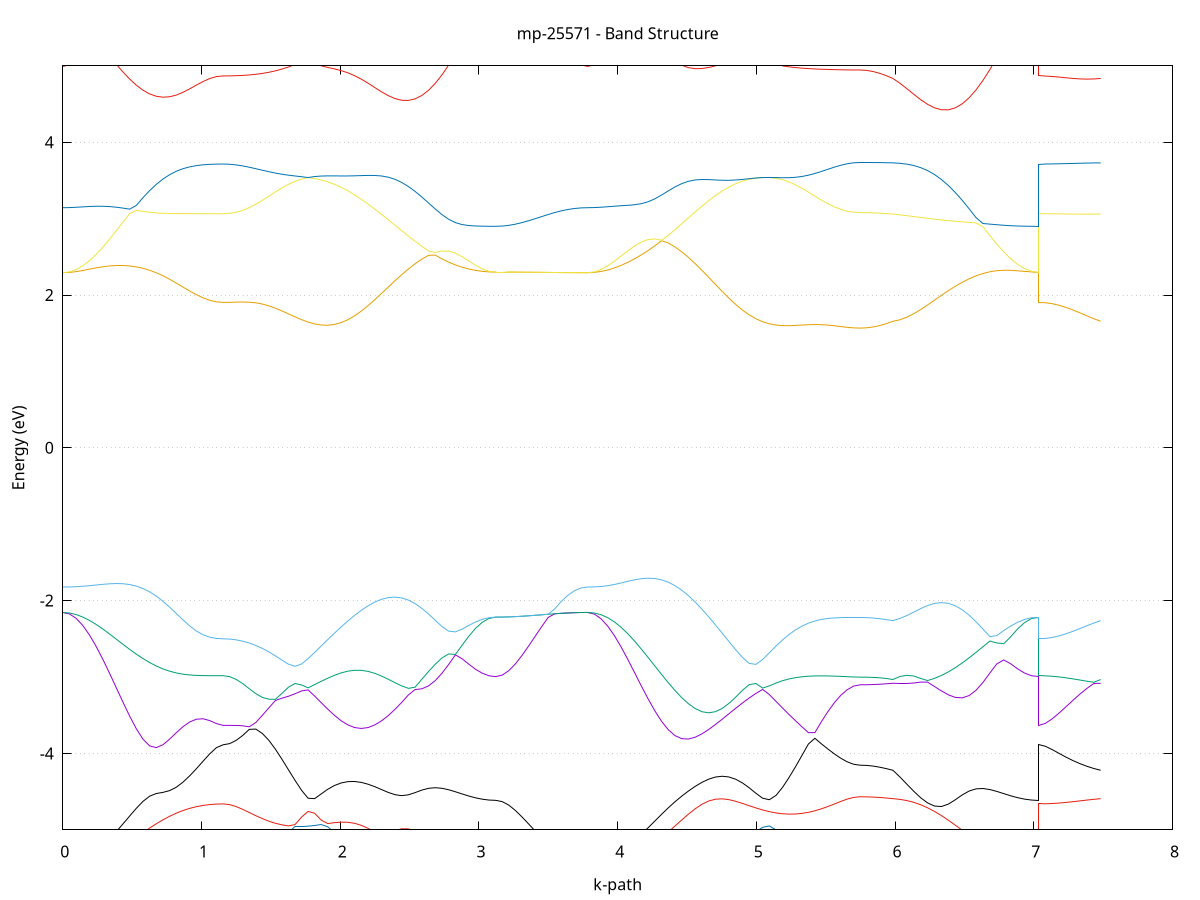 set title 'mp-25571 - Band Structure'
set xlabel 'k-path'
set ylabel 'Energy (eV)'
set grid y
set yrange [-5:5]
set terminal png size 800,600
set output 'mp-25571_bands_gnuplot.png'
plot '-' using 1:2 with lines notitle, '-' using 1:2 with lines notitle, '-' using 1:2 with lines notitle, '-' using 1:2 with lines notitle, '-' using 1:2 with lines notitle, '-' using 1:2 with lines notitle, '-' using 1:2 with lines notitle, '-' using 1:2 with lines notitle, '-' using 1:2 with lines notitle, '-' using 1:2 with lines notitle, '-' using 1:2 with lines notitle, '-' using 1:2 with lines notitle, '-' using 1:2 with lines notitle, '-' using 1:2 with lines notitle, '-' using 1:2 with lines notitle, '-' using 1:2 with lines notitle, '-' using 1:2 with lines notitle, '-' using 1:2 with lines notitle, '-' using 1:2 with lines notitle, '-' using 1:2 with lines notitle, '-' using 1:2 with lines notitle, '-' using 1:2 with lines notitle, '-' using 1:2 with lines notitle, '-' using 1:2 with lines notitle, '-' using 1:2 with lines notitle, '-' using 1:2 with lines notitle, '-' using 1:2 with lines notitle, '-' using 1:2 with lines notitle, '-' using 1:2 with lines notitle, '-' using 1:2 with lines notitle, '-' using 1:2 with lines notitle, '-' using 1:2 with lines notitle, '-' using 1:2 with lines notitle, '-' using 1:2 with lines notitle, '-' using 1:2 with lines notitle, '-' using 1:2 with lines notitle, '-' using 1:2 with lines notitle, '-' using 1:2 with lines notitle, '-' using 1:2 with lines notitle, '-' using 1:2 with lines notitle, '-' using 1:2 with lines notitle, '-' using 1:2 with lines notitle, '-' using 1:2 with lines notitle, '-' using 1:2 with lines notitle, '-' using 1:2 with lines notitle, '-' using 1:2 with lines notitle, '-' using 1:2 with lines notitle, '-' using 1:2 with lines notitle, '-' using 1:2 with lines notitle, '-' using 1:2 with lines notitle, '-' using 1:2 with lines notitle, '-' using 1:2 with lines notitle, '-' using 1:2 with lines notitle, '-' using 1:2 with lines notitle, '-' using 1:2 with lines notitle, '-' using 1:2 with lines notitle, '-' using 1:2 with lines notitle, '-' using 1:2 with lines notitle, '-' using 1:2 with lines notitle, '-' using 1:2 with lines notitle, '-' using 1:2 with lines notitle, '-' using 1:2 with lines notitle, '-' using 1:2 with lines notitle, '-' using 1:2 with lines notitle
0.000000 -36.073944
0.048160 -36.073644
0.096320 -36.072644
0.144480 -36.070944
0.192641 -36.068744
0.240801 -36.065844
0.288961 -36.062544
0.337121 -36.058644
0.385281 -36.054444
0.433441 -36.049844
0.481602 -36.045044
0.529762 -36.040044
0.577922 -36.034944
0.626082 -36.029844
0.674242 -36.024844
0.722402 -36.020044
0.770562 -36.015544
0.818723 -36.011344
0.866883 -36.007644
0.915043 -36.004344
0.963203 -36.001544
1.011363 -35.999344
1.059523 -35.997844
1.107684 -35.996844
1.155844 -35.996544
1.155844 -35.996544
1.202971 -35.996344
1.250098 -35.996044
1.297226 -35.995344
1.344353 -35.994544
1.391480 -35.993544
1.438608 -35.992344
1.485735 -35.991144
1.532862 -35.989944
1.579990 -35.988744
1.627117 -35.987644
1.674244 -35.986744
1.721372 -35.986044
1.768499 -35.985544
1.815626 -35.985444
1.862754 -35.985744
1.909881 -35.986344
1.909881 -35.986344
1.958328 -35.987444
2.006775 -35.989044
2.055222 -35.991144
2.103669 -35.993744
2.152116 -35.996744
2.200563 -36.000244
2.249010 -36.004244
2.297457 -36.008544
2.345904 -36.013244
2.394351 -36.018144
2.442798 -36.023344
2.491245 -36.028744
2.539692 -36.034144
2.588139 -36.039544
2.636586 -36.044744
2.685032 -36.049844
2.733479 -36.054744
2.781926 -36.059244
2.830373 -36.063244
2.878820 -36.066844
2.927267 -36.069844
2.975714 -36.072244
3.024161 -36.073944
3.072608 -36.075044
3.121055 -36.075344
3.121055 -36.075344
3.168306 -36.075344
3.215558 -36.075344
3.262809 -36.075244
3.310060 -36.075144
3.357311 -36.074944
3.404562 -36.074844
3.451814 -36.074644
3.499065 -36.074544
3.546316 -36.074344
3.593567 -36.074244
3.640819 -36.074144
3.688070 -36.074044
3.735321 -36.073944
3.782572 -36.073944
3.782572 -36.073944
3.831130 -36.073544
3.879688 -36.072544
3.928246 -36.070844
3.976804 -36.068444
4.025362 -36.065444
4.073920 -36.061844
4.122478 -36.057844
4.171036 -36.053344
4.219594 -36.048544
4.268152 -36.043544
4.316710 -36.038244
4.365268 -36.032944
4.413826 -36.027544
4.462384 -36.022344
4.510943 -36.017144
4.559501 -36.012244
4.608059 -36.007644
4.656617 -36.003444
4.705175 -35.999544
4.753733 -35.996144
4.802291 -35.993144
4.850849 -35.990744
4.899407 -35.988744
4.947965 -35.987244
4.996523 -35.986244
5.045081 -35.985644
5.093639 -35.985444
5.142197 -35.985644
5.142197 -35.985644
5.188780 -35.986244
5.235364 -35.986944
5.281948 -35.987944
5.328531 -35.989144
5.375115 -35.990344
5.421698 -35.991544
5.468282 -35.992844
5.514866 -35.993944
5.561449 -35.995044
5.608033 -35.995844
5.654616 -35.996444
5.701200 -35.996844
5.747784 -35.997044
5.747784 -35.997044
5.795099 -35.997044
5.842414 -35.997144
5.889730 -35.997344
5.937045 -35.997644
5.984361 -35.998044
5.984361 -35.998044
6.034309 -35.999644
6.084256 -36.001944
6.134204 -36.004844
6.184152 -36.008344
6.234100 -36.012444
6.284048 -36.016944
6.333996 -36.021844
6.383944 -36.027044
6.433892 -36.032444
6.483840 -36.037844
6.533788 -36.043244
6.583736 -36.048544
6.633684 -36.053544
6.683632 -36.058244
6.733580 -36.062544
6.783528 -36.066344
6.833476 -36.069544
6.883424 -36.072044
6.933372 -36.073844
6.983320 -36.075044
7.033268 -36.075344
7.033268 -35.996544
7.083186 -35.996544
7.133104 -35.996644
7.183022 -35.996744
7.232940 -35.996844
7.282858 -35.997044
7.332776 -35.997244
7.382694 -35.997444
7.432613 -35.997744
7.482531 -35.998044
e
0.000000 -35.271544
0.048160 -35.273444
0.096320 -35.279144
0.144480 -35.288444
0.192641 -35.301344
0.240801 -35.317444
0.288961 -35.336444
0.337121 -35.358044
0.385281 -35.381844
0.433441 -35.407344
0.481602 -35.434144
0.529762 -35.461744
0.577922 -35.489644
0.626082 -35.517344
0.674242 -35.544444
0.722402 -35.570444
0.770562 -35.594944
0.818723 -35.617544
0.866883 -35.637844
0.915043 -35.655544
0.963203 -35.670444
1.011363 -35.682144
1.059523 -35.690744
1.107684 -35.695944
1.155844 -35.697644
1.155844 -35.697644
1.202971 -35.696844
1.250098 -35.694444
1.297226 -35.690544
1.344353 -35.684944
1.391480 -35.677944
1.438608 -35.669544
1.485735 -35.659744
1.532862 -35.648644
1.579990 -35.636344
1.627117 -35.623044
1.674244 -35.608644
1.721372 -35.593544
1.768499 -35.577744
1.815626 -35.564544
1.862754 -35.579944
1.909881 -35.593044
1.909881 -35.593044
1.958328 -35.603944
2.006775 -35.611644
2.055222 -35.616244
2.103669 -35.617344
2.152116 -35.614944
2.200563 -35.609044
2.249010 -35.599744
2.297457 -35.587244
2.345904 -35.571544
2.394351 -35.553144
2.442798 -35.532344
2.491245 -35.509644
2.539692 -35.485344
2.588139 -35.460044
2.636586 -35.434344
2.685032 -35.408744
2.733479 -35.383844
2.781926 -35.360344
2.830373 -35.338544
2.878820 -35.319144
2.927267 -35.302644
2.975714 -35.289344
3.024161 -35.279544
3.072608 -35.273544
3.121055 -35.271544
3.121055 -35.271544
3.168306 -35.271544
3.215558 -35.271544
3.262809 -35.271544
3.310060 -35.271544
3.357311 -35.271544
3.404562 -35.271544
3.451814 -35.271544
3.499065 -35.271544
3.546316 -35.271544
3.593567 -35.271544
3.640819 -35.271544
3.688070 -35.271544
3.735321 -35.271544
3.782572 -35.271544
3.782572 -35.271544
3.831130 -35.273544
3.879688 -35.279544
3.928246 -35.289344
3.976804 -35.302744
4.025362 -35.319344
4.073920 -35.338844
4.122478 -35.360644
4.171036 -35.384344
4.219594 -35.409244
4.268152 -35.434944
4.316710 -35.460744
4.365268 -35.486044
4.413826 -35.510344
4.462384 -35.533144
4.510943 -35.553944
4.559501 -35.572244
4.608059 -35.587844
4.656617 -35.600344
4.705175 -35.609444
4.753733 -35.615244
4.802291 -35.617444
4.850849 -35.616144
4.899407 -35.611444
4.947965 -35.603444
4.996523 -35.592444
5.045081 -35.578744
5.093639 -35.563244
5.142197 -35.580044
5.142197 -35.580044
5.188780 -35.595644
5.235364 -35.610444
5.281948 -35.624544
5.328531 -35.637644
5.375115 -35.649644
5.421698 -35.660444
5.468282 -35.670044
5.514866 -35.678344
5.561449 -35.685144
5.608033 -35.690544
5.654616 -35.694444
5.701200 -35.696744
5.747784 -35.697544
5.747784 -35.697544
5.795099 -35.697244
5.842414 -35.696644
5.889730 -35.695444
5.937045 -35.693944
5.984361 -35.691844
5.984361 -35.691844
6.034309 -35.683444
6.084256 -35.671244
6.134204 -35.655744
6.184152 -35.636944
6.234100 -35.615344
6.284048 -35.591244
6.333996 -35.565044
6.383944 -35.537244
6.433892 -35.508444
6.483840 -35.479044
6.533788 -35.449644
6.583736 -35.420844
6.633684 -35.393144
6.683632 -35.367244
6.733580 -35.343544
6.783528 -35.322544
6.833476 -35.304744
6.883424 -35.290444
6.933372 -35.280044
6.983320 -35.273744
7.033268 -35.271544
7.033268 -35.697644
7.083186 -35.697544
7.133104 -35.697344
7.183022 -35.697044
7.232940 -35.696544
7.282858 -35.695844
7.332776 -35.695044
7.382694 -35.694144
7.432613 -35.693044
7.482531 -35.691844
e
0.000000 -35.271544
0.048160 -35.271944
0.096320 -35.273044
0.144480 -35.274844
0.192641 -35.277444
0.240801 -35.280644
0.288961 -35.284344
0.337121 -35.288644
0.385281 -35.293444
0.433441 -35.298544
0.481602 -35.303944
0.529762 -35.309544
0.577922 -35.315244
0.626082 -35.320944
0.674242 -35.326544
0.722402 -35.331944
0.770562 -35.337044
0.818723 -35.341744
0.866883 -35.346044
0.915043 -35.349744
0.963203 -35.352844
1.011363 -35.355344
1.059523 -35.357244
1.107684 -35.358344
1.155844 -35.358644
1.155844 -35.358644
1.202971 -35.360344
1.250098 -35.365044
1.297226 -35.372944
1.344353 -35.383644
1.391480 -35.396944
1.438608 -35.412444
1.485735 -35.429844
1.532862 -35.448644
1.579990 -35.468444
1.627117 -35.488744
1.674244 -35.508944
1.721372 -35.528644
1.768499 -35.547344
1.815626 -35.561344
1.862754 -35.544544
1.909881 -35.527444
1.909881 -35.527444
1.958328 -35.509844
2.006775 -35.492144
2.055222 -35.474644
2.103669 -35.457444
2.152116 -35.440644
2.200563 -35.424444
2.249010 -35.408744
2.297457 -35.393744
2.345904 -35.379544
2.394351 -35.366144
2.442798 -35.353644
2.491245 -35.341944
2.539692 -35.331244
2.588139 -35.321444
2.636586 -35.312544
2.685032 -35.304544
2.733479 -35.297544
2.781926 -35.291344
2.830373 -35.286044
2.878820 -35.281544
2.927267 -35.277944
2.975714 -35.275144
3.024161 -35.273144
3.072608 -35.271944
3.121055 -35.271544
3.121055 -35.271544
3.168306 -35.271544
3.215558 -35.271544
3.262809 -35.271544
3.310060 -35.271544
3.357311 -35.271544
3.404562 -35.271544
3.451814 -35.271544
3.499065 -35.271544
3.546316 -35.271544
3.593567 -35.271544
3.640819 -35.271544
3.688070 -35.271544
3.735321 -35.271544
3.782572 -35.271544
3.782572 -35.271544
3.831130 -35.271944
3.879688 -35.273144
3.928246 -35.275144
3.976804 -35.277944
4.025362 -35.281544
4.073920 -35.286044
4.122478 -35.291344
4.171036 -35.297544
4.219594 -35.304744
4.268152 -35.312744
4.316710 -35.321644
4.365268 -35.331544
4.413826 -35.342244
4.462384 -35.353944
4.510943 -35.366544
4.559501 -35.380044
4.608059 -35.394244
4.656617 -35.409344
4.705175 -35.425044
4.753733 -35.441444
4.802291 -35.458244
4.850849 -35.475544
4.899407 -35.493044
4.947965 -35.510744
4.996523 -35.528444
5.045081 -35.546044
5.093639 -35.562644
5.142197 -35.544644
5.142197 -35.544644
5.188780 -35.526044
5.235364 -35.506444
5.281948 -35.486444
5.328531 -35.466444
5.375115 -35.446944
5.421698 -35.428444
5.468282 -35.411344
5.514866 -35.396144
5.561449 -35.383144
5.608033 -35.372644
5.654616 -35.365044
5.701200 -35.360344
5.747784 -35.358744
5.747784 -35.358744
5.795099 -35.358744
5.842414 -35.358544
5.889730 -35.358344
5.937045 -35.357944
5.984361 -35.357544
5.984361 -35.357544
6.034309 -35.355744
6.084256 -35.353144
6.134204 -35.349844
6.184152 -35.345944
6.234100 -35.341344
6.284048 -35.336344
6.333996 -35.330844
6.383944 -35.325144
6.433892 -35.319144
6.483840 -35.313144
6.533788 -35.307144
6.583736 -35.301344
6.633684 -35.295744
6.683632 -35.290544
6.733580 -35.285844
6.783528 -35.281644
6.833476 -35.278144
6.883424 -35.275344
6.933372 -35.273244
6.983320 -35.272044
7.033268 -35.271544
7.033268 -35.358644
7.083186 -35.358644
7.133104 -35.358644
7.183022 -35.358544
7.232940 -35.358444
7.282858 -35.358344
7.332776 -35.358144
7.382694 -35.357944
7.432613 -35.357744
7.482531 -35.357544
e
0.000000 -18.916644
0.048160 -18.911644
0.096320 -18.896644
0.144480 -18.872044
0.192641 -18.838144
0.240801 -18.795744
0.288961 -18.745344
0.337121 -18.688244
0.385281 -18.625644
0.433441 -18.558844
0.481602 -18.489644
0.529762 -18.420144
0.577922 -18.352744
0.626082 -18.290544
0.674242 -18.236944
0.722402 -18.195544
0.770562 -18.168044
0.818723 -18.154344
0.866883 -18.151244
0.915043 -18.155044
0.963203 -18.162244
1.011363 -18.170044
1.059523 -18.176644
1.107684 -18.181144
1.155844 -18.182644
1.155844 -18.182644
1.202971 -18.179444
1.250098 -18.169744
1.297226 -18.154044
1.344353 -18.132544
1.391480 -18.105944
1.438608 -18.074844
1.485735 -18.040244
1.532862 -18.002944
1.579990 -17.964144
1.627117 -17.924844
1.674244 -17.886244
1.721372 -17.849544
1.768499 -17.815844
1.815626 -17.791644
1.862754 -17.817044
1.909881 -17.839344
1.909881 -17.839344
1.958328 -17.858544
2.006775 -17.873144
2.055222 -17.882944
2.103669 -17.887744
2.152116 -17.887544
2.200563 -17.882344
2.249010 -17.871844
2.297457 -17.896644
2.345904 -17.952844
2.394351 -18.015044
2.442798 -18.082344
2.491245 -18.153244
2.539692 -18.226444
2.588139 -18.300544
2.636586 -18.374144
2.685032 -18.445844
2.733479 -18.514144
2.781926 -18.577944
2.830373 -18.635944
2.878820 -18.687044
2.927267 -18.730244
2.975714 -18.764744
3.024161 -18.789744
3.072608 -18.805044
3.121055 -18.810244
3.121055 -18.810244
3.168306 -18.811744
3.215558 -18.815944
3.262809 -18.822844
3.310060 -18.831844
3.357311 -18.842344
3.404562 -18.853944
3.451814 -18.865844
3.499065 -18.877544
3.546316 -18.888444
3.593567 -18.898144
3.640819 -18.906044
3.688070 -18.911844
3.735321 -18.915444
3.782572 -18.916644
3.782572 -18.916644
3.831130 -18.911344
3.879688 -18.895744
3.928246 -18.870044
3.976804 -18.834644
4.025362 -18.790244
4.073920 -18.737644
4.122478 -18.677844
4.171036 -18.611844
4.219594 -18.540944
4.268152 -18.466344
4.316710 -18.389444
4.365268 -18.311644
4.413826 -18.234344
4.462384 -18.158944
4.510943 -18.086844
4.559501 -18.019344
4.608059 -17.957644
4.656617 -17.902744
4.705175 -17.855644
4.753733 -17.851044
4.802291 -17.856744
4.850849 -17.857344
4.899407 -17.852544
4.947965 -17.842944
4.996523 -17.828844
5.045081 -17.810444
5.093639 -17.789544
5.142197 -17.815144
5.142197 -17.815144
5.188780 -17.844144
5.235364 -17.876544
5.281948 -17.910844
5.328531 -17.946144
5.375115 -17.981244
5.421698 -18.015044
5.468282 -18.046644
5.514866 -18.075044
5.561449 -18.099544
5.608033 -18.119244
5.654616 -18.134044
5.701200 -18.142944
5.747784 -18.145844
5.747784 -18.145844
5.795099 -18.146144
5.842414 -18.147044
5.889730 -18.148644
5.937045 -18.150644
5.984361 -18.152844
5.984361 -18.152844
6.034309 -18.146444
6.084256 -18.137444
6.134204 -18.127044
6.184152 -18.117944
6.234100 -18.113344
6.284048 -18.118544
6.333996 -18.138644
6.383944 -18.175944
6.433892 -18.228444
6.483840 -18.291344
6.533788 -18.359844
6.583736 -18.430244
6.633684 -18.499544
6.683632 -18.565444
6.733580 -18.625944
6.783528 -18.679744
6.833476 -18.725444
6.883424 -18.761944
6.933372 -18.788544
6.983320 -18.804744
7.033268 -18.810244
7.033268 -18.182644
7.083186 -18.182244
7.133104 -18.181044
7.183022 -18.178844
7.232940 -18.175844
7.282858 -18.172244
7.332776 -18.167944
7.382694 -18.163144
7.432613 -18.158044
7.482531 -18.152844
e
0.000000 -17.279644
0.048160 -17.282644
0.096320 -17.292344
0.144480 -17.308044
0.192641 -17.329544
0.240801 -17.356144
0.288961 -17.387144
0.337121 -17.421544
0.385281 -17.458544
0.433441 -17.496744
0.481602 -17.534944
0.529762 -17.571344
0.577922 -17.603944
0.626082 -17.630144
0.674242 -17.647044
0.722402 -17.652144
0.770562 -17.644144
0.818723 -17.624244
0.866883 -17.596144
0.915043 -17.564344
0.963203 -17.533244
1.011363 -17.506044
1.059523 -17.485144
1.107684 -17.472044
1.155844 -17.467544
1.155844 -17.467544
1.202971 -17.470044
1.250098 -17.477444
1.297226 -17.489644
1.344353 -17.506244
1.391480 -17.526744
1.438608 -17.550844
1.485735 -17.577944
1.532862 -17.607344
1.579990 -17.638244
1.627117 -17.670044
1.674244 -17.702044
1.721372 -17.733444
1.768499 -17.763544
1.815626 -17.786444
1.862754 -17.761944
1.909881 -17.743844
1.909881 -17.743844
1.958328 -17.732644
2.006775 -17.729344
2.055222 -17.735044
2.103669 -17.749744
2.152116 -17.773544
2.200563 -17.806244
2.249010 -17.847444
2.297457 -17.856544
2.345904 -17.836544
2.394351 -17.812344
2.442798 -17.784444
2.491245 -17.753544
2.539692 -17.720244
2.588139 -17.685144
2.636586 -17.649344
2.685032 -17.613444
2.733479 -17.578544
2.781926 -17.545144
2.830373 -17.514244
2.878820 -17.486644
2.927267 -17.463044
2.975714 -17.444044
3.024161 -17.430044
3.072608 -17.421544
3.121055 -17.418644
3.121055 -17.418644
3.168306 -17.416744
3.215558 -17.411344
3.262809 -17.402544
3.310060 -17.391044
3.357311 -17.377344
3.404562 -17.362444
3.451814 -17.346844
3.499065 -17.331644
3.546316 -17.317244
3.593567 -17.304444
3.640819 -17.293844
3.688070 -17.285944
3.735321 -17.281044
3.782572 -17.279644
3.782572 -17.279644
3.831130 -17.282844
3.879688 -17.292744
3.928246 -17.309044
3.976804 -17.331244
4.025362 -17.358844
4.073920 -17.391044
4.122478 -17.427144
4.171036 -17.466144
4.219594 -17.507244
4.268152 -17.549444
4.316710 -17.591744
4.365268 -17.633444
4.413826 -17.673444
4.462384 -17.710944
4.510943 -17.745244
4.559501 -17.775744
4.608059 -17.802044
4.656617 -17.823544
4.705175 -17.840044
4.753733 -17.816744
4.802291 -17.786744
4.850849 -17.765944
4.899407 -17.754144
4.947965 -17.751144
4.996523 -17.756544
5.045081 -17.769544
5.093639 -17.788544
5.142197 -17.763744
5.142197 -17.763744
5.188780 -17.737844
5.235364 -17.710544
5.281948 -17.682544
5.328531 -17.654444
5.375115 -17.626944
5.421698 -17.600844
5.468282 -17.576744
5.514866 -17.555144
5.561449 -17.536744
5.608033 -17.521944
5.654616 -17.511144
5.701200 -17.504444
5.747784 -17.502244
5.747784 -17.502244
5.795099 -17.502244
5.842414 -17.502244
5.889730 -17.502344
5.937045 -17.502744
5.984361 -17.503544
5.984361 -17.503544
6.034309 -17.523244
6.084256 -17.551444
6.134204 -17.586444
6.184152 -17.625144
6.234100 -17.663144
6.284048 -17.694544
6.333996 -17.713244
6.383944 -17.716044
6.433892 -17.704244
6.483840 -17.681644
6.533788 -17.652344
6.583736 -17.619444
6.633684 -17.585144
6.683632 -17.551344
6.733580 -17.519444
6.783528 -17.490644
6.833476 -17.465844
6.883424 -17.445644
6.933372 -17.430744
6.983320 -17.421744
7.033268 -17.418644
7.033268 -17.467544
7.083186 -17.468044
7.133104 -17.469644
7.183022 -17.471944
7.232940 -17.475244
7.282858 -17.479444
7.332776 -17.484444
7.382694 -17.490244
7.432613 -17.496644
7.482531 -17.503544
e
0.000000 -5.522044
0.048160 -5.518844
0.096320 -5.509844
0.144480 -5.495944
0.192641 -5.477944
0.240801 -5.456144
0.288961 -5.430544
0.337121 -5.401444
0.385281 -5.368944
0.433441 -5.333444
0.481602 -5.296044
0.529762 -5.258344
0.577922 -5.223544
0.626082 -5.196944
0.674242 -5.186944
0.722402 -5.202644
0.770562 -5.247544
0.818723 -5.315144
0.866883 -5.393744
0.915043 -5.472644
0.963203 -5.544144
1.011363 -5.603544
1.059523 -5.647844
1.107684 -5.675044
1.155844 -5.684244
1.155844 -5.684244
1.202971 -5.676644
1.250098 -5.653944
1.297226 -5.616544
1.344353 -5.565144
1.391480 -5.500644
1.438608 -5.424144
1.485735 -5.337444
1.532862 -5.242244
1.579990 -5.140944
1.627117 -5.036444
1.674244 -4.956644
1.721372 -4.957444
1.768499 -4.952744
1.815626 -4.943644
1.862754 -4.931644
1.909881 -4.960444
1.909881 -4.960444
1.958328 -5.037244
2.006775 -5.097444
2.055222 -5.139844
2.103669 -5.163944
2.152116 -5.170044
2.200563 -5.159144
2.249010 -5.133344
2.297457 -5.095844
2.345904 -5.150744
2.394351 -5.212944
2.442798 -5.272844
2.491245 -5.328344
2.539692 -5.377844
2.588139 -5.420144
2.636586 -5.454544
2.685032 -5.480944
2.733479 -5.499344
2.781926 -5.510344
2.830373 -5.514744
2.878820 -5.513744
2.927267 -5.509244
2.975714 -5.502844
3.024161 -5.496544
3.072608 -5.492044
3.121055 -5.490344
3.121055 -5.490344
3.168306 -5.490744
3.215558 -5.491944
3.262809 -5.493844
3.310060 -5.496444
3.357311 -5.499444
3.404562 -5.502744
3.451814 -5.506244
3.499065 -5.509844
3.546316 -5.513144
3.593567 -5.516144
3.640819 -5.518644
3.688070 -5.520444
3.735321 -5.521644
3.782572 -5.522044
3.782572 -5.522044
3.831130 -5.518644
3.879688 -5.508344
3.928246 -5.491244
3.976804 -5.467144
4.025362 -5.436044
4.073920 -5.397744
4.122478 -5.352244
4.171036 -5.299744
4.219594 -5.240544
4.268152 -5.174944
4.316710 -5.127144
4.365268 -5.088544
4.413826 -5.064344
4.462384 -5.058644
4.510943 -5.071444
4.559501 -5.098144
4.608059 -5.130844
4.656617 -5.162044
4.705175 -5.185544
4.753733 -5.196944
4.802291 -5.193444
4.850849 -5.173744
4.899407 -5.137544
4.947965 -5.086544
4.996523 -5.025344
5.045081 -4.967844
5.093639 -4.949844
5.142197 -5.001644
5.142197 -5.001644
5.188780 -5.092744
5.235364 -5.199144
5.281948 -5.309744
5.328531 -5.418944
5.375115 -5.523344
5.421698 -5.620344
5.468282 -5.707844
5.514866 -5.784344
5.561449 -5.848644
5.608033 -5.899544
5.654616 -5.936544
5.701200 -5.958844
5.747784 -5.966344
5.747784 -5.966344
5.795099 -5.963044
5.842414 -5.953244
5.889730 -5.937044
5.937045 -5.914744
5.984361 -5.886944
5.984361 -5.886944
6.034309 -5.850744
6.084256 -5.797044
6.134204 -5.728944
6.184152 -5.651644
6.234100 -5.572644
6.284048 -5.502444
6.333996 -5.453044
6.383944 -5.431144
6.433892 -5.433044
6.483840 -5.448744
6.533788 -5.469244
6.583736 -5.488644
6.633684 -5.503644
6.683632 -5.513044
6.733580 -5.516644
6.783528 -5.515344
6.833476 -5.510444
6.883424 -5.503644
6.933372 -5.496944
6.983320 -5.492144
7.033268 -5.490344
7.033268 -5.684244
7.083186 -5.688744
7.133104 -5.701944
7.183022 -5.722544
7.232940 -5.748744
7.282858 -5.778444
7.332776 -5.809144
7.382694 -5.838844
7.432613 -5.865344
7.482531 -5.886944
e
0.000000 -5.522044
0.048160 -5.517744
0.096320 -5.505044
0.144480 -5.484144
0.192641 -5.455444
0.240801 -5.419444
0.288961 -5.376744
0.337121 -5.328144
0.385281 -5.274744
0.433441 -5.217644
0.481602 -5.157944
0.529762 -5.097144
0.577922 -5.036444
0.626082 -4.977444
0.674242 -4.921344
0.722402 -4.869544
0.770562 -4.822844
0.818723 -4.782144
0.866883 -4.747744
0.915043 -4.719644
0.963203 -4.697644
1.011363 -4.681244
1.059523 -4.669944
1.107684 -4.663344
1.155844 -4.661244
1.155844 -4.661244
1.202971 -4.670644
1.250098 -4.696344
1.297226 -4.732744
1.344353 -4.773944
1.391480 -4.815344
1.438608 -4.853844
1.485735 -4.887444
1.532862 -4.914944
1.579990 -4.935644
1.627117 -4.949544
1.674244 -4.932144
1.721372 -4.833944
1.768499 -4.759744
1.815626 -4.783644
1.862754 -4.872844
1.909881 -4.918744
1.909881 -4.918744
1.958328 -4.907144
2.006775 -4.900344
2.055222 -4.902044
2.103669 -4.915244
2.152116 -4.941644
2.200563 -4.981044
2.249010 -5.031344
2.297457 -5.089144
2.345904 -5.052444
2.394351 -5.011944
2.442798 -4.987044
2.491245 -4.988144
2.539692 -5.015344
2.588139 -5.060144
2.636586 -5.114144
2.685032 -5.171744
2.733479 -5.229244
2.781926 -5.284344
2.830373 -5.335144
2.878820 -5.380344
2.927267 -5.418744
2.975714 -5.449544
3.024161 -5.472044
3.072608 -5.485744
3.121055 -5.490344
3.121055 -5.490344
3.168306 -5.490744
3.215558 -5.491944
3.262809 -5.493844
3.310060 -5.496444
3.357311 -5.499444
3.404562 -5.502744
3.451814 -5.506244
3.499065 -5.509844
3.546316 -5.513144
3.593567 -5.516144
3.640819 -5.518644
3.688070 -5.520444
3.735321 -5.521644
3.782572 -5.522044
3.782572 -5.522044
3.831130 -5.517544
3.879688 -5.504544
3.928246 -5.483244
3.976804 -5.454444
4.025362 -5.418744
4.073920 -5.376944
4.122478 -5.330044
4.171036 -5.279444
4.219594 -5.226844
4.268152 -5.174844
4.316710 -5.103944
4.365268 -5.028444
4.413826 -4.950144
4.462384 -4.871144
4.510943 -4.794744
4.559501 -4.724744
4.608059 -4.666044
4.656617 -4.623344
4.705175 -4.599644
4.753733 -4.594844
4.802291 -4.605644
4.850849 -4.627244
4.899407 -4.654944
4.947965 -4.684844
4.996523 -4.714044
5.045081 -4.740444
5.093639 -4.762644
5.142197 -4.779644
5.142197 -4.779644
5.188780 -4.790244
5.235364 -4.794944
5.281948 -4.793444
5.328531 -4.785544
5.375115 -4.771544
5.421698 -4.751544
5.468282 -4.726044
5.514866 -4.696244
5.561449 -4.663344
5.608033 -4.629644
5.654616 -4.598944
5.701200 -4.576344
5.747784 -4.567844
5.747784 -4.567844
5.795099 -4.568944
5.842414 -4.572044
5.889730 -4.577144
5.937045 -4.584144
5.984361 -4.592844
5.984361 -4.592844
6.034309 -4.601644
6.084256 -4.617344
6.134204 -4.640744
6.184152 -4.672144
6.234100 -4.711844
6.284048 -4.759344
6.333996 -4.813844
6.383944 -4.874344
6.433892 -4.939144
6.483840 -5.006644
6.533788 -5.074944
6.583736 -5.142444
6.633684 -5.207344
6.683632 -5.268244
6.733580 -5.323644
6.783528 -5.372544
6.833476 -5.413944
6.883424 -5.446944
6.933372 -5.470944
6.983320 -5.485544
7.033268 -5.490344
7.033268 -4.661244
7.083186 -4.659944
7.133104 -4.656044
7.183022 -4.649944
7.232940 -4.641744
7.282858 -4.632144
7.332776 -4.621744
7.382694 -4.611144
7.432613 -4.601344
7.482531 -4.592844
e
0.000000 -5.433644
0.048160 -5.427444
0.096320 -5.408444
0.144480 -5.376044
0.192641 -5.329944
0.240801 -5.270544
0.288961 -5.198644
0.337121 -5.115744
0.385281 -5.023544
0.433441 -4.924244
0.481602 -4.821244
0.529762 -4.719744
0.577922 -4.628344
0.626082 -4.560344
0.674242 -4.525344
0.722402 -4.510244
0.770562 -4.487344
0.818723 -4.442444
0.866883 -4.376044
0.915043 -4.293444
0.963203 -4.200344
1.011363 -4.102144
1.059523 -4.005644
1.107684 -3.924044
1.155844 -3.887344
1.155844 -3.887344
1.202971 -3.872244
1.250098 -3.829444
1.297226 -3.765144
1.344353 -3.685644
1.391480 -3.681944
1.438608 -3.739644
1.485735 -3.829544
1.532862 -3.945444
1.579990 -4.076944
1.627117 -4.215144
1.674244 -4.352944
1.721372 -4.483144
1.768499 -4.587444
1.815626 -4.592144
1.862754 -4.530544
1.909881 -4.470044
1.909881 -4.470044
1.958328 -4.420644
2.006775 -4.387144
2.055222 -4.369844
2.103669 -4.367944
2.152116 -4.379844
2.200563 -4.403444
2.249010 -4.435744
2.297457 -4.473144
2.345904 -4.510544
2.394351 -4.540544
2.442798 -4.553344
2.491245 -4.542544
2.539692 -4.513644
2.588139 -4.481044
2.636586 -4.457444
2.685032 -4.449344
2.733479 -4.456844
2.781926 -4.476144
2.830373 -4.502344
2.878820 -4.530844
2.927267 -4.558244
2.975714 -4.581744
3.024161 -4.599744
3.072608 -4.610944
3.121055 -4.614744
3.121055 -4.614744
3.168306 -4.631244
3.215558 -4.677844
3.262809 -4.747344
3.310060 -4.831244
3.357311 -4.922144
3.404562 -5.014244
3.451814 -5.102844
3.499065 -5.184744
3.546316 -5.257444
3.593567 -5.319244
3.640819 -5.368644
3.688070 -5.404544
3.735321 -5.426344
3.782572 -5.433644
3.782572 -5.433644
3.831130 -5.427444
3.879688 -5.408744
3.928246 -5.377744
3.976804 -5.334544
4.025362 -5.279944
4.073920 -5.214944
4.122478 -5.141144
4.171036 -5.060044
4.219594 -4.974044
4.268152 -4.885644
4.316710 -4.797444
4.365268 -4.712444
4.413826 -4.632744
4.462384 -4.559244
4.510943 -4.492144
4.559501 -4.431544
4.608059 -4.378844
4.656617 -4.336944
4.705175 -4.309444
4.753733 -4.299344
4.802291 -4.308744
4.850849 -4.338144
4.899407 -4.386244
4.947965 -4.449744
4.996523 -4.521844
5.045081 -4.586744
5.093639 -4.606544
5.142197 -4.549244
5.142197 -4.549244
5.188780 -4.444844
5.235364 -4.316644
5.281948 -4.175644
5.328531 -4.027644
5.375115 -3.877444
5.421698 -3.802444
5.468282 -3.873844
5.514866 -3.941944
5.561449 -4.005544
5.608033 -4.062744
5.654616 -4.110144
5.701200 -4.142644
5.747784 -4.154344
5.747784 -4.154344
5.795099 -4.157444
5.842414 -4.166644
5.889730 -4.180944
5.937045 -4.199544
5.984361 -4.220944
5.984361 -4.220944
6.034309 -4.307644
6.084256 -4.401744
6.134204 -4.495044
6.184152 -4.579944
6.234100 -4.647844
6.284048 -4.689344
6.333996 -4.695444
6.383944 -4.664344
6.433892 -4.607444
6.483840 -4.544144
6.533788 -4.492944
6.583736 -4.464444
6.633684 -4.459844
6.683632 -4.473444
6.733580 -4.497844
6.783528 -4.526644
6.833476 -4.555044
6.883424 -4.579844
6.933372 -4.598844
6.983320 -4.610744
7.033268 -4.614744
7.033268 -3.887344
7.083186 -3.906944
7.133104 -3.950844
7.183022 -4.000944
7.232940 -4.049744
7.282858 -4.094544
7.332776 -4.134244
7.382694 -4.168644
7.432613 -4.197544
7.482531 -4.220944
e
0.000000 -2.155044
0.048160 -2.174644
0.096320 -2.232644
0.144480 -2.326244
0.192641 -2.450844
0.240801 -2.600644
0.288961 -2.769644
0.337121 -2.951344
0.385281 -3.139744
0.433441 -3.328444
0.481602 -3.510344
0.529762 -3.676444
0.577922 -3.813444
0.626082 -3.902044
0.674242 -3.924644
0.722402 -3.886144
0.770562 -3.812844
0.818723 -3.728744
0.866883 -3.650144
0.915043 -3.588444
0.963203 -3.552444
1.011363 -3.547044
1.059523 -3.570544
1.107684 -3.610044
1.155844 -3.633044
1.155844 -3.633044
1.202971 -3.633144
1.250098 -3.634344
1.297226 -3.638944
1.344353 -3.651844
1.391480 -3.596344
1.438608 -3.501444
1.485735 -3.404044
1.532862 -3.307244
1.579990 -3.277244
1.627117 -3.251844
1.674244 -3.219444
1.721372 -3.182144
1.768499 -3.168844
1.815626 -3.249844
1.862754 -3.335644
1.909881 -3.420544
1.909881 -3.420544
1.958328 -3.501944
2.006775 -3.572444
2.055222 -3.627244
2.103669 -3.661844
2.152116 -3.673644
2.200563 -3.661844
2.249010 -3.627944
2.297457 -3.574744
2.345904 -3.505744
2.394351 -3.424244
2.442798 -3.333144
2.491245 -3.235444
2.539692 -3.164044
2.588139 -3.155144
2.636586 -3.116344
2.685032 -3.046944
2.733479 -2.950744
2.781926 -2.835444
2.830373 -2.710144
2.878820 -2.761544
2.927267 -2.832744
2.975714 -2.898744
3.024161 -2.950844
3.072608 -2.983944
3.121055 -2.995244
3.121055 -2.995244
3.168306 -2.974844
3.215558 -2.916644
3.262809 -2.828344
3.310060 -2.718944
3.357311 -2.596944
3.404562 -2.469344
3.451814 -2.342244
3.499065 -2.220544
3.546316 -2.172344
3.593567 -2.166544
3.640819 -2.161744
3.688070 -2.158144
3.735321 -2.155844
3.782572 -2.155044
3.782572 -2.155044
3.831130 -2.175844
3.879688 -2.236644
3.928246 -2.333144
3.976804 -2.459344
4.025362 -2.608144
4.073920 -2.772244
4.122478 -2.944444
4.171036 -3.118044
4.219594 -3.286444
4.268152 -3.442844
4.316710 -3.580144
4.365268 -3.690744
4.413826 -3.767844
4.462384 -3.807744
4.510943 -3.812144
4.559501 -3.787944
4.608059 -3.743744
4.656617 -3.686644
4.705175 -3.621844
4.753733 -3.552544
4.802291 -3.481244
4.850849 -3.409944
4.899407 -3.340844
4.947965 -3.275444
4.996523 -3.215644
5.045081 -3.162344
5.093639 -3.230244
5.142197 -3.320344
5.142197 -3.320344
5.188780 -3.406344
5.235364 -3.490444
5.281948 -3.572144
5.328531 -3.651444
5.375115 -3.728244
5.421698 -3.729144
5.468282 -3.586944
5.514866 -3.455244
5.561449 -3.338544
5.608033 -3.241144
5.654616 -3.166744
5.701200 -3.119044
5.747784 -3.102244
5.747784 -3.102244
5.795099 -3.101344
5.842414 -3.098744
5.889730 -3.094544
5.937045 -3.088844
5.984361 -3.081844
5.984361 -3.081844
6.034309 -3.085044
6.084256 -3.084644
6.134204 -3.079144
6.184152 -3.066944
6.234100 -3.066444
6.284048 -3.123844
6.333996 -3.182244
6.383944 -3.233144
6.433892 -3.266844
6.483840 -3.273044
6.533788 -3.243044
6.583736 -3.173844
6.633684 -3.071044
6.683632 -2.947844
6.733580 -2.827644
6.783528 -2.777244
6.833476 -2.827044
6.883424 -2.893544
6.933372 -2.948144
6.983320 -2.983244
7.033268 -2.995244
7.033268 -3.633044
7.083186 -3.607744
7.133104 -3.547244
7.183022 -3.470844
7.232940 -3.388244
7.282858 -3.304744
7.332776 -3.224144
7.382694 -3.149844
7.432613 -3.085144
7.482531 -3.081844
e
0.000000 -2.155044
0.048160 -2.162044
0.096320 -2.182444
0.144480 -2.215444
0.192641 -2.259444
0.240801 -2.312444
0.288961 -2.372444
0.337121 -2.437044
0.385281 -2.504144
0.433441 -2.571644
0.481602 -2.637744
0.529762 -2.700544
0.577922 -2.758744
0.626082 -2.810944
0.674242 -2.856244
0.722402 -2.894044
0.770562 -2.924344
0.818723 -2.947144
0.866883 -2.963144
0.915043 -2.973444
0.963203 -2.979344
1.011363 -2.982044
1.059523 -2.982844
1.107684 -2.982944
1.155844 -2.982844
1.155844 -2.982844
1.202971 -2.995344
1.250098 -3.031544
1.297226 -3.086944
1.344353 -3.153344
1.391480 -3.218244
1.438608 -3.266944
1.485735 -3.290744
1.532862 -3.291944
1.579990 -3.214344
1.627117 -3.132844
1.674244 -3.085244
1.721372 -3.104144
1.768499 -3.141644
1.815626 -3.099344
1.862754 -3.056844
1.909881 -3.015944
1.909881 -3.015944
1.958328 -2.977844
2.006775 -2.946244
2.055222 -2.923644
2.103669 -2.912044
2.152116 -2.912844
2.200563 -2.926344
2.249010 -2.951644
2.297457 -2.987044
2.345904 -3.029244
2.394351 -3.074044
2.442798 -3.116044
2.491245 -3.148544
2.539692 -3.133644
2.588139 -3.030344
2.636586 -2.928844
2.685032 -2.832944
2.733479 -2.750344
2.781926 -2.698244
2.830373 -2.704744
2.878820 -2.583844
2.927267 -2.465444
2.975714 -2.362944
3.024161 -2.283644
3.072608 -2.233444
3.121055 -2.216244
3.121055 -2.216244
3.168306 -2.215444
3.215558 -2.213144
3.262809 -2.209544
3.310060 -2.204744
3.357311 -2.198944
3.404562 -2.192444
3.451814 -2.185644
3.499065 -2.178844
3.546316 -2.172344
3.593567 -2.166544
3.640819 -2.161744
3.688070 -2.158144
3.735321 -2.155844
3.782572 -2.155044
3.782572 -2.155044
3.831130 -2.162244
3.879688 -2.184544
3.928246 -2.223244
3.976804 -2.278744
4.025362 -2.350044
4.073920 -2.435044
4.122478 -2.530944
4.171036 -2.634844
4.219594 -2.744044
4.268152 -2.855644
4.316710 -2.967044
4.365268 -3.075244
4.413826 -3.177544
4.462384 -3.270644
4.510943 -3.350844
4.559501 -3.413844
4.608059 -3.454644
4.656617 -3.468844
4.705175 -3.454044
4.753733 -3.411344
4.802291 -3.345544
4.850849 -3.263744
4.899407 -3.175644
4.947965 -3.100144
4.996523 -3.085044
5.045081 -3.144944
5.093639 -3.116344
5.142197 -3.078144
5.142197 -3.078144
5.188780 -3.048544
5.235364 -3.025644
5.281948 -3.008744
5.328531 -2.997144
5.375115 -2.989944
5.421698 -2.986344
5.468282 -2.985344
5.514866 -2.986344
5.561449 -2.988644
5.608033 -2.991844
5.654616 -2.995844
5.701200 -2.999944
5.747784 -3.001944
5.747784 -3.001944
5.795099 -3.002744
5.842414 -3.005444
5.889730 -3.010644
5.937045 -3.019344
5.984361 -3.032844
5.984361 -3.032844
6.034309 -2.994044
6.084256 -2.977644
6.134204 -2.986644
6.184152 -3.018244
6.234100 -3.046844
6.284048 -3.018044
6.333996 -2.980144
6.383944 -2.933444
6.433892 -2.878444
6.483840 -2.816444
6.533788 -2.748744
6.583736 -2.677144
6.633684 -2.603344
6.683632 -2.529644
6.733580 -2.554544
6.783528 -2.563844
6.833476 -2.473444
6.883424 -2.370844
6.933372 -2.287744
6.983320 -2.234544
7.033268 -2.216244
7.033268 -2.982844
7.083186 -2.984744
7.133104 -2.990344
7.183022 -2.999244
7.232940 -3.010944
7.282858 -3.024744
7.332776 -3.039744
7.382694 -3.054944
7.432613 -3.069344
7.482531 -3.032844
e
0.000000 -1.822144
0.048160 -1.821144
0.096320 -1.817944
0.144480 -1.812344
0.192641 -1.804544
0.240801 -1.795644
0.288961 -1.786944
0.337121 -1.779944
0.385281 -1.776644
0.433441 -1.779044
0.481602 -1.789444
0.529762 -1.809644
0.577922 -1.841344
0.626082 -1.885344
0.674242 -1.941944
0.722402 -2.009844
0.770562 -2.087044
0.818723 -2.169844
0.866883 -2.253344
0.915043 -2.331444
0.963203 -2.397744
1.011363 -2.447344
1.059523 -2.478944
1.107684 -2.495244
1.155844 -2.500044
1.155844 -2.500044
1.202971 -2.503444
1.250098 -2.513744
1.297226 -2.530944
1.344353 -2.555244
1.391480 -2.586744
1.438608 -2.625444
1.485735 -2.671144
1.532862 -2.723144
1.579990 -2.779144
1.627117 -2.832344
1.674244 -2.860344
1.721372 -2.829844
1.768499 -2.760044
1.815626 -2.678644
1.862754 -2.594644
1.909881 -2.510944
1.909881 -2.510944
1.958328 -2.426544
2.006775 -2.344844
2.055222 -2.266744
2.103669 -2.193644
2.152116 -2.126844
2.200563 -2.068144
2.249010 -2.019444
2.297457 -1.982944
2.345904 -1.960444
2.394351 -1.953944
2.442798 -1.964644
2.491245 -1.993144
2.539692 -2.038944
2.588139 -2.100644
2.636586 -2.175144
2.685032 -2.257644
2.733479 -2.339044
2.781926 -2.399744
2.830373 -2.409344
2.878820 -2.373244
2.927267 -2.324544
2.975714 -2.279744
3.024161 -2.245144
3.072608 -2.223544
3.121055 -2.216244
3.121055 -2.216244
3.168306 -2.215444
3.215558 -2.213144
3.262809 -2.209544
3.310060 -2.204744
3.357311 -2.198944
3.404562 -2.192444
3.451814 -2.185644
3.499065 -2.178844
3.546316 -2.108944
3.593567 -2.011244
3.640819 -1.931044
3.688070 -1.871344
3.735321 -1.834644
3.782572 -1.822144
3.782572 -1.822144
3.831130 -1.820544
3.879688 -1.815144
3.928246 -1.804544
3.976804 -1.788744
4.025362 -1.768744
4.073920 -1.747344
4.122478 -1.727644
4.171036 -1.713044
4.219594 -1.706544
4.268152 -1.710944
4.316710 -1.728044
4.365268 -1.759244
4.413826 -1.804744
4.462384 -1.864144
4.510943 -1.936344
4.559501 -2.019844
4.608059 -2.112744
4.656617 -2.212944
4.705175 -2.318344
4.753733 -2.426644
4.802291 -2.535744
4.850849 -2.642844
4.899407 -2.742944
4.947965 -2.821544
4.996523 -2.834844
5.045081 -2.771344
5.093639 -2.683444
5.142197 -2.594444
5.142197 -2.594444
5.188780 -2.514944
5.235364 -2.444244
5.281948 -2.383844
5.328531 -2.334244
5.375115 -2.295544
5.421698 -2.266744
5.468282 -2.246744
5.514866 -2.233844
5.561449 -2.226444
5.608033 -2.222744
5.654616 -2.221244
5.701200 -2.220844
5.747784 -2.220844
5.747784 -2.220844
5.795099 -2.222744
5.842414 -2.228244
5.889730 -2.237044
5.937045 -2.248644
5.984361 -2.262344
5.984361 -2.262344
6.034309 -2.233644
6.084256 -2.195844
6.134204 -2.151244
6.184152 -2.105244
6.234100 -2.064944
6.284048 -2.036844
6.333996 -2.026044
6.383944 -2.035744
6.433892 -2.067144
6.483840 -2.119744
6.533788 -2.191044
6.583736 -2.277144
6.633684 -2.372944
6.683632 -2.470744
6.733580 -2.458344
6.783528 -2.391944
6.833476 -2.332944
6.883424 -2.283944
6.933372 -2.246944
6.983320 -2.224044
7.033268 -2.216244
7.033268 -2.500044
7.083186 -2.495544
7.133104 -2.482444
7.183022 -2.461444
7.232940 -2.433844
7.282858 -2.401344
7.332776 -2.365944
7.382694 -2.329544
7.432613 -2.294344
7.482531 -2.262344
e
0.000000 2.292456
0.048160 2.296256
0.096320 2.306556
0.144480 2.321656
0.192641 2.338856
0.240801 2.355856
0.288961 2.370356
0.337121 2.380956
0.385281 2.386556
0.433441 2.386756
0.481602 2.381056
0.529762 2.368956
0.577922 2.350356
0.626082 2.324656
0.674242 2.291756
0.722402 2.251956
0.770562 2.206256
0.818723 2.156256
0.866883 2.104056
0.915043 2.052456
0.963203 2.004456
1.011363 1.962956
1.059523 1.931056
1.107684 1.910756
1.155844 1.903856
1.155844 1.903856
1.202971 1.904856
1.250098 1.907156
1.297226 1.908556
1.344353 1.906356
1.391480 1.898156
1.438608 1.882256
1.485735 1.858556
1.532862 1.827956
1.579990 1.792156
1.627117 1.753456
1.674244 1.714456
1.721372 1.677856
1.768499 1.646356
1.815626 1.622156
1.862754 1.607856
1.909881 1.604756
1.909881 1.604756
1.958328 1.614856
2.006775 1.638956
2.055222 1.676956
2.103669 1.727856
2.152116 1.789956
2.200563 1.861056
2.249010 1.938756
2.297457 2.020456
2.345904 2.103656
2.394351 2.186256
2.442798 2.265956
2.491245 2.341056
2.539692 2.409656
2.588139 2.469956
2.636586 2.519756
2.685032 2.522956
2.733479 2.473556
2.781926 2.430656
2.830373 2.394356
2.878820 2.364456
2.927267 2.340756
2.975714 2.322856
3.024161 2.310456
3.072608 2.303056
3.121055 2.300656
3.121055 2.300656
3.168306 2.300656
3.215558 2.300356
3.262809 2.299956
3.310060 2.299456
3.357311 2.298756
3.404562 2.297856
3.451814 2.296956
3.499065 2.296056
3.546316 2.295156
3.593567 2.294256
3.640819 2.293556
3.688070 2.293056
3.735321 2.292656
3.782572 2.292456
3.782572 2.292456
3.831130 2.296656
3.879688 2.308656
3.928246 2.328256
3.976804 2.355256
4.025362 2.388856
4.073920 2.428756
4.122478 2.474556
4.171036 2.525956
4.219594 2.582656
4.268152 2.644656
4.316710 2.711356
4.365268 2.681256
4.413826 2.629356
4.462384 2.565456
4.510943 2.491856
4.559501 2.410556
4.608059 2.323356
4.656617 2.232256
4.705175 2.139456
4.753733 2.047556
4.802291 1.959256
4.850849 1.877256
4.899407 1.803856
4.947965 1.741056
4.996523 1.689856
5.045081 1.650856
5.093639 1.623656
5.142197 1.607156
5.142197 1.607156
5.188780 1.599856
5.235364 1.598856
5.281948 1.602056
5.328531 1.607056
5.375115 1.611656
5.421698 1.613856
5.468282 1.612456
5.514866 1.607056
5.561449 1.598156
5.608033 1.587456
5.654616 1.577356
5.701200 1.570056
5.747784 1.567356
5.747784 1.567356
5.795099 1.571256
5.842414 1.582456
5.889730 1.600956
5.937045 1.625956
5.984361 1.656656
5.984361 1.656656
6.034309 1.676056
6.084256 1.709556
6.134204 1.755156
6.184152 1.809456
6.234100 1.869756
6.284048 1.932856
6.333996 1.996156
6.383944 2.057356
6.433892 2.114656
6.483840 2.166756
6.533788 2.212456
6.583736 2.251056
6.633684 2.281956
6.683632 2.304756
6.733580 2.318956
6.783528 2.324856
6.833476 2.323656
6.883424 2.317556
6.933372 2.309656
6.983320 2.303156
7.033268 2.300656
7.033268 1.903856
7.083186 1.899456
7.133104 1.886556
7.183022 1.865856
7.232940 1.837956
7.282858 1.804356
7.332776 1.766956
7.382694 1.727956
7.432613 1.690256
7.482531 1.656656
e
0.000000 2.292456
0.048160 2.302956
0.096320 2.333856
0.144480 2.383956
0.192641 2.451356
0.240801 2.533656
0.288961 2.628056
0.337121 2.731556
0.385281 2.840956
0.433441 2.953056
0.481602 3.064556
0.529762 3.109956
0.577922 3.095956
0.626082 3.084156
0.674242 3.075456
0.722402 3.069856
0.770562 3.067156
0.818723 3.066256
0.866883 3.066056
0.915043 3.066156
0.963203 3.065856
1.011363 3.065456
1.059523 3.064856
1.107684 3.064356
1.155844 3.064156
1.155844 3.064156
1.202971 3.069156
1.250098 3.084056
1.297226 3.109156
1.344353 3.144256
1.391480 3.188356
1.438608 3.239456
1.485735 3.294656
1.532862 3.350256
1.579990 3.402956
1.627117 3.449656
1.674244 3.488256
1.721372 3.517856
1.768499 3.538356
1.815626 3.524756
1.862754 3.506556
1.909881 3.482256
1.909881 3.482256
1.958328 3.450056
2.006775 3.410756
2.055222 3.364356
2.103669 3.311656
2.152116 3.253656
2.200563 3.191256
2.249010 3.125356
2.297457 3.056656
2.345904 2.986156
2.394351 2.914656
2.442798 2.843056
2.491245 2.772356
2.539692 2.703956
2.588139 2.638856
2.636586 2.578256
2.685032 2.556456
2.733479 2.576256
2.781926 2.574556
2.830373 2.548656
2.878820 2.502356
2.927267 2.445556
2.975714 2.389156
3.024161 2.342356
3.072608 2.311456
3.121055 2.300656
3.121055 2.300656
3.168306 2.300656
3.215558 2.300356
3.262809 2.299956
3.310060 2.299456
3.357311 2.298756
3.404562 2.297856
3.451814 2.297056
3.499065 2.296056
3.546316 2.295156
3.593567 2.294256
3.640819 2.293556
3.688070 2.293056
3.735321 2.292756
3.782572 2.292456
3.782572 2.292456
3.831130 2.303356
3.879688 2.334656
3.928246 2.382856
3.976804 2.443256
4.025362 2.510656
4.073920 2.579256
4.122478 2.642956
4.171036 2.694456
4.219594 2.726256
4.268152 2.733856
4.316710 2.717556
4.365268 2.782456
4.413826 2.856956
4.462384 2.933856
4.510943 3.011656
4.559501 3.089056
4.608059 3.164156
4.656617 3.235756
4.705175 3.302156
4.753733 3.362056
4.802291 3.414156
4.850849 3.457456
4.899407 3.491356
4.947965 3.515556
4.996523 3.530656
5.045081 3.537956
5.093639 3.537456
5.142197 3.528156
5.142197 3.528156
5.188780 3.509556
5.235364 3.481056
5.281948 3.443356
5.328531 3.397956
5.375115 3.347556
5.421698 3.295156
5.468282 3.243756
5.514866 3.196456
5.561449 3.155456
5.608033 3.122656
5.654616 3.098756
5.701200 3.084456
5.747784 3.079656
5.747784 3.079656
5.795099 3.078756
5.842414 3.075856
5.889730 3.071456
5.937045 3.066056
5.984361 3.060256
5.984361 3.060256
6.034309 3.050156
6.084256 3.039156
6.134204 3.027656
6.184152 3.016056
6.234100 3.004556
6.284048 2.993556
6.333996 2.983356
6.383944 2.974156
6.433892 2.965956
6.483840 2.958356
6.533788 2.951156
6.583736 2.943956
6.633684 2.894856
6.683632 2.778256
6.733580 2.667056
6.783528 2.564756
6.833476 2.475056
6.883424 2.401256
6.933372 2.346256
6.983320 2.312156
7.033268 2.300656
7.033268 3.064156
7.083186 3.063956
7.133104 3.063356
7.183022 3.062456
7.232940 3.061456
7.282858 3.060356
7.332776 3.059656
7.382694 3.059256
7.432613 3.059456
7.482531 3.060256
e
0.000000 3.143356
0.048160 3.144856
0.096320 3.148856
0.144480 3.154256
0.192641 3.159256
0.240801 3.162356
0.288961 3.162156
0.337121 3.158056
0.385281 3.149956
0.433441 3.138456
0.481602 3.124656
0.529762 3.172656
0.577922 3.274356
0.626082 3.367156
0.674242 3.449156
0.722402 3.518956
0.770562 3.576056
0.818723 3.620856
0.866883 3.654356
0.915043 3.678256
0.963203 3.694456
1.011363 3.704756
1.059523 3.710856
1.107684 3.713956
1.155844 3.714956
1.155844 3.714956
1.202971 3.712056
1.250098 3.703656
1.297226 3.690456
1.344353 3.673356
1.391480 3.654056
1.438608 3.633856
1.485735 3.614256
1.532862 3.596556
1.579990 3.581456
1.627117 3.569056
1.674244 3.558656
1.721372 3.548956
1.768499 3.538456
1.815626 3.551256
1.862754 3.557756
1.909881 3.559956
1.909881 3.559956
1.958328 3.559656
2.006775 3.558956
2.055222 3.559156
2.103669 3.560856
2.152116 3.563556
2.200563 3.565956
2.249010 3.565456
2.297457 3.558756
2.345904 3.542956
2.394351 3.515356
2.442798 3.474656
2.491245 3.421156
2.539692 3.356556
2.588139 3.283456
2.636586 3.205356
2.685032 3.126556
2.733479 3.052956
2.781926 2.991456
2.830373 2.948056
2.878820 2.922656
2.927267 2.909856
2.975714 2.903956
3.024161 2.901356
3.072608 2.900256
3.121055 2.899956
3.121055 2.899956
3.168306 2.903156
3.215558 2.912556
3.262809 2.927856
3.310060 2.948156
3.357311 2.972356
3.404562 2.998956
3.451814 3.026856
3.499065 3.054356
3.546316 3.079756
3.593567 3.101956
3.640819 3.119856
3.688070 3.132856
3.735321 3.140756
3.782572 3.143356
3.782572 3.143356
3.831130 3.145056
3.879688 3.149656
3.928246 3.156056
3.976804 3.162856
4.025362 3.169056
4.073920 3.174956
4.122478 3.182556
4.171036 3.196256
4.219594 3.221156
4.268152 3.259656
4.316710 3.309456
4.365268 3.363756
4.413826 3.415556
4.462384 3.458756
4.510943 3.489556
4.559501 3.506956
4.608059 3.512856
4.656617 3.511156
4.705175 3.506456
4.753733 3.502656
4.802291 3.502156
4.850849 3.505956
4.899407 3.513556
4.947965 3.523056
4.996523 3.532156
5.045081 3.537956
5.093639 3.539356
5.142197 3.537656
5.142197 3.537656
5.188780 3.535756
5.235364 3.536356
5.281948 3.541356
5.328531 3.552156
5.375115 3.568856
5.421698 3.591156
5.468282 3.617556
5.514866 3.645956
5.561449 3.673856
5.608033 3.698856
5.654616 3.718456
5.701200 3.731056
5.747784 3.735456
5.747784 3.735456
5.795099 3.735256
5.842414 3.734656
5.889730 3.733656
5.937045 3.732256
5.984361 3.730356
5.984361 3.730356
6.034309 3.724956
6.084256 3.713956
6.134204 3.695756
6.184152 3.668156
6.234100 3.629456
6.284048 3.578056
6.333996 3.513056
6.383944 3.434256
6.433892 3.342656
6.483840 3.240256
6.533788 3.129356
6.583736 3.013056
6.633684 2.936456
6.683632 2.928456
6.733580 2.920656
6.783528 2.913456
6.833476 2.907756
6.883424 2.903756
6.933372 2.901356
6.983320 2.900256
7.033268 2.899956
7.033268 3.714956
7.083186 3.715356
7.133104 3.716456
7.183022 3.718256
7.232940 3.720556
7.282858 3.722956
7.332776 3.725456
7.382694 3.727656
7.432613 3.729356
7.482531 3.730356
e
0.000000 4.993656
0.048160 5.008256
0.096320 5.050856
0.144480 5.116456
0.192641 5.189456
0.240801 5.230356
0.288961 5.199756
0.337121 5.118756
0.385281 5.020256
0.433441 4.920756
0.481602 4.828356
0.529762 4.747556
0.577922 4.681756
0.626082 4.632756
0.674242 4.602056
0.722402 4.589856
0.770562 4.595856
0.818723 4.618356
0.866883 4.654356
0.915043 4.699556
0.963203 4.748656
1.011363 4.795456
1.059523 4.834156
1.107684 4.859656
1.155844 4.868556
1.155844 4.868556
1.202971 4.869256
1.250098 4.871556
1.297226 4.875456
1.344353 4.881356
1.391480 4.889756
1.438608 4.901156
1.485735 4.916056
1.532862 4.934956
1.579990 4.958156
1.627117 4.985656
1.674244 5.016856
1.721372 5.050756
1.768499 5.049356
1.815626 5.021356
1.862754 4.999156
1.909881 4.980056
1.909881 4.980056
1.958328 4.960556
2.006775 4.937856
2.055222 4.908956
2.103669 4.871756
2.152116 4.826056
2.200563 4.773256
2.249010 4.716656
2.297457 4.660656
2.345904 4.610756
2.394351 4.572156
2.442798 4.549756
2.491245 4.547556
2.539692 4.567956
2.588139 4.612256
2.636586 4.680356
2.685032 4.770956
2.733479 4.881856
2.781926 5.010356
2.830373 5.152756
2.878820 5.304556
2.927267 5.459756
2.975714 5.610056
3.024161 5.742856
3.072608 5.838756
3.121055 5.874656
3.121055 5.874656
3.168306 5.874456
3.215558 5.873956
3.262809 5.873256
3.310060 5.872256
3.357311 5.871156
3.404562 5.852256
3.451814 5.665656
3.499065 5.496756
3.546316 5.348556
3.593567 5.223456
3.640819 5.124056
3.688070 5.051956
3.735321 5.008256
3.782572 4.993656
3.782572 4.993656
3.831130 5.008456
3.879688 5.052656
3.928246 5.123756
3.976804 5.215756
4.025362 5.312756
4.073920 5.383456
4.122478 5.367256
4.171036 5.285056
4.219594 5.214056
4.268152 5.156056
4.316710 5.111356
4.365268 5.079656
4.413826 5.054256
4.462384 5.007156
4.510943 4.976456
4.559501 4.963056
4.608059 4.965356
4.656617 4.979256
4.705175 4.999456
4.753733 5.021056
4.802291 5.039956
4.850849 5.053256
4.899407 5.059756
4.947965 5.059256
4.996523 5.052556
5.045081 5.041356
5.093639 5.027556
5.142197 5.012756
5.142197 5.012756
5.188780 4.999356
5.235364 4.987656
5.281948 4.977956
5.328531 4.970256
5.375115 4.964256
5.421698 4.959656
5.468282 4.956056
5.514866 4.953056
5.561449 4.950656
5.608033 4.948756
5.654616 4.947256
5.701200 4.946456
5.747784 4.946156
5.747784 4.946156
5.795099 4.940956
5.842414 4.925856
5.889730 4.902056
5.937045 4.871256
5.984361 4.835456
5.984361 4.835456
6.034309 4.773156
6.084256 4.702556
6.134204 4.628956
6.184152 4.558356
6.234100 4.497056
6.284048 4.451056
6.333996 4.425656
6.383944 4.424756
6.433892 4.450356
6.483840 4.503256
6.533788 4.582356
6.583736 4.685556
6.633684 4.809956
6.683632 4.951656
6.733580 5.106656
6.783528 5.269856
6.833476 5.435256
6.883424 5.594556
6.933372 5.734956
6.983320 5.836456
7.033268 5.874656
7.033268 4.868556
7.083186 4.866656
7.133104 4.861156
7.183022 4.853156
7.232940 4.844056
7.282858 4.835556
7.332776 4.829356
7.382694 4.826756
7.432613 4.828656
7.482531 4.835456
e
0.000000 5.864256
0.048160 5.848956
0.096320 5.806056
0.144480 5.746256
0.192641 5.692056
0.240801 5.688956
0.288961 5.764256
0.337121 5.734356
0.385281 5.703856
0.433441 5.674056
0.481602 5.646756
0.529762 5.623456
0.577922 5.605756
0.626082 5.595056
0.674242 5.592156
0.722402 5.597256
0.770562 5.610056
0.818723 5.629156
0.866883 5.652656
0.915043 5.678356
0.963203 5.703556
1.011363 5.726056
1.059523 5.743656
1.107684 5.754956
1.155844 5.758756
1.155844 5.758756
1.202971 5.747356
1.250098 5.714356
1.297226 5.663356
1.344353 5.599256
1.391480 5.527256
1.438608 5.451856
1.485735 5.376756
1.532862 5.305156
1.579990 5.238856
1.627117 5.179556
1.674244 5.127956
1.721372 5.084556
1.768499 5.085856
1.815626 5.120456
1.862754 5.152456
1.909881 5.180156
1.909881 5.180156
1.958328 5.202756
2.006775 5.218556
2.055222 5.227256
2.103669 5.229756
2.152116 5.227756
2.200563 5.224156
2.249010 5.222356
2.297457 5.226056
2.345904 5.238456
2.394351 5.262056
2.442798 5.297356
2.491245 5.343556
2.539692 5.398356
2.588139 5.458956
2.636586 5.522156
2.685032 5.584956
2.733479 5.644856
2.781926 5.699756
2.830373 5.748056
2.878820 5.788756
2.927267 5.821156
2.975714 5.845456
3.024161 5.862056
3.072608 5.871556
3.121055 5.874656
3.121055 5.874656
3.168306 5.874456
3.215558 5.874056
3.262809 5.873256
3.310060 5.872256
3.357311 5.871156
3.404562 5.870056
3.451814 5.868856
3.499065 5.867656
3.546316 5.866756
3.593567 5.865856
3.640819 5.865256
3.688070 5.864756
3.735321 5.864456
3.782572 5.864256
3.782572 5.864256
3.831130 5.848256
3.879688 5.802256
3.928246 5.732356
3.976804 5.646556
4.025362 5.552856
4.073920 5.457856
4.122478 5.400356
4.171036 5.371656
4.219594 5.317756
4.268152 5.251756
4.316710 5.181756
4.365268 5.114056
4.413826 5.059856
4.462384 5.050056
4.510943 5.047856
4.559501 5.050956
4.608059 5.056756
4.656617 5.063256
4.705175 5.068656
4.753733 5.072156
4.802291 5.073656
4.850849 5.073656
4.899407 5.073756
4.947965 5.075856
4.996523 5.081956
5.045081 5.093956
5.093639 5.113156
5.142197 5.140356
5.142197 5.140356
5.188780 5.174356
5.235364 5.215756
5.281948 5.264356
5.328531 5.319456
5.375115 5.380156
5.421698 5.445256
5.468282 5.513256
5.514866 5.581556
5.561449 5.647256
5.608033 5.706056
5.654616 5.753156
5.701200 5.783956
5.747784 5.794656
5.747784 5.794656
5.795099 5.793956
5.842414 5.791756
5.889730 5.788256
5.937045 5.783356
5.984361 5.777256
5.984361 5.777256
6.034309 5.761656
6.084256 5.740156
6.134204 5.715056
6.184152 5.689156
6.234100 5.665256
6.284048 5.645856
6.333996 5.633256
6.383944 5.628656
6.433892 5.632356
6.483840 5.644056
6.533788 5.662556
6.583736 5.686356
6.633684 5.713856
6.683632 5.743156
6.733580 5.772656
6.783528 5.800556
6.833476 5.825456
6.883424 5.846156
6.933372 5.861756
6.983320 5.871356
7.033268 5.874656
7.033268 5.758756
7.083186 5.759256
7.133104 5.760456
7.183022 5.762556
7.232940 5.765256
7.282858 5.768156
7.332776 5.771156
7.382694 5.773856
7.432613 5.775956
7.482531 5.777256
e
0.000000 5.864356
0.048160 5.861256
0.096320 5.851956
0.144480 5.836956
0.192641 5.816756
0.240801 5.792156
0.288961 5.781056
0.337121 5.949856
0.385281 6.163156
0.433441 6.404456
0.481602 6.664356
0.529762 6.936156
0.577922 7.214056
0.626082 7.492456
0.674242 7.766056
0.722402 8.029156
0.770562 8.276056
0.818723 8.501156
0.866883 8.699156
0.915043 8.865456
0.963203 8.997356
1.011363 9.094456
1.059523 9.158956
1.107684 9.194956
1.155844 9.206456
1.155844 9.206456
1.202971 9.226056
1.250098 9.282956
1.297226 9.372456
1.344353 9.487756
1.391480 9.621656
1.438608 9.767356
1.485735 9.919256
1.532862 10.073556
1.579990 10.227756
1.627117 10.380856
1.674244 10.532356
1.721372 10.681256
1.768499 10.822656
1.815626 10.918556
1.862754 10.816356
1.909881 10.598756
1.909881 10.598756
1.958328 10.368956
2.006775 10.153356
2.055222 9.957456
2.103669 9.782756
2.152116 9.628856
2.200563 9.493456
2.249010 9.373056
2.297457 9.263556
2.345904 9.160656
2.394351 9.060256
2.442798 8.958556
2.491245 8.852656
2.539692 8.740256
2.588139 8.619656
2.636586 8.489656
2.685032 8.312056
2.733479 8.091156
2.781926 7.890656
2.830373 7.713456
2.878820 7.561956
2.927267 7.437856
2.975714 7.341656
3.024161 7.245256
3.072608 7.145856
3.121055 7.108856
3.121055 7.108856
3.168306 6.933156
3.215558 6.709956
3.262809 6.485856
3.310060 6.265756
3.357311 6.053356
3.404562 5.870056
3.451814 5.868856
3.499065 5.867756
3.546316 5.866756
3.593567 5.865856
3.640819 5.865256
3.688070 5.864756
3.735321 5.864456
3.782572 5.864356
3.782572 5.864356
3.831130 5.860856
3.879688 5.851056
3.928246 5.837556
3.976804 5.826556
4.025362 5.833356
4.073920 5.887956
4.122478 6.015656
4.171036 6.205556
4.219594 6.435156
4.268152 6.689656
4.316710 6.960456
4.365268 7.241956
4.413826 7.530356
4.462384 7.822856
4.510943 8.117556
4.559501 8.413256
4.608059 8.709156
4.656617 9.004656
4.705175 9.298956
4.753733 9.590456
4.802291 9.875856
4.850849 10.149156
4.899407 10.399856
4.947965 10.612956
4.996523 10.772156
5.045081 10.870656
5.093639 10.916756
5.142197 10.927656
5.142197 10.927656
5.188780 10.919356
5.235364 10.785456
5.281948 10.602856
5.328531 10.406456
5.375115 10.200256
5.421698 9.990156
5.468282 9.783056
5.514866 9.586456
5.561449 9.408656
5.608033 9.258056
5.654616 9.142856
5.701200 9.070256
5.747784 9.045356
5.747784 9.045356
5.795099 9.062256
5.842414 9.112456
5.889730 9.194256
5.937045 9.305556
5.984361 9.443256
5.984361 9.443256
6.034309 9.423356
6.084256 9.342356
6.134204 9.238756
6.184152 9.130956
6.234100 9.024356
6.284048 8.918756
6.333996 8.811956
6.383944 8.700756
6.433892 8.582256
6.483840 8.453656
6.533788 8.313556
6.583736 8.162656
6.633684 8.004356
6.683632 7.845456
6.733580 7.693656
6.783528 7.555856
6.833476 7.437656
6.883424 7.342056
6.933372 7.251056
6.983320 7.148056
7.033268 7.108856
7.033268 9.206456
7.083186 9.217156
7.133104 9.248956
7.183022 9.301256
7.232940 9.372556
7.282858 9.460156
7.332776 9.556756
7.382694 9.630956
7.432613 9.584856
7.482531 9.443256
e
0.000000 8.710956
0.048160 8.737056
0.096320 8.813056
0.144480 8.933056
0.192641 9.089156
0.240801 9.273356
0.288961 9.477656
0.337121 9.695156
0.385281 9.918856
0.433441 10.142756
0.481602 10.360356
0.529762 10.565856
0.577922 10.753656
0.626082 10.918456
0.674242 11.056856
0.722402 11.166556
0.770562 11.247556
0.818723 11.302356
0.866883 11.334956
0.915043 11.351656
0.963203 11.359256
1.011363 11.365456
1.059523 11.376956
1.107684 11.398356
1.155844 11.421356
1.155844 11.421356
1.202971 11.428056
1.250098 11.448256
1.297226 11.481756
1.344353 11.528256
1.391480 11.587756
1.438608 11.659456
1.485735 11.742656
1.532862 11.836656
1.579990 11.940056
1.627117 12.009856
1.674244 11.865656
1.721372 11.661056
1.768499 11.431856
1.815626 11.238656
1.862754 11.248956
1.909881 11.390256
1.909881 11.390256
1.958328 11.565356
2.006775 11.756656
2.055222 11.872256
2.103669 11.577556
2.152116 11.287356
2.200563 11.001556
2.249010 10.719056
2.297457 10.438656
2.345904 10.159656
2.394351 9.881856
2.442798 9.605556
2.491245 9.331956
2.539692 9.063056
2.588139 8.801356
2.636586 8.549956
2.685032 8.350056
2.733479 8.200956
2.781926 8.043256
2.830373 7.878756
2.878820 7.710456
2.927267 7.543056
2.975714 7.383956
3.024161 7.273556
3.072608 7.233056
3.121055 7.219656
3.121055 7.219656
3.168306 7.389356
3.215558 7.594656
3.262809 7.789056
3.310060 7.967956
3.357311 8.128056
3.404562 8.267656
3.451814 8.385756
3.499065 8.482756
3.546316 8.559656
3.593567 8.618256
3.640819 8.660756
3.688070 8.689356
3.735321 8.705656
3.782572 8.710956
3.782572 8.710956
3.831130 8.738656
3.879688 8.819456
3.928246 8.947156
3.976804 9.113556
4.025362 9.310256
4.073920 9.529856
4.122478 9.765056
4.171036 10.009956
4.219594 10.258656
4.268152 10.505456
4.316710 10.744856
4.365268 10.971156
4.413826 11.178856
4.462384 11.362556
4.510943 11.517756
4.559501 11.640756
4.608059 11.729656
4.656617 11.784556
4.705175 11.807656
4.753733 11.802156
4.802291 11.772056
4.850849 11.721456
4.899407 11.653556
4.947965 11.570756
4.996523 11.474456
5.045081 11.364756
5.093639 11.241056
5.142197 11.101656
5.142197 11.101656
5.188780 10.951856
5.235364 10.902356
5.281948 10.882456
5.328531 10.862956
5.375115 10.845456
5.421698 10.830956
5.468282 10.819556
5.514866 10.811156
5.561449 10.805156
5.608033 10.801156
5.654616 10.798756
5.701200 10.797456
5.747784 10.797056
5.747784 10.797056
5.795099 10.744356
5.842414 10.612956
5.889730 10.445856
5.937045 10.269656
5.984361 10.097456
5.984361 10.097456
6.034309 10.075356
6.084256 10.093856
6.134204 10.097656
6.184152 10.055656
6.234100 9.959656
6.284048 9.815656
6.333996 9.634756
6.383944 9.429056
6.433892 9.209256
6.483840 8.984456
6.533788 8.761956
6.583736 8.546656
6.633684 8.339956
6.683632 8.140856
6.733580 7.947156
6.783528 7.757856
6.833476 7.575056
6.883424 7.404756
6.933372 7.278756
6.983320 7.233956
7.033268 7.219656
7.033268 11.421356
7.083186 11.223356
7.133104 11.000056
7.183022 10.772756
7.232940 10.546756
7.282858 10.327956
7.332776 10.126056
7.382694 9.974556
7.432613 9.973056
7.482531 10.097456
e
0.000000 13.127356
0.048160 13.129756
0.096320 13.136756
0.144480 13.148756
0.192641 13.166056
0.240801 13.189456
0.288961 13.219556
0.337121 13.257056
0.385281 13.303156
0.433441 13.358856
0.481602 13.425056
0.529762 13.502956
0.577922 13.590056
0.626082 13.437456
0.674242 13.140056
0.722402 12.856456
0.770562 12.591556
0.818723 12.349156
0.866883 12.132956
0.915043 11.946256
0.963203 11.790856
1.011363 11.665956
1.059523 11.568956
1.107684 11.496556
1.155844 11.456556
1.155844 11.456556
1.202971 11.468156
1.250098 11.502956
1.297226 11.560256
1.344353 11.638756
1.391480 11.735356
1.438608 11.843556
1.485735 11.951156
1.532862 12.036156
1.579990 12.065856
1.627117 12.051556
1.674244 12.169256
1.721372 12.290956
1.768499 12.413756
1.815626 12.532656
1.862754 12.634556
1.909881 12.651556
1.909881 12.651556
1.958328 12.453556
2.006775 12.168456
2.055222 11.962456
2.103669 12.183356
2.152116 12.420356
2.200563 12.673956
2.249010 12.943856
2.297457 13.228456
2.345904 13.522856
2.394351 13.816056
2.442798 14.081556
2.491245 14.257156
2.539692 14.255156
2.588139 14.080056
2.636586 13.819056
2.685032 13.531656
2.733479 13.245956
2.781926 12.976556
2.830373 12.731956
2.878820 12.517756
2.927267 12.338056
2.975714 12.195556
3.024161 12.092456
3.072608 12.030056
3.121055 12.009156
3.121055 12.009156
3.168306 12.019656
3.215558 12.051256
3.262809 12.103556
3.310060 12.175856
3.357311 12.266656
3.404562 12.373456
3.451814 12.492756
3.499065 12.619156
3.546316 12.746656
3.593567 12.867456
3.640819 12.973256
3.688070 13.056256
3.735321 13.109256
3.782572 13.127356
3.782572 13.127356
3.831130 13.130556
3.879688 13.140056
3.928246 13.155556
3.976804 13.176956
4.025362 13.203856
4.073920 13.235656
4.122478 13.271356
4.171036 13.309356
4.219594 13.347256
4.268152 13.380256
4.316710 13.399956
4.365268 13.390756
4.413826 13.333156
4.462384 13.223656
4.510943 13.082956
4.559501 12.933156
4.608059 12.786156
4.656617 12.647656
4.705175 12.520556
4.753733 12.407556
4.802291 12.312356
4.850849 12.241056
4.899407 12.203556
4.947965 12.213356
4.996523 12.283356
5.045081 12.415156
5.093639 12.590256
5.142197 12.776656
5.142197 12.776656
5.188780 12.932456
5.235364 12.854856
5.281948 12.677956
5.328531 12.524456
5.375115 12.394256
5.421698 12.286156
5.468282 12.197856
5.514866 12.127156
5.561449 12.071856
5.608033 12.030556
5.654616 12.001756
5.701200 11.984956
5.747784 11.979456
5.747784 11.979456
5.795099 12.036356
5.842414 12.171956
5.889730 12.313956
5.937045 12.398956
5.984361 12.416356
5.984361 12.416356
6.034309 12.387356
6.084256 12.397556
6.134204 12.460956
6.184152 12.586156
6.234100 12.772356
6.284048 13.009256
6.333996 13.280356
6.383944 13.561756
6.433892 13.808556
6.483840 13.924356
6.533788 13.823756
6.583736 13.584856
6.633684 13.305856
6.683632 13.029656
6.733580 12.774056
6.783528 12.548456
6.833476 12.358256
6.883424 12.207156
6.933372 12.097656
6.983320 12.031356
7.033268 12.009156
7.033268 11.456556
7.083186 11.640856
7.133104 11.823256
7.183022 11.984256
7.232940 12.120956
7.282858 12.232456
7.332776 12.318756
7.382694 12.379756
7.432613 12.413856
7.482531 12.416356
e
0.000000 16.271656
0.048160 16.271656
0.096320 16.271556
0.144480 16.271256
0.192641 16.269856
0.240801 16.133856
0.288961 15.798256
0.337121 15.452056
0.385281 15.103456
0.433441 14.756956
0.481602 14.415756
0.529762 14.082456
0.577922 13.762856
0.626082 13.708956
0.674242 13.828856
0.722402 13.966356
0.770562 14.118956
0.818723 14.284656
0.866883 14.460956
0.915043 14.644356
0.963203 14.831456
1.011363 15.017356
1.059523 15.193356
1.107684 15.338856
1.155844 15.402556
1.155844 15.402556
1.202971 15.367156
1.250098 15.264256
1.297226 15.103056
1.344353 14.896456
1.391480 14.659956
1.438608 14.411056
1.485735 14.170656
1.532862 13.967156
1.579990 13.837056
1.627117 13.813256
1.674244 13.898956
1.721372 14.067856
1.768499 13.805556
1.815626 13.503756
1.862754 13.216456
1.909881 13.012856
1.909881 13.012856
1.958328 13.019956
2.006775 13.117556
2.055222 13.231156
2.103669 13.350356
2.152116 13.474956
2.200563 13.607356
2.249010 13.750956
2.297457 13.908756
2.345904 14.083756
2.394351 14.277656
2.442798 14.491256
2.491245 14.724256
2.539692 14.975856
2.588139 15.244156
2.636586 15.526256
2.685032 15.818256
2.733479 16.109356
2.781926 16.255356
2.830373 16.265056
2.878820 16.267356
2.927267 16.268356
2.975714 16.268856
3.024161 16.269156
3.072608 16.269256
3.121055 16.269356
3.121055 16.269356
3.168306 16.269356
3.215558 16.269356
3.262809 16.269456
3.310060 16.269456
3.357311 16.269556
3.404562 16.269756
3.451814 16.269856
3.499065 16.270156
3.546316 16.270456
3.593567 16.270756
3.640819 16.271056
3.688070 16.271356
3.735321 16.271556
3.782572 16.271656
3.782572 16.271656
3.831130 16.271656
3.879688 16.271556
3.928246 16.271156
3.976804 16.269556
4.025362 16.131256
4.073920 15.808556
4.122478 15.484156
4.171036 15.168756
4.219594 14.870056
4.268152 14.595756
4.316710 14.356256
4.365268 14.167656
4.413826 14.049156
4.462384 14.003456
4.510943 14.007956
4.559501 14.039056
4.608059 14.082156
4.656617 14.130256
4.705175 14.178956
4.753733 14.225356
4.802291 14.266456
4.850849 14.299256
4.899407 14.320756
4.947965 14.252656
4.996523 14.008856
5.045081 13.759556
5.093639 13.511156
5.142197 13.270756
5.142197 13.270756
5.188780 13.053656
5.235364 13.039756
5.281948 13.090956
5.328531 13.096856
5.375115 13.073956
5.421698 13.036456
5.468282 12.993656
5.514866 12.951556
5.561449 12.913756
5.608033 12.882756
5.654616 12.859656
5.701200 12.845556
5.747784 12.840856
5.747784 12.840856
5.795099 12.848156
5.842414 12.877756
5.889730 12.958156
5.937045 13.124156
5.984361 13.370856
5.984361 13.370856
6.034309 13.585256
6.084256 13.813456
6.134204 14.057056
6.184152 14.317356
6.234100 14.595456
6.284048 14.892356
6.333996 15.207356
6.383944 15.495956
6.433892 15.267156
6.483840 15.139756
6.533788 15.252756
6.583736 15.528456
6.633684 15.866356
6.683632 16.198056
6.733580 16.263056
6.783528 16.266956
6.833476 16.268156
6.883424 16.268756
6.933372 16.269156
6.983320 16.269256
7.033268 16.269356
7.033268 15.402556
7.083186 15.304756
7.133104 15.091356
7.183022 14.840556
7.232940 14.578656
7.282858 14.315556
7.332776 14.057156
7.382694 13.808456
7.432613 13.576356
7.482531 13.370856
e
0.000000 17.180756
0.048160 17.126856
0.096320 16.973556
0.144480 16.742256
0.192641 16.458056
0.240801 16.275156
0.288961 16.272956
0.337121 16.272556
0.385281 16.272356
0.433441 16.272256
0.481602 16.272156
0.529762 16.272056
0.577922 16.271856
0.626082 16.271356
0.674242 16.270156
0.722402 16.264056
0.770562 16.221856
0.818723 16.170856
0.866883 16.136156
0.915043 16.116856
0.963203 16.108256
1.011363 16.102556
1.059523 16.085456
1.107684 16.037056
1.155844 15.998856
1.155844 15.998856
1.202971 15.997656
1.250098 15.994156
1.297226 15.987956
1.344353 15.964156
1.391480 15.808956
1.438608 15.626656
1.485735 15.420556
1.532862 15.192656
1.579990 14.944956
1.627117 14.679556
1.674244 14.398756
1.721372 14.105956
1.768499 14.289556
1.815626 14.541756
1.862754 14.809456
1.909881 15.082356
1.909881 15.082356
1.958328 15.359256
2.006775 15.624656
2.055222 15.869356
2.103669 16.082756
2.152116 16.194756
2.200563 16.246456
2.249010 16.259756
2.297457 16.264756
2.345904 16.194356
2.394351 15.999356
2.442798 15.796056
2.491245 15.667756
2.539692 15.718456
2.588139 15.954956
2.636586 16.273856
2.685032 16.276456
2.733479 16.287356
2.781926 16.446256
2.830373 16.738156
2.878820 17.026656
2.927267 17.295356
2.975714 17.530656
3.024161 17.716856
3.072608 17.837356
3.121055 17.879256
3.121055 17.879256
3.168306 17.868656
3.215558 17.837656
3.262809 17.788956
3.310060 17.726256
3.357311 17.654056
3.404562 17.576756
3.451814 17.498656
3.499065 17.423556
3.546316 17.354756
3.593567 17.294956
3.640819 17.246256
3.688070 17.210256
3.735321 17.188256
3.782572 17.180756
3.782572 17.180756
3.831130 17.125056
3.879688 16.968056
3.928246 16.733956
3.976804 16.450656
4.025362 16.275656
4.073920 16.273356
4.122478 16.272956
4.171036 16.272856
4.219594 16.272856
4.268152 16.272856
4.316710 16.272956
4.365268 16.246956
4.413826 16.073856
4.462384 15.911356
4.510943 15.760956
4.559501 15.621656
4.608059 15.489656
4.656617 15.358356
4.705175 15.219856
4.753733 15.066856
4.802291 14.894156
4.850849 14.699556
4.899407 14.484556
4.947965 14.329156
4.996523 14.325356
5.045081 14.314956
5.093639 14.309256
5.142197 14.326356
5.142197 14.326356
5.188780 14.386256
5.235364 14.507856
5.281948 14.695456
5.328531 14.937156
5.375115 15.215556
5.421698 15.516256
5.468282 15.827556
5.514866 16.129356
5.561449 16.255056
5.608033 16.265156
5.654616 16.267856
5.701200 16.268856
5.747784 16.269156
5.747784 16.269156
5.795099 16.269156
5.842414 16.269156
5.889730 16.269056
5.937045 16.269056
5.984361 16.268956
5.984361 16.268956
6.034309 16.268856
6.084256 16.268856
6.134204 16.268656
6.184152 16.268256
6.234100 16.267056
6.284048 16.240156
6.333996 15.911056
6.383944 15.613856
6.433892 15.914356
6.483840 16.271556
6.533788 16.272456
6.583736 16.273556
6.633684 16.276456
6.683632 16.304456
6.733580 16.596156
6.783528 16.931456
6.833476 17.238456
6.883424 17.501356
6.933372 17.704956
6.983320 17.834656
7.033268 17.879256
7.033268 15.998856
7.083186 16.041656
7.133104 16.129656
7.183022 16.229256
7.232940 16.260956
7.282858 16.265956
7.332776 16.267556
7.382694 16.268356
7.432613 16.268656
7.482531 16.268956
e
0.000000 17.180756
0.048160 17.192756
0.096320 17.228456
0.144480 17.287156
0.192641 17.367856
0.240801 17.392056
0.288961 17.323556
0.337121 17.237256
0.385281 17.134056
0.433441 17.016856
0.481602 16.889956
0.529762 16.758856
0.577922 16.629356
0.626082 16.507556
0.674242 16.399056
0.722402 16.312056
0.770562 16.280056
0.818723 16.276756
0.866883 16.275956
0.915043 16.275656
0.963203 16.275556
1.011363 16.275356
1.059523 16.274856
1.107684 16.270856
1.155844 16.259056
1.155844 16.259056
1.202971 16.241956
1.250098 16.185456
1.297226 16.091856
1.344353 15.980056
1.391480 15.967356
1.438608 15.951856
1.485735 15.932756
1.532862 15.910256
1.579990 15.884856
1.627117 15.857956
1.674244 15.831456
1.721372 15.807656
1.768499 15.789856
1.815626 15.780956
1.862754 15.784456
1.909881 15.803456
1.909881 15.803456
1.958328 15.842056
2.006775 15.902356
2.055222 15.985456
2.103669 16.088956
2.152116 16.251456
2.200563 16.359356
2.249010 16.389856
2.297457 16.333056
2.345904 16.267356
2.394351 16.268856
2.442798 16.270056
2.491245 16.270856
2.539692 16.271756
2.588139 16.272656
2.636586 16.296756
2.685032 16.686256
2.733479 17.089456
2.781926 17.471156
2.830373 17.772656
2.878820 17.930356
2.927267 17.963856
2.975714 17.943356
3.024161 17.911856
3.072608 17.887956
3.121055 17.879256
3.121055 17.879256
3.168306 17.868656
3.215558 17.837656
3.262809 17.788956
3.310060 17.726256
3.357311 17.654056
3.404562 17.576756
3.451814 17.498656
3.499065 17.423556
3.546316 17.354756
3.593567 17.294956
3.640819 17.246256
3.688070 17.210256
3.735321 17.188256
3.782572 17.180756
3.782572 17.180756
3.831130 17.191756
3.879688 17.223756
3.928246 17.272956
3.976804 17.324756
4.025362 17.305856
4.073920 17.215356
4.122478 17.093356
4.171036 16.947556
4.219594 16.783556
4.268152 16.607656
4.316710 16.426656
4.365268 16.273056
4.413826 16.273156
4.462384 16.273256
4.510943 16.273256
4.559501 16.273356
4.608059 16.273056
4.656617 16.271956
4.705175 16.250256
4.753733 16.110056
4.802291 15.993856
4.850849 15.916756
4.899407 15.878656
4.947965 15.878856
4.996523 15.914956
5.045081 15.982756
5.093639 16.075056
5.142197 16.178056
5.142197 16.178056
5.188780 16.244456
5.235364 16.262356
5.281948 16.268056
5.328531 16.271056
5.375115 16.273356
5.421698 16.275756
5.468282 16.279956
5.514866 16.298356
5.561449 16.489756
5.608033 16.781656
5.654616 17.043256
5.701200 17.224956
5.747784 17.285156
5.747784 17.285156
5.795099 17.296856
5.842414 17.331756
5.889730 17.389356
5.937045 17.407256
5.984361 17.343856
5.984361 17.343856
6.034309 17.376756
6.084256 17.328556
6.134204 17.179256
6.184152 16.935356
6.234100 16.625556
6.284048 16.303756
6.333996 16.273056
6.383944 16.271956
6.433892 16.271756
6.483840 16.291856
6.533788 16.690556
6.583736 17.109856
6.633684 17.548356
6.683632 18.004756
6.733580 18.171856
6.783528 18.091956
6.833476 18.020356
6.883424 17.960756
6.933372 17.916156
6.983320 17.888556
7.033268 17.879256
7.033268 16.259056
7.083186 16.276756
7.133104 16.282056
7.183022 16.309956
7.232940 16.439956
7.282858 16.623856
7.332776 16.825456
7.382694 17.025256
7.432613 17.203956
7.482531 17.343956
e
0.000000 17.523556
0.048160 17.518656
0.096320 17.504456
0.144480 17.480156
0.192641 17.443556
0.240801 17.469056
0.288961 17.588756
0.337121 17.724456
0.385281 17.873056
0.433441 18.030956
0.481602 18.193456
0.529762 18.355456
0.577922 18.510856
0.626082 18.652756
0.674242 18.774456
0.722402 18.514056
0.770562 18.131556
0.818723 17.773456
0.866883 17.440956
0.915043 17.135256
0.963203 16.857756
1.011363 16.613256
1.059523 16.416456
1.107684 16.303556
1.155844 16.283756
1.155844 16.283756
1.202971 16.281156
1.250098 16.279356
1.297226 16.278656
1.344353 16.278256
1.391480 16.277856
1.438608 16.277556
1.485735 16.277356
1.532862 16.277056
1.579990 16.276856
1.627117 16.276756
1.674244 16.276756
1.721372 16.276956
1.768499 16.277156
1.815626 16.277656
1.862754 16.278256
1.909881 16.279156
1.909881 16.279156
1.958328 16.280456
2.006775 16.282556
2.055222 16.286356
2.103669 16.295356
2.152116 16.328156
2.200563 16.440956
2.249010 16.617356
2.297457 16.826156
2.345904 17.060156
2.394351 17.316456
2.442798 17.592856
2.491245 17.887156
2.539692 18.196956
2.588139 18.519056
2.636586 18.849856
2.685032 19.159556
2.733479 19.039856
2.781926 18.971756
2.830373 19.012856
2.878820 19.226656
2.927267 19.592456
2.975714 20.037656
3.024161 20.513256
3.072608 20.904356
3.121055 20.919356
3.121055 20.919356
3.168306 20.608656
3.215558 20.190956
3.262809 19.788856
3.310060 19.412656
3.357311 19.066156
3.404562 18.751556
3.451814 18.470556
3.499065 18.224056
3.546316 18.013456
3.593567 17.839156
3.640819 17.702156
3.688070 17.603356
3.735321 17.543556
3.782572 17.523556
3.782572 17.523556
3.831130 17.517456
3.879688 17.498756
3.928246 17.466956
3.976804 17.430256
4.025362 17.454056
4.073920 17.531756
4.122478 17.616956
4.171036 17.698056
4.219594 17.768356
4.268152 17.822656
4.316710 17.857156
4.365268 17.870156
4.413826 17.862156
4.462384 17.687256
4.510943 17.324456
4.559501 16.999656
4.608059 16.715556
4.656617 16.474456
4.705175 16.296256
4.753733 16.278456
4.802291 16.277556
4.850849 16.277656
4.899407 16.278156
4.947965 16.278956
4.996523 16.280256
5.045081 16.282456
5.093639 16.287156
5.142197 16.301756
5.142197 16.301756
5.188780 16.361656
5.235364 16.478056
5.281948 16.609856
5.328531 16.743356
5.375115 16.873056
5.421698 16.995356
5.468282 17.107356
5.514866 17.206956
5.561449 17.292956
5.608033 17.365156
5.654616 17.426456
5.701200 17.483556
5.747784 17.515956
5.747784 17.515956
5.795099 17.509456
5.842414 17.489456
5.889730 17.455556
5.937045 17.468756
5.984361 17.568656
5.984361 17.568656
6.034309 17.659056
6.084256 17.783256
6.134204 17.934656
6.184152 18.102656
6.234100 18.269356
6.284048 18.409856
6.333996 18.503156
6.383944 18.546956
6.433892 18.551256
6.483840 18.526356
6.533788 18.478956
6.583736 18.414456
6.633684 18.338256
6.683632 18.255656
6.733580 18.477456
6.783528 18.964656
6.833476 19.463456
6.883424 19.970056
6.933372 20.477456
6.983320 20.902456
7.033268 20.919356
7.033268 16.283756
7.083186 16.349156
7.133104 16.551956
7.183022 16.810656
7.232940 17.092756
7.282858 17.387756
7.332776 17.692756
7.382694 17.760056
7.432613 17.657356
7.482531 17.568656
e
0.000000 21.567556
0.048160 21.623856
0.096320 21.776856
0.144480 21.924756
0.192641 21.757256
0.240801 21.562556
0.288961 21.349656
0.337121 21.125856
0.385281 20.896856
0.433441 20.666756
0.481602 20.438756
0.529762 20.197156
0.577922 19.769956
0.626082 19.339356
0.674242 18.918156
0.722402 18.869256
0.770562 18.931356
0.818723 18.940556
0.866883 18.837856
0.915043 18.703756
0.963203 18.583456
1.011363 18.484856
1.059523 18.411956
1.107684 18.367256
1.155844 18.352256
1.155844 18.352256
1.202971 18.359756
1.250098 18.381356
1.297226 18.414356
1.344353 18.455156
1.391480 18.500056
1.438608 18.545456
1.485735 18.588456
1.532862 18.627156
1.579990 18.660256
1.627117 18.687656
1.674244 18.709756
1.721372 18.727756
1.768499 18.743256
1.815626 18.758356
1.862754 18.774856
1.909881 18.795256
1.909881 18.795256
1.958328 18.822856
2.006775 18.860156
2.055222 18.910056
2.103669 18.975656
2.152116 19.059156
2.200563 19.162856
2.249010 19.288056
2.297457 19.435256
2.345904 19.604256
2.394351 19.759756
2.442798 19.725656
2.491245 19.665356
2.539692 19.567856
2.588139 19.441056
2.636586 19.299556
2.685032 19.184556
2.733479 19.516856
2.781926 19.838356
2.830373 20.137756
2.878820 20.400556
2.927267 20.611556
2.975714 20.761856
3.024161 20.855456
3.072608 20.980756
3.121055 21.278056
3.121055 21.278056
3.168306 21.607456
3.215558 21.831256
3.262809 21.861256
3.310060 21.898156
3.357311 21.938656
3.404562 21.979956
3.451814 22.019656
3.499065 22.056256
3.546316 22.088656
3.593567 22.055756
3.640819 21.850956
3.688070 21.696356
3.735321 21.600156
3.782572 21.567556
3.782572 21.567556
3.831130 21.625556
3.879688 21.780856
3.928246 21.869956
3.976804 21.700756
4.025362 21.442956
4.073920 21.119256
4.122478 20.739956
4.171036 20.318856
4.219594 19.871256
4.268152 19.411856
4.316710 18.953956
4.365268 18.508156
4.413826 18.083656
4.462384 17.836056
4.510943 17.797056
4.559501 17.752356
4.608059 17.710656
4.656617 17.680956
4.705175 17.671356
4.753733 17.687656
4.802291 17.732456
4.850849 17.805556
4.899407 17.903656
4.947965 18.022456
4.996523 18.156356
5.045081 18.299756
5.093639 18.446656
5.142197 18.591356
5.142197 18.591356
5.188780 18.723556
5.235364 18.845356
5.281948 18.954256
5.328531 19.048556
5.375115 19.127856
5.421698 19.192556
5.468282 19.243556
5.514866 19.282356
5.561449 19.310556
5.608033 19.330056
5.654616 19.201456
5.701200 18.999956
5.747784 18.919956
5.747784 18.919956
5.795099 18.920556
5.842414 18.922456
5.889730 18.925756
5.937045 18.930156
5.984361 18.643556
5.984361 18.643556
6.034309 18.567856
6.084256 18.516456
6.134204 18.511556
6.184152 18.559756
6.234100 18.650756
6.284048 18.772456
6.333996 18.916056
6.383944 19.076156
6.433892 19.248956
6.483840 19.431156
6.533788 19.619856
6.583736 19.811756
6.633684 20.003456
6.683632 20.190356
6.733580 20.367356
6.783528 20.528456
6.833476 20.667356
6.883424 20.778356
6.933372 20.857956
6.983320 20.967856
7.033268 21.278056
7.033268 18.352256
7.083186 18.334256
7.133104 18.282256
7.183022 18.201756
7.232940 18.100856
7.282858 17.988256
7.332776 17.872256
7.382694 18.006856
7.432613 18.327056
7.482531 18.643556
e
0.000000 22.166856
0.048160 22.138356
0.096320 22.055056
0.144480 21.926556
0.192641 21.866256
0.240801 21.751556
0.288961 21.616856
0.337121 21.453756
0.385281 21.240456
0.433441 20.956356
0.481602 20.601356
0.529762 20.214956
0.577922 19.996956
0.626082 19.785856
0.674242 19.582756
0.722402 19.389256
0.770562 19.209456
0.818723 19.065956
0.866883 19.023956
0.915043 19.012756
0.963203 18.997556
1.011363 18.980156
1.059523 18.964556
1.107684 18.953956
1.155844 18.950256
1.155844 18.950256
1.202971 18.956956
1.250098 18.977656
1.297226 19.013256
1.344353 19.064356
1.391480 19.130956
1.438608 19.212256
1.485735 19.306656
1.532862 19.412556
1.579990 19.527556
1.627117 19.649756
1.674244 19.776656
1.721372 19.905956
1.768499 20.034956
1.815626 20.160856
1.862754 20.280256
1.909881 20.388956
1.909881 20.388956
1.958328 20.483756
2.006775 20.553156
2.055222 20.582456
2.103669 20.545856
2.152116 20.415956
2.200563 20.217856
2.249010 20.023456
2.297457 19.880656
2.345904 19.799356
2.394351 19.793756
2.442798 20.000556
2.491245 20.220056
2.539692 20.445356
2.588139 20.666456
2.636586 20.871056
2.685032 21.047456
2.733479 21.189156
2.781926 21.299256
2.830373 21.388956
2.878820 21.471856
2.927267 21.558956
2.975714 21.650056
3.024161 21.731656
3.072608 21.786056
3.121055 21.804656
3.121055 21.804656
3.168306 21.811656
3.215558 21.831256
3.262809 21.861256
3.310060 21.898156
3.357311 21.938656
3.404562 21.979956
3.451814 22.019656
3.499065 22.056256
3.546316 22.088656
3.593567 22.116156
3.640819 22.138056
3.688070 22.154056
3.735321 22.163756
3.782572 22.166856
3.782572 22.166856
3.831130 22.141256
3.879688 22.071656
3.928246 21.977056
3.976804 21.880656
4.025362 21.804556
4.073920 21.765856
4.122478 21.775756
4.171036 21.839556
4.219594 21.956256
4.268152 22.118056
4.316710 22.301256
4.365268 22.387256
4.413826 22.168456
4.462384 21.850156
4.510943 21.536256
4.559501 21.245756
4.608059 20.985856
4.656617 20.761056
4.705175 20.574456
4.753733 20.428056
4.802291 20.322456
4.850849 20.256856
4.899407 20.228856
4.947965 20.235156
4.996523 20.271456
5.045081 20.333056
5.093639 20.414656
5.142197 20.510056
5.142197 20.510056
5.188780 20.608256
5.235364 20.704756
5.281948 20.791056
5.328531 20.858556
5.375115 20.823556
5.421698 20.576956
5.468282 20.312356
5.514866 20.033556
5.561449 19.747156
5.608033 19.463256
5.654616 19.342156
5.701200 19.349056
5.747784 19.351156
5.747784 19.351156
5.795099 19.331556
5.842414 19.265956
5.889730 19.138056
5.937045 18.930356
5.984361 18.936156
5.984361 18.936156
6.034309 18.947356
6.084256 18.964056
6.134204 18.990256
6.184152 19.031856
6.234100 19.102056
6.284048 19.218456
6.333996 19.393756
6.383944 19.620556
6.433892 19.877656
6.483840 20.144756
6.533788 20.405256
6.583736 20.647856
6.633684 20.866956
6.683632 21.061856
6.733580 21.235056
6.783528 21.389056
6.833476 21.524556
6.883424 21.639156
6.933372 21.728056
6.983320 21.784956
7.033268 21.804656
7.033268 18.950256
7.083186 18.949256
7.133104 18.947056
7.183022 18.944356
7.232940 18.942156
7.282858 18.940456
7.332776 18.939256
7.382694 18.938356
7.432613 18.937456
7.482531 18.936156
e
0.000000 22.166856
0.048160 22.148556
0.096320 22.100456
0.144480 22.100856
0.192641 22.326556
0.240801 22.582956
0.288961 22.780656
0.337121 22.861356
0.385281 22.817656
0.433441 22.726456
0.481602 22.665356
0.529762 22.657056
0.577922 22.693356
0.626082 22.757756
0.674242 22.828956
0.722402 22.868556
0.770562 22.752756
0.818723 22.684056
0.866883 22.567756
0.915043 22.421856
0.963203 22.281756
1.011363 22.157956
1.059523 22.060256
1.107684 21.997656
1.155844 21.976156
1.155844 21.976156
1.202971 22.020256
1.250098 22.148756
1.297226 22.351656
1.344353 22.615256
1.391480 22.553656
1.438608 22.440956
1.485735 22.326456
1.532862 22.219556
1.579990 22.128356
1.627117 22.058156
1.674244 22.010956
1.721372 21.986156
1.768499 21.980556
1.815626 21.990656
1.862754 22.012456
1.909881 22.042756
1.909881 22.042756
1.958328 22.079956
2.006775 22.121256
2.055222 21.775456
2.103669 21.441756
2.152116 21.215856
2.200563 21.089756
2.249010 21.010856
2.297457 20.947156
2.345904 20.893156
2.394351 20.860956
2.442798 20.871756
2.491245 20.943556
2.539692 21.077856
2.588139 21.261756
2.636586 21.479156
2.685032 21.716056
2.733479 21.960856
2.781926 22.202256
2.830373 22.426456
2.878820 22.612556
2.927267 22.721556
2.975714 22.681156
3.024161 22.441556
3.072608 22.074956
3.121055 21.804656
3.121055 21.804656
3.168306 21.811656
3.215558 22.079256
3.262809 22.562056
3.310060 23.009556
3.357311 23.237856
3.404562 23.102756
3.451814 22.847756
3.499065 22.570056
3.546316 22.300056
3.593567 22.116156
3.640819 22.138056
3.688070 22.154056
3.735321 22.163756
3.782572 22.166856
3.782572 22.166856
3.831130 22.143156
3.879688 22.077556
3.928246 22.099756
3.976804 22.361356
4.025362 22.655056
4.073920 22.929656
4.122478 23.160556
4.171036 23.338256
4.219594 23.467056
4.268152 23.498556
4.316710 23.120056
4.365268 22.894056
4.413826 23.022056
4.462384 23.290456
4.510943 23.584456
4.559501 23.473956
4.608059 23.287156
4.656617 23.093956
4.705175 22.908656
4.753733 22.737356
4.802291 22.582656
4.850849 22.444656
4.899407 22.322156
4.947965 22.211256
4.996523 22.106056
5.045081 21.999056
5.093639 21.882556
5.142197 21.750456
5.142197 21.750456
5.188780 21.605656
5.235364 21.441056
5.281948 21.256056
5.328531 21.050156
5.375115 20.901256
5.421698 20.918156
5.468282 20.912856
5.514866 20.892556
5.561449 20.865156
5.608033 20.837556
5.654616 20.814556
5.701200 20.799556
5.747784 20.794456
5.747784 20.794456
5.795099 20.742056
5.842414 20.608356
5.889730 20.450456
5.937045 20.326456
5.984361 20.267556
5.984361 20.267556
6.034309 20.109056
6.084256 20.013756
6.134204 19.986256
6.184152 20.019356
6.234100 20.102956
6.284048 20.226756
6.333996 20.383856
6.383944 20.568656
6.433892 20.776856
6.483840 21.005156
6.533788 21.249556
6.583736 21.505756
6.633684 21.768256
6.683632 22.029756
6.733580 22.279056
6.783528 22.498656
6.833476 22.653356
6.883424 22.667156
6.933372 22.456656
6.983320 22.086556
7.033268 21.804656
7.033268 21.976156
7.083186 21.913956
7.133104 21.748556
7.183022 21.521256
7.232940 21.267456
7.282858 21.011256
7.332776 20.769256
7.382694 20.555056
7.432613 20.382356
7.482531 20.267556
e
0.000000 26.222356
0.048160 26.223656
0.096320 26.173556
0.144480 25.919056
0.192641 25.501656
0.240801 25.046356
0.288961 24.629056
0.337121 24.311256
0.385281 24.111756
0.433441 23.978156
0.481602 23.853456
0.529762 23.719856
0.577922 23.579856
0.626082 23.324656
0.674242 23.071256
0.722402 22.880356
0.770562 22.822456
0.818723 22.707756
0.866883 22.664756
0.915043 22.681656
0.963203 22.720356
1.011363 22.766556
1.059523 22.808656
1.107684 22.837656
1.155844 22.847956
1.155844 22.847956
1.202971 22.835756
1.250098 22.799356
1.297226 22.738656
1.344353 22.655256
1.391480 22.925756
1.438608 23.269856
1.485735 23.513756
1.532862 23.490056
1.579990 23.477356
1.627117 23.480856
1.674244 23.506356
1.721372 23.559956
1.768499 23.647756
1.815626 23.774556
1.862754 23.494456
1.909881 23.059556
1.909881 23.059556
1.958328 22.611956
2.006775 22.177056
2.055222 22.164056
2.103669 22.206356
2.152116 22.246056
2.200563 22.281256
2.249010 22.310556
2.297457 22.333456
2.345904 22.350456
2.394351 22.363556
2.442798 22.375756
2.491245 22.392156
2.539692 22.419956
2.588139 22.467656
2.636586 22.545256
2.685032 22.660756
2.733479 22.814356
2.781926 22.995356
2.830373 23.184256
2.878820 23.358556
2.927267 23.500556
2.975714 23.603856
3.024161 23.676856
3.072608 23.730156
3.121055 23.753556
3.121055 23.753556
3.168306 23.776856
3.215558 23.846456
3.262809 23.962056
3.310060 23.880956
3.357311 23.923556
3.404562 24.292856
3.451814 24.749756
3.499065 25.156256
3.546316 25.490556
3.593567 25.842256
3.640819 26.101956
3.688070 26.186056
3.735321 26.215356
3.782572 26.222356
3.782572 26.222356
3.831130 26.224956
3.879688 26.204856
3.928246 26.100756
3.976804 25.881456
4.025362 25.566356
4.073920 25.188056
4.122478 24.773756
4.171036 24.344156
4.219594 23.914556
4.268152 23.558956
4.316710 23.625856
4.365268 23.674556
4.413826 23.703556
4.462384 23.697256
4.510943 23.623256
4.559501 23.871956
4.608059 24.130956
4.656617 24.179156
4.705175 24.183956
4.753733 24.162656
4.802291 24.106856
4.850849 24.018456
4.899407 23.911156
4.947965 23.803756
4.996523 23.714856
5.045081 23.660756
5.093639 23.653256
5.142197 23.699056
5.142197 23.699056
5.188780 23.794456
5.235364 23.715056
5.281948 23.647256
5.328531 23.628356
5.375115 23.664756
5.421698 23.757156
5.468282 23.899556
5.514866 24.080856
5.561449 24.286856
5.608033 24.500156
5.654616 24.583756
5.701200 24.527356
5.747784 24.507856
5.747784 24.507856
5.795099 24.545656
5.842414 24.607456
5.889730 24.632556
5.937045 24.629456
5.984361 24.614556
5.984361 24.614556
6.034309 24.561256
6.084256 24.306156
6.134204 24.048256
6.184152 23.795556
6.234100 23.556756
6.284048 23.340156
6.333996 23.154456
6.383944 23.008456
6.433892 22.910056
6.483840 22.866256
6.533788 22.880456
6.583736 22.950756
6.633684 23.067656
6.683632 23.214056
6.733580 23.368156
6.783528 23.508256
6.833476 23.618156
6.883424 23.691456
6.933372 23.714556
6.983320 23.731156
7.033268 23.753556
7.033268 22.847956
7.083186 22.882856
7.133104 22.984956
7.183022 23.147056
7.232940 23.358856
7.282858 23.609656
7.332776 23.888656
7.382694 24.186556
7.432613 24.491056
7.482531 24.614556
e
0.000000 27.005856
0.048160 26.904956
0.096320 26.694556
0.144480 26.618256
0.192641 26.581856
0.240801 26.452456
0.288961 26.239456
0.337121 25.783556
0.385281 25.309656
0.433441 24.845156
0.481602 24.404756
0.529762 23.998756
0.577922 23.636056
0.626082 23.441356
0.674242 23.316256
0.722402 23.233856
0.770562 23.239756
0.818723 23.310356
0.866883 23.398556
0.915043 23.484656
0.963203 23.560556
1.011363 23.622556
1.059523 23.668056
1.107684 23.695856
1.155844 23.705256
1.155844 23.705256
1.202971 23.698456
1.250098 23.679156
1.297226 23.650356
1.344353 23.615756
1.391480 23.579656
1.438608 23.544556
1.485735 23.636056
1.532862 24.014356
1.579990 24.394956
1.627117 24.762756
1.674244 24.970456
1.721372 24.696656
1.768499 24.324056
1.815626 23.918956
1.862754 23.943556
1.909881 24.155456
1.909881 24.155456
1.958328 24.416856
2.006775 24.719656
2.055222 25.059756
2.103669 25.432656
2.152116 25.832856
2.200563 26.254356
2.249010 26.689256
2.297457 26.966256
2.345904 26.935656
2.394351 26.888156
2.442798 26.816956
2.491245 26.714956
2.539692 26.575856
2.588139 26.394456
2.636586 26.168356
2.685032 25.897856
2.733479 25.586156
2.781926 25.239056
2.830373 24.866356
2.878820 24.485356
2.927267 24.131856
2.975714 23.875856
3.024161 23.768156
3.072608 23.751456
3.121055 23.753556
3.121055 23.753556
3.168306 23.776856
3.215558 23.846456
3.262809 23.962056
3.310060 24.122456
3.357311 24.325556
3.404562 24.568356
3.451814 24.846856
3.499065 25.156256
3.546316 25.490556
3.593567 25.842256
3.640819 26.200756
3.688070 26.549256
3.735321 26.853656
3.782572 27.005856
3.782572 27.005856
3.831130 26.920656
3.879688 26.693156
3.928246 26.450856
3.976804 26.228056
4.025362 26.049756
4.073920 25.932656
4.122478 25.875756
4.171036 25.751856
4.219594 25.551356
4.268152 25.349956
4.316710 25.065356
4.365268 24.790856
4.413826 24.538656
4.462384 24.330356
4.510943 24.201156
4.559501 24.158756
4.608059 24.163456
4.656617 24.345256
4.705175 24.506056
4.753733 24.611356
4.802291 24.662056
4.850849 24.660856
4.899407 24.612456
4.947965 24.523356
4.996523 24.402056
5.045081 24.258756
5.093639 24.104956
5.142197 23.952956
5.142197 23.952956
5.188780 23.820956
5.235364 23.937056
5.281948 24.120256
5.328531 24.332256
5.375115 24.552556
5.421698 24.744056
5.468282 24.851656
5.514866 24.846856
5.561449 24.768256
5.608033 24.669556
5.654616 24.697556
5.701200 24.845656
5.747784 24.902456
5.747784 24.902456
5.795099 24.939156
5.842414 25.083456
5.889730 25.357356
5.937045 25.210856
5.984361 24.805856
5.984361 24.805856
6.034309 24.810356
6.084256 25.020856
6.134204 25.241156
6.184152 25.464656
6.234100 25.684056
6.284048 25.890356
6.333996 26.073956
6.383944 26.208156
6.433892 26.171156
6.483840 26.053856
6.533788 25.883956
6.583736 25.663856
6.633684 25.399656
6.683632 25.099556
6.733580 24.771456
6.783528 24.424256
6.833476 24.081856
6.883424 23.815356
6.933372 23.731856
6.983320 23.749156
7.033268 23.753556
7.033268 23.705256
7.083186 23.739556
7.133104 23.825556
7.183022 23.933256
7.232940 24.044556
7.282858 24.154056
7.332776 24.263056
7.382694 24.374456
7.432613 24.494756
7.482531 24.805856
e
0.000000 27.005856
0.048160 26.986156
0.096320 26.900856
0.144480 26.783956
0.192641 26.732456
0.240801 26.618756
0.288961 26.338256
0.337121 26.278556
0.385281 26.292456
0.433441 26.376956
0.481602 26.510356
0.529762 26.670156
0.577922 26.843756
0.626082 27.005056
0.674242 26.910956
0.722402 26.783656
0.770562 26.652656
0.818723 26.526556
0.866883 26.411956
0.915043 26.312756
0.963203 26.230956
1.011363 26.167256
1.059523 26.121656
1.107684 26.094256
1.155844 26.085156
1.155844 26.085156
1.202971 26.087156
1.250098 26.092256
1.297226 26.097256
1.344353 26.096656
1.391480 26.081756
1.438608 26.041256
1.485735 25.961556
1.532862 25.830856
1.579990 25.643156
1.627117 25.407356
1.674244 25.270756
1.721372 25.558456
1.768499 25.890956
1.815626 26.202756
1.862754 26.477756
1.909881 26.700256
1.909881 26.700256
1.958328 26.860656
2.006775 26.953056
2.055222 26.995056
2.103669 27.007956
2.152116 27.006656
2.200563 26.998656
2.249010 26.985756
2.297457 27.118756
2.345904 27.243856
2.394351 27.182456
2.442798 27.137056
2.491245 27.108556
2.539692 27.092756
2.588139 27.082656
2.636586 27.061356
2.685032 26.975156
2.733479 26.765356
2.781926 26.294256
2.830373 25.823056
2.878820 25.390256
2.927267 25.014056
2.975714 24.706156
3.024161 24.471856
3.072608 24.315456
3.121055 24.256756
3.121055 24.256756
3.168306 24.228356
3.215558 24.145056
3.262809 24.016456
3.310060 24.122456
3.357311 24.325556
3.404562 24.568356
3.451814 24.846856
3.499065 25.196456
3.546316 25.596256
3.593567 25.910156
3.640819 26.200756
3.688070 26.549256
3.735321 26.853656
3.782572 27.005856
3.782572 27.005856
3.831130 26.971356
3.879688 26.884056
3.928246 26.771256
3.976804 26.628156
4.025362 26.438256
4.073920 26.212956
4.122478 25.977156
4.171036 25.827256
4.219594 25.628756
4.268152 25.385756
4.316710 25.262756
4.365268 25.188156
4.413826 25.165856
4.462384 25.198456
4.510943 25.287056
4.559501 25.432456
4.608059 25.633656
4.656617 25.883856
4.705175 25.863056
4.753733 25.769056
4.802291 25.715056
4.850849 25.709956
4.899407 25.751256
4.947965 25.828956
4.996523 25.932056
5.045081 26.050256
5.093639 26.172756
5.142197 26.287256
5.142197 26.287256
5.188780 26.374956
5.235364 26.424156
5.281948 26.418856
5.328531 26.354856
5.375115 26.253856
5.421698 26.170456
5.468282 26.179056
5.514866 26.319356
5.561449 26.553356
5.608033 26.816356
5.654616 26.760456
5.701200 26.605656
5.747784 26.546756
5.747784 26.546756
5.795099 26.367056
5.842414 26.014256
5.889730 25.618056
5.937045 25.711956
5.984361 26.097156
5.984361 26.097156
6.034309 26.134356
6.084256 26.179956
6.134204 26.226356
6.184152 26.266756
6.234100 26.295656
6.284048 26.308556
6.333996 26.301256
6.383944 26.286456
6.433892 26.372456
6.483840 26.458856
6.533788 26.514756
6.583736 26.538356
6.633684 26.508556
6.683632 26.301156
6.733580 25.886456
6.783528 25.447656
6.833476 25.054356
6.883424 24.730956
6.933372 24.484256
6.983320 24.318956
7.033268 24.256756
7.033268 26.085156
7.083186 26.138256
7.133104 26.292656
7.183022 26.532056
7.232940 26.828156
7.282858 27.120456
7.332776 27.158256
7.382694 26.869256
7.432613 26.500256
7.482531 26.097156
e
0.000000 27.045256
0.048160 27.002056
0.096320 26.986756
0.144480 26.947856
0.192641 26.848356
0.240801 26.810956
0.288961 26.909756
0.337121 27.007956
0.385281 27.098356
0.433441 27.167956
0.481602 27.198956
0.529762 27.182456
0.577922 27.123556
0.626082 27.055556
0.674242 27.233156
0.722402 27.444356
0.770562 27.669256
0.818723 27.905156
0.866883 28.047756
0.915043 28.157756
0.963203 28.273956
1.011363 28.391756
1.059523 28.500956
1.107684 28.583356
1.155844 28.615056
1.155844 28.615056
1.202971 28.585756
1.250098 28.521056
1.297226 28.457056
1.344353 28.414756
1.391480 28.402156
1.438608 28.419556
1.485735 28.413056
1.532862 28.294656
1.579990 28.204256
1.627117 28.142356
1.674244 28.101656
1.721372 28.073556
1.768499 28.054456
1.815626 28.046656
1.862754 28.060556
1.909881 28.111956
1.909881 28.111956
1.958328 28.215456
2.006775 28.328356
2.055222 28.255956
2.103669 28.031756
2.152116 27.823956
2.200563 27.641656
2.249010 27.489156
2.297457 27.378656
2.345904 27.548256
2.394351 27.475456
2.442798 27.402556
2.491245 27.324756
2.539692 27.240456
2.588139 27.151456
2.636586 27.069956
2.685032 27.028156
2.733479 26.898056
2.781926 26.835156
2.830373 26.791356
2.878820 26.771756
2.927267 26.780956
2.975714 26.821856
3.024161 26.893156
3.072608 26.979156
3.121055 27.026456
3.121055 27.026456
3.168306 27.033456
3.215558 27.054056
3.262809 27.088256
3.310060 27.126256
3.357311 26.984756
3.404562 26.863456
3.451814 26.767556
3.499065 26.700156
3.546316 26.668256
3.593567 26.688256
3.640819 26.777356
3.688070 26.905256
3.735321 27.007356
3.782572 27.045256
3.782572 27.045256
3.831130 27.005656
3.879688 26.995856
3.928246 26.970056
3.976804 26.907156
4.025362 26.774156
4.073920 26.561756
4.122478 26.304256
4.171036 26.073256
4.219594 26.023256
4.268152 26.071256
4.316710 26.132556
4.365268 26.187456
4.413826 26.226156
4.462384 26.241156
4.510943 26.225056
4.559501 26.173356
4.608059 26.087056
4.656617 25.976956
4.705175 26.167856
4.753733 26.463856
4.802291 26.749156
4.850849 27.007056
4.899407 27.231056
4.947965 27.424556
4.996523 27.595256
5.045081 27.751056
5.093639 27.895556
5.142197 28.026956
5.142197 28.026956
5.188780 28.132256
5.235364 28.202156
5.281948 28.178056
5.328531 27.979756
5.375115 27.830756
5.421698 27.726156
5.468282 27.653056
5.514866 27.446056
5.561449 27.206056
5.608033 26.971256
5.654616 27.054456
5.701200 27.222956
5.747784 27.284856
5.747784 27.284856
5.795099 27.441456
5.842414 27.602856
5.889730 27.714856
5.937045 27.852556
5.984361 27.987356
5.984361 27.987356
6.034309 28.093956
6.084256 28.205256
6.134204 28.321356
6.184152 28.438256
6.234100 28.548756
6.284048 28.637356
6.333996 28.680656
6.383944 28.648356
6.433892 28.512256
6.483840 28.262156
6.533788 27.912056
6.583736 27.494456
6.633684 27.066956
6.683632 26.789756
6.733580 26.725956
6.783528 26.726756
6.833476 26.754756
6.883424 26.807856
6.933372 26.885856
6.983320 26.976456
7.033268 27.026456
7.033268 28.615056
7.083186 28.612056
7.133104 28.497756
7.183022 28.233756
7.232940 27.958356
7.282858 27.702256
7.332776 27.672156
7.382694 27.877856
7.432613 28.002556
7.482531 27.987356
e
0.000000 27.444656
0.048160 27.483556
0.096320 27.594756
0.144480 27.753156
0.192641 27.784356
0.240801 27.567956
0.288961 27.444856
0.337121 27.406456
0.385281 27.407956
0.433441 27.430156
0.481602 27.465256
0.529762 27.510056
0.577922 27.563256
0.626082 27.624256
0.674242 27.692656
0.722402 27.768856
0.770562 27.853256
0.818723 27.946056
0.866883 28.146456
0.915043 28.382156
0.963203 28.588556
1.011363 28.728056
1.059523 28.797856
1.107684 28.829056
1.155844 28.838356
1.155844 28.838356
1.202971 28.834456
1.250098 28.821756
1.297226 28.796256
1.344353 28.748456
1.391480 28.665456
1.438608 28.545856
1.485735 28.463756
1.532862 28.529356
1.579990 28.610056
1.627117 28.699456
1.674244 28.790956
1.721372 28.877656
1.768499 28.950456
1.815626 28.995156
1.862754 28.912656
1.909881 28.796256
1.909881 28.796256
1.958328 28.656056
2.006775 28.494456
2.055222 28.258756
2.103669 28.106656
2.152116 27.961056
2.200563 27.831556
2.249010 27.721056
2.297457 27.628156
2.345904 27.597156
2.394351 28.006656
2.442798 28.363956
2.491245 28.584156
2.539692 28.557856
2.588139 28.282856
2.636586 27.864656
2.685032 27.406856
2.733479 27.144856
2.781926 27.093356
2.830373 27.065456
2.878820 27.042956
2.927267 27.026856
2.975714 27.019656
3.024161 27.020356
3.072608 27.024356
3.121055 27.026456
3.121055 27.026456
3.168306 27.033456
3.215558 27.054056
3.262809 27.088256
3.310060 27.135556
3.357311 27.194956
3.404562 27.265156
3.451814 27.343556
3.499065 27.426756
3.546316 27.507556
3.593567 27.575456
3.640819 27.613356
3.688070 27.598456
3.735321 27.518556
3.782572 27.444656
3.782572 27.444656
3.831130 27.482056
3.879688 27.591656
3.928246 27.769156
3.976804 27.889556
4.025362 27.831856
4.073920 27.828656
4.122478 27.915256
4.171036 28.052756
4.219594 28.158256
4.268152 28.254156
4.316710 28.316356
4.365268 28.343956
4.413826 28.363656
4.462384 28.384356
4.510943 28.411756
4.559501 28.448856
4.608059 28.492756
4.656617 28.530756
4.705175 28.550556
4.753733 28.568456
4.802291 28.601356
4.850849 28.651356
4.899407 28.714856
4.947965 28.785756
4.996523 28.856456
5.045081 28.919356
5.093639 28.964956
5.142197 28.855056
5.142197 28.855056
5.188780 28.650756
5.235364 28.412456
5.281948 28.219056
5.328531 28.169556
5.375115 28.053756
5.421698 27.883956
5.468282 27.676556
5.514866 27.601256
5.561449 27.564756
5.608033 27.539456
5.654616 27.522056
5.701200 27.510856
5.747784 27.506056
5.747784 27.506056
5.795099 27.530956
5.842414 27.724356
5.889730 28.001756
5.937045 28.239756
5.984361 28.425756
5.984361 28.425756
6.034309 28.611556
6.084256 28.781356
6.134204 28.929856
6.184152 29.045556
6.234100 29.113656
6.284048 29.116556
6.333996 29.042456
6.383944 28.894156
6.433892 28.687856
6.483840 28.445356
6.533788 28.186856
6.583736 27.929356
6.633684 27.686856
6.683632 27.471656
6.733580 27.294256
6.783528 27.162156
6.833476 27.077756
6.883424 27.035456
6.933372 27.023056
6.983320 27.024356
7.033268 27.026456
7.033268 28.838356
7.083186 28.727356
7.133104 28.603756
7.183022 28.591656
7.232940 28.577056
7.282858 28.560556
7.332776 28.541056
7.382694 28.515656
7.432613 28.479756
7.482531 28.425756
e
0.000000 27.444656
0.048160 27.544356
0.096320 27.711056
0.144480 27.863756
0.192641 27.966656
0.240801 28.005256
0.288961 28.014056
0.337121 28.028456
0.385281 28.069956
0.433441 28.158756
0.481602 28.308956
0.529762 28.512656
0.577922 28.735256
0.626082 28.926056
0.674242 29.041256
0.722402 29.072556
0.770562 29.051656
0.818723 29.015756
0.866883 28.989756
0.915043 28.989556
0.963203 29.033756
1.011363 29.145156
1.059523 29.301556
1.107684 29.435056
1.155844 29.487556
1.155844 29.487556
1.202971 29.546156
1.250098 29.628956
1.297226 29.474356
1.344353 29.314356
1.391480 29.184256
1.438608 29.103656
1.485735 29.064656
1.532862 29.051356
1.579990 29.052456
1.627117 29.060756
1.674244 29.068756
1.721372 29.067656
1.768499 29.046956
1.815626 28.996956
1.862754 28.987356
1.909881 28.897056
1.909881 28.897056
1.958328 28.718956
2.006775 28.552456
2.055222 28.675756
2.103669 28.906856
2.152116 29.154856
2.200563 29.397656
2.249010 29.621056
2.297457 29.812656
2.345904 29.961756
2.394351 30.061856
2.442798 30.053256
2.491245 30.061756
2.539692 30.087456
2.588139 30.016456
2.636586 29.902256
2.685032 29.738956
2.733479 29.526156
2.781926 29.271056
2.830373 28.986456
2.878820 28.687456
2.927267 28.388456
2.975714 28.102956
3.024161 27.846656
3.072608 27.644756
3.121055 27.558156
3.121055 27.558156
3.168306 27.519956
3.215558 27.417356
3.262809 27.276956
3.310060 27.135656
3.357311 27.194956
3.404562 27.265156
3.451814 27.343556
3.499065 27.426756
3.546316 27.507556
3.593567 27.575456
3.640819 27.613356
3.688070 27.598456
3.735321 27.518556
3.782572 27.444656
3.782572 27.444656
3.831130 27.546356
3.879688 27.713356
3.928246 27.850456
3.976804 27.951056
4.025362 27.988856
4.073920 27.985556
4.122478 28.015456
4.171036 28.076156
4.219594 28.182456
4.268152 28.268256
4.316710 28.358256
4.365268 28.465756
4.413826 28.573356
4.462384 28.678456
4.510943 28.779756
4.559501 28.878856
4.608059 28.824656
4.656617 28.769956
4.705175 28.792056
4.753733 28.861556
4.802291 28.945856
4.850849 29.026556
4.899407 29.091356
4.947965 29.131156
4.996523 29.137556
5.045081 29.102456
5.093639 29.018056
5.142197 29.014456
5.142197 29.014456
5.188780 29.051456
5.235364 29.104456
5.281948 29.189256
5.328531 29.317456
5.375115 29.492756
5.421698 29.711156
5.468282 29.962056
5.514866 30.230056
5.561449 30.493556
5.608033 30.720156
5.654616 30.868956
5.701200 30.928156
5.747784 30.938556
5.747784 30.938556
5.795099 30.876756
5.842414 30.704456
5.889730 30.454656
5.937045 30.168356
5.984361 29.893456
5.984361 29.893456
6.034309 29.780956
6.084256 29.702656
6.134204 29.660256
6.184152 29.651656
6.234100 29.671656
6.284048 29.710556
6.333996 29.755056
6.383944 29.788456
6.433892 29.793056
6.483840 29.756156
6.533788 29.678156
6.583736 29.562656
6.633684 29.406856
6.683632 29.206656
6.733580 28.965856
6.783528 28.694956
6.833476 28.408656
6.883424 28.123756
6.933372 27.860456
6.983320 27.649756
7.033268 27.558156
7.033268 29.487556
7.083186 29.598556
7.133104 29.824956
7.183022 29.931156
7.232940 30.040456
7.282858 30.154856
7.332776 29.938356
7.382694 29.771656
7.432613 29.751056
7.482531 29.893456
e
0.000000 29.709456
0.048160 29.366756
0.096320 28.878556
0.144480 28.415856
0.192641 28.195156
0.240801 28.404456
0.288961 28.717656
0.337121 29.064256
0.385281 29.424156
0.433441 29.780856
0.481602 30.115856
0.529762 30.406756
0.577922 30.632356
0.626082 30.563656
0.674242 30.571256
0.722402 30.679556
0.770562 30.785856
0.818723 30.687756
0.866883 30.558656
0.915043 30.407456
0.963203 30.244156
1.011363 30.080356
1.059523 29.932956
1.107684 29.825456
1.155844 29.784956
1.155844 29.784956
1.202971 29.742656
1.250098 29.697956
1.297226 29.903556
1.344353 30.136156
1.391480 30.378156
1.438608 30.614556
1.485735 30.827256
1.532862 30.988256
1.579990 31.058256
1.627117 31.007956
1.674244 30.849456
1.721372 30.623856
1.768499 30.370556
1.815626 30.121856
1.862754 29.914856
1.909881 29.787356
1.909881 29.787356
1.958328 29.744756
2.006775 29.758756
2.055222 29.798856
2.103669 29.849456
2.152116 29.903056
2.200563 29.955556
2.249010 30.003756
2.297457 30.042856
2.345904 30.066856
2.394351 30.069456
2.442798 30.112756
2.491245 30.119556
2.539692 30.186756
2.588139 30.442356
2.636586 30.755256
2.685032 31.063156
2.733479 31.311356
2.781926 31.466956
2.830373 31.576156
2.878820 31.665756
2.927267 31.728056
2.975714 31.751256
3.024161 31.743156
3.072608 31.726156
3.121055 31.718356
3.121055 31.718356
3.168306 31.753056
3.215558 31.836556
3.262809 31.925856
3.310060 31.982956
3.357311 31.816056
3.404562 31.506356
3.451814 31.195656
3.499065 30.890656
3.546316 30.598356
3.593567 30.325056
3.640819 30.080656
3.688070 29.882356
3.735321 29.753356
3.782572 29.709456
3.782572 29.709456
3.831130 29.372356
3.879688 28.930056
3.928246 28.558356
3.976804 28.356756
4.025362 28.365756
4.073920 28.454456
4.122478 28.569756
4.171036 28.729256
4.219594 28.976756
4.268152 29.320756
4.316710 29.663556
4.365268 29.752656
4.413826 29.586056
4.462384 29.355556
4.510943 29.134156
4.559501 28.951356
4.608059 28.980056
4.656617 29.091256
4.705175 29.224256
4.753733 29.393756
4.802291 29.613156
4.850849 29.889256
4.899407 30.214456
4.947965 30.556356
4.996523 30.823656
5.045081 30.854656
5.093639 30.726456
5.142197 30.564956
5.142197 30.564956
5.188780 30.419056
5.235364 30.307356
5.281948 30.251856
5.328531 30.266856
5.375115 30.350756
5.421698 30.488856
5.468282 30.661856
5.514866 30.851956
5.561449 31.043256
5.608033 31.221156
5.654616 31.369156
5.701200 31.469456
5.747784 31.505356
5.747784 31.505356
5.795099 31.447256
5.842414 31.338056
5.889730 31.222956
5.937045 31.111856
5.984361 31.008556
5.984361 31.008556
6.034309 31.289856
6.084256 31.556556
6.134204 31.733456
6.184152 31.707456
6.234100 31.588456
6.284048 31.490756
6.333996 31.357156
6.383944 31.145456
6.433892 31.003556
6.483840 30.951956
6.533788 30.987056
6.583736 31.080056
6.633684 31.201256
6.683632 31.333056
6.733580 31.468756
6.783528 31.599356
6.833476 31.700456
6.883424 31.745856
6.933372 31.743656
6.983320 31.726456
7.033268 31.718356
7.033268 29.784956
7.083186 29.801656
7.133104 29.850956
7.183022 30.067656
7.232940 30.235256
7.282858 30.177356
7.332776 30.341756
7.382694 30.534356
7.432613 30.756256
7.482531 31.008556
e
0.000000 29.709456
0.048160 29.407656
0.096320 29.061056
0.144480 28.841956
0.192641 28.791756
0.240801 28.916656
0.288961 29.169956
0.337121 29.505056
0.385281 29.897656
0.433441 30.335156
0.481602 30.804256
0.529762 30.826356
0.577922 30.658756
0.626082 30.778056
0.674242 30.844556
0.722402 30.842256
0.770562 30.851256
0.818723 31.046156
0.866883 31.234756
0.915043 31.394156
0.963203 31.500556
1.011363 31.533156
1.059523 31.497156
1.107684 31.435156
1.155844 31.405256
1.155844 31.405256
1.202971 31.430456
1.250098 31.494256
1.297226 31.571656
1.344353 31.639856
1.391480 31.683956
1.438608 31.697856
1.485735 31.682556
1.532862 31.644956
1.579990 31.595956
1.627117 31.547756
1.674244 31.512056
1.721372 31.499256
1.768499 31.518356
1.815626 31.575656
1.862754 31.673256
1.909881 31.808456
1.909881 31.808456
1.958328 31.975056
2.006775 32.150956
2.055222 32.307156
2.103669 32.300956
2.152116 32.144956
2.200563 31.998156
2.249010 31.864056
2.297457 31.744956
2.345904 31.642456
2.394351 31.557856
2.442798 31.491656
2.491245 31.444456
2.539692 31.417556
2.588139 31.413456
2.636586 31.436656
2.685032 31.497056
2.733479 31.624356
2.781926 31.839656
2.830373 32.055456
2.878820 32.229256
2.927267 32.399756
2.975714 32.555556
3.024161 32.687556
3.072608 32.785356
3.121055 32.830956
3.121055 32.830956
3.168306 32.771456
3.215558 32.613856
3.262809 32.387056
3.310060 32.114356
3.357311 31.816056
3.404562 31.506356
3.451814 31.195656
3.499065 30.890656
3.546316 30.598356
3.593567 30.325056
3.640819 30.080656
3.688070 29.882356
3.735321 29.753356
3.782572 29.709456
3.782572 29.709456
3.831130 29.373456
3.879688 28.944156
3.928246 28.606356
3.976804 28.469556
4.025362 28.682156
4.073920 29.099556
4.122478 29.594356
4.171036 30.125356
4.219594 30.663856
4.268152 30.831956
4.316710 30.703856
4.365268 30.911756
4.413826 31.449056
4.462384 32.120456
4.510943 32.264656
4.559501 32.332156
4.608059 32.370956
4.656617 32.355056
4.705175 32.269456
4.753733 32.130656
4.802291 31.966156
4.850849 31.794556
4.899407 31.627156
4.947965 31.478156
4.996523 31.403256
5.045081 31.516756
5.093639 31.702456
5.142197 31.752556
5.142197 31.752556
5.188780 31.554856
5.235364 31.467456
5.281948 31.459456
5.328531 31.498656
5.375115 31.558456
5.421698 31.618956
5.468282 31.665456
5.514866 31.689256
5.561449 31.691756
5.608033 31.690656
5.654616 31.719256
5.701200 31.782356
5.747784 31.818356
5.747784 31.818356
5.795099 31.895156
5.842414 32.061656
5.889730 32.276356
5.937045 32.219556
5.984361 32.081856
5.984361 32.081856
6.034309 32.349056
6.084256 32.346356
6.134204 32.215556
6.184152 32.175156
6.234100 31.899956
6.284048 31.616356
6.333996 31.449056
6.383944 31.468956
6.433892 31.539656
6.483840 31.644956
6.533788 31.769556
6.583736 31.843756
6.633684 31.916256
6.683632 32.019456
6.733580 32.164756
6.783528 32.333556
6.833476 32.470456
6.883424 32.559056
6.933372 32.671456
6.983320 32.779256
7.033268 32.830956
7.033268 31.405256
7.083186 31.352456
7.133104 31.205256
7.183022 31.000056
7.232940 30.834756
7.282858 30.909656
7.332776 31.155656
7.382694 31.447356
7.432613 31.757356
7.482531 32.081856
e
0.000000 30.118156
0.048160 30.443056
0.096320 30.881856
0.144480 31.290756
0.192641 31.648756
0.240801 31.874356
0.288961 31.844656
0.337121 31.703956
0.385281 31.504056
0.433441 31.278856
0.481602 31.055456
0.529762 31.329756
0.577922 31.867856
0.626082 32.435656
0.674242 33.026956
0.722402 33.634156
0.770562 34.245356
0.818723 34.508256
0.866883 34.289456
0.915043 34.093156
0.963203 33.960056
1.011363 33.929656
1.059523 34.014856
1.107684 34.173456
1.155844 34.271356
1.155844 34.271356
1.202971 34.230656
1.250098 34.112256
1.297226 33.928656
1.344353 33.700456
1.391480 33.451056
1.438608 33.201456
1.485735 32.971756
1.532862 32.787156
1.579990 32.682056
1.627117 32.679056
1.674244 32.757156
1.721372 32.864456
1.768499 32.952456
1.815626 32.989756
1.862754 32.965856
1.909881 32.887556
1.909881 32.887556
1.958328 32.766056
2.006775 32.619656
2.055222 32.461456
2.103669 32.409356
2.152116 32.432256
2.200563 32.377256
2.249010 32.265656
2.297457 32.119556
2.345904 31.956756
2.394351 31.796756
2.442798 31.659656
2.491245 31.560356
2.539692 31.506456
2.588139 31.500056
2.636586 31.539956
2.685032 31.622756
2.733479 31.741856
2.781926 31.889356
2.830373 32.086956
2.878820 32.326056
2.927267 32.541256
2.975714 32.632656
3.024161 32.709356
3.072608 32.790356
3.121055 32.830956
3.121055 32.830956
3.168306 32.771456
3.215558 32.613856
3.262809 32.387056
3.310060 32.114356
3.357311 31.998456
3.404562 31.986256
3.451814 31.969156
3.499065 31.878856
3.546316 31.468056
3.593567 31.055956
3.640819 30.683156
3.688070 30.383756
3.735321 30.187456
3.782572 30.118156
3.782572 30.118156
3.831130 30.456656
3.879688 30.904656
3.928246 31.284756
3.976804 31.542856
4.025362 31.650756
4.073920 31.619656
4.122478 31.487356
4.171036 31.290456
4.219594 31.059556
4.268152 31.173056
4.316710 31.598156
4.365268 31.890456
4.413826 32.066456
4.462384 32.179656
4.510943 32.850856
4.559501 33.595256
4.608059 33.479256
4.656617 33.426856
4.705175 33.459956
4.753733 33.556156
4.802291 33.661256
4.850849 33.712556
4.899407 33.682456
4.947965 33.611956
4.996523 33.140456
5.045081 32.564556
5.093639 32.093656
5.142197 31.837856
5.142197 31.837856
5.188780 31.922356
5.235364 31.987456
5.281948 32.051456
5.328531 32.123256
5.375115 32.206256
5.421698 32.299056
5.468282 32.397056
5.514866 32.492356
5.561449 32.575156
5.608033 32.636356
5.654616 32.671756
5.701200 32.685956
5.747784 32.688856
5.747784 32.688856
5.795099 32.621856
5.842414 32.493256
5.889730 32.357056
5.937045 32.533156
5.984361 32.829656
5.984361 32.829656
6.034309 32.568656
6.084256 32.463456
6.134204 32.388756
6.184152 32.271856
6.234100 32.403156
6.284048 32.462956
6.333996 32.126756
6.383944 31.887656
6.433892 31.763356
6.483840 31.740456
6.533788 31.780456
6.583736 31.902156
6.633684 32.036856
6.683632 32.168756
6.733580 32.295556
6.783528 32.415056
6.833476 32.526056
6.883424 32.627056
6.933372 32.717256
6.983320 32.791756
7.033268 32.830956
7.033268 34.271356
7.083186 34.293656
7.133104 34.351756
7.183022 34.425256
7.232940 34.494356
7.282858 34.549456
7.332776 34.346756
7.382694 33.855556
7.432613 33.343256
7.482531 32.829656
e
0.000000 30.118156
0.048160 30.471456
0.096320 30.965956
0.144480 31.410656
0.192641 31.731856
0.240801 31.944456
0.288961 32.174156
0.337121 32.345556
0.385281 32.476556
0.433441 32.588756
0.481602 32.706556
0.529762 32.854356
0.577922 33.056656
0.626082 33.326256
0.674242 33.661956
0.722402 34.050756
0.770562 34.476556
0.818723 34.841556
0.866883 35.379056
0.915043 35.817156
0.963203 35.956056
1.011363 35.877956
1.059523 35.650256
1.107684 35.336356
1.155844 35.182856
1.155844 35.182856
1.202971 35.184556
1.250098 35.188256
1.297226 35.191256
1.344353 35.186656
1.391480 35.021256
1.438608 34.884556
1.485735 34.785056
1.532862 34.727756
1.579990 34.714956
1.627117 34.744756
1.674244 34.751256
1.721372 34.443756
1.768499 34.202156
1.815626 34.028956
1.862754 33.917956
1.909881 33.854856
1.909881 33.854856
1.958328 33.820756
2.006775 33.800156
2.055222 33.779056
2.103669 33.739756
2.152116 33.636856
2.200563 33.442256
2.249010 33.212956
2.297457 33.021056
2.345904 32.910956
2.394351 32.899256
2.442798 32.794956
2.491245 32.442756
2.539692 32.234556
2.588139 32.154356
2.636586 32.167056
2.685032 32.238656
2.733479 32.340856
2.781926 32.446256
2.830373 32.527856
2.878820 32.570156
2.927267 32.594756
2.975714 32.728456
3.024161 32.854956
3.072608 32.912756
3.121055 32.921256
3.121055 32.921256
3.168306 32.920856
3.215558 32.906056
3.262809 32.870856
3.310060 32.807156
3.357311 32.699056
3.404562 32.519056
3.451814 32.242856
3.499065 31.878856
3.546316 31.468056
3.593567 31.055956
3.640819 30.683156
3.688070 30.383756
3.735321 30.187456
3.782572 30.118156
3.782572 30.118156
3.831130 30.479056
3.879688 30.980356
3.928246 31.454456
3.976804 31.858456
4.025362 32.168956
4.073920 32.385356
4.122478 32.525756
4.171036 32.622156
4.219594 32.710656
4.268152 32.833856
4.316710 33.046656
4.365268 33.386156
4.413826 33.761156
4.462384 33.834156
4.510943 33.729956
4.559501 33.602256
4.608059 34.313356
4.656617 34.818056
4.705175 35.024956
4.753733 35.099656
4.802291 35.124356
4.850849 35.038756
4.899407 34.485156
4.947965 33.792756
4.996523 33.572156
5.045081 33.628756
5.093639 33.824556
5.142197 34.153056
5.142197 34.153056
5.188780 34.543456
5.235364 34.946556
5.281948 35.303556
5.328531 35.553056
5.375115 35.636756
5.421698 35.580956
5.468282 35.240756
5.514866 34.729456
5.561449 34.264256
5.608033 33.860456
5.654616 33.533756
5.701200 33.309256
5.747784 33.225856
5.747784 33.225856
5.795099 33.328156
5.842414 33.550356
5.889730 33.811556
5.937045 34.076556
5.984361 34.311256
5.984361 34.311256
6.034309 34.200656
6.084256 34.036256
6.134204 33.718456
6.184152 33.296956
6.234100 32.863956
6.284048 32.510556
6.333996 32.584656
6.383944 32.637956
6.433892 32.682656
6.483840 32.727856
6.533788 32.568056
6.583736 32.412156
6.633684 32.380856
6.683632 32.421656
6.733580 32.473856
6.783528 32.510956
6.833476 32.583456
6.883424 32.727656
6.933372 32.850156
6.983320 32.911256
7.033268 32.921256
7.033268 35.182856
7.083186 35.193556
7.133104 35.226356
7.183022 35.280556
7.232940 35.167556
7.282858 34.793256
7.332776 34.588756
7.382694 34.601556
7.432613 34.529056
7.482531 34.311256
e
0.000000 32.563856
0.048160 32.607356
0.096320 32.729356
0.144480 32.893356
0.192641 33.032956
0.240801 33.178456
0.288961 33.390956
0.337121 33.649356
0.385281 33.922756
0.433441 34.193556
0.481602 34.449756
0.529762 34.679756
0.577922 34.863956
0.626082 34.973256
0.674242 34.979556
0.722402 34.883756
0.770562 34.716556
0.818723 34.923956
0.866883 35.387756
0.915043 35.825856
0.963203 36.021456
1.011363 35.935256
1.059523 35.807056
1.107684 35.758656
1.155844 35.741656
1.155844 35.741656
1.202971 35.688656
1.250098 35.550056
1.297226 35.369956
1.344353 35.192056
1.391480 35.193656
1.438608 35.204656
1.485735 35.235256
1.532862 35.293156
1.579990 35.360856
1.627117 35.111256
1.674244 34.812056
1.721372 34.914256
1.768499 35.054256
1.815626 35.238356
1.862754 35.466756
1.909881 35.725856
1.909881 35.725856
1.958328 35.995656
2.006775 35.718256
2.055222 35.311556
2.103669 34.977556
2.152116 34.799456
2.200563 34.819856
2.249010 34.974556
2.297457 34.436456
2.345904 33.833956
2.394351 33.272256
2.442798 32.981056
2.491245 33.141656
2.539692 33.362556
2.588139 33.625056
2.636586 33.893456
2.685032 33.822256
2.733479 33.586356
2.781926 33.399456
2.830373 33.260856
2.878820 33.160756
2.927267 33.086856
2.975714 33.030856
3.024161 32.985856
3.072608 32.945756
3.121055 32.921256
3.121055 32.921256
3.168306 32.920856
3.215558 32.906056
3.262809 32.870856
3.310060 32.807156
3.357311 32.699156
3.404562 32.519056
3.451814 32.242856
3.499065 31.967656
3.546316 31.999156
3.593567 32.074656
3.640819 32.196956
3.688070 32.352656
3.735321 32.499456
3.782572 32.563856
3.782572 32.563856
3.831130 32.612956
3.879688 32.756256
3.928246 32.970156
3.976804 33.173656
4.025362 33.315756
4.073920 33.452056
4.122478 33.605756
4.171036 33.765256
4.219594 33.908656
4.268152 34.018056
4.316710 34.082656
4.365268 34.104656
4.413826 34.154256
4.462384 34.509856
4.510943 35.001656
4.559501 35.251656
4.608059 35.419456
4.656617 35.673256
4.705175 35.559656
4.753733 35.419956
4.802291 35.309656
4.850849 35.307456
4.899407 35.323056
4.947965 35.354256
4.996523 35.422456
5.045081 35.511056
5.093639 35.611256
5.142197 35.715556
5.142197 35.715556
5.188780 35.813056
5.235364 35.905756
5.281948 35.994956
5.328531 36.084856
5.375115 36.171656
5.421698 35.781056
5.468282 35.473756
5.514866 35.363056
5.561449 35.269956
5.608033 35.205556
5.654616 35.171956
5.701200 35.161556
5.747784 35.160556
5.747784 35.160556
5.795099 35.159156
5.842414 35.153456
5.889730 35.136756
5.937045 35.086756
5.984361 34.972256
5.984361 34.972256
6.034309 34.752356
6.084256 34.567756
6.134204 34.436456
6.184152 34.336756
6.234100 34.259956
6.284048 34.178156
6.333996 33.988256
6.383944 33.626856
6.433892 33.217856
6.483840 32.848156
6.533788 32.777156
6.583736 32.829056
6.633684 32.881756
6.683632 32.930656
6.733580 32.971256
6.783528 32.998756
6.833476 33.010256
6.883424 33.004156
6.933372 32.981956
6.983320 32.946656
7.033268 32.921256
7.033268 35.741656
7.083186 35.713456
7.133104 35.621256
7.183022 35.445056
7.232940 35.336256
7.282858 35.340056
7.332776 35.243456
7.382694 35.085956
7.432613 34.972956
7.482531 34.972256
e
0.000000 33.326056
0.048160 33.315556
0.096320 33.294256
0.144480 33.312656
0.192641 33.463356
0.240801 33.636456
0.288961 33.806356
0.337121 34.014356
0.385281 34.248856
0.433441 34.497256
0.481602 34.748956
0.529762 34.996356
0.577922 35.233556
0.626082 35.454256
0.674242 35.651756
0.722402 35.817956
0.770562 35.944256
0.818723 36.022256
0.866883 36.046456
0.915043 36.019656
0.963203 36.242756
1.011363 36.594056
1.059523 36.839956
1.107684 36.970156
1.155844 37.008656
1.155844 37.008656
1.202971 36.995956
1.250098 36.965856
1.297226 36.937356
1.344353 36.926656
1.391480 36.924956
1.438608 36.818256
1.485735 36.458656
1.532862 36.010656
1.579990 35.592356
1.627117 35.562856
1.674244 35.730956
1.721372 35.941956
1.768499 36.179056
1.815626 36.410956
1.862754 36.552156
1.909881 36.457856
1.909881 36.457856
1.958328 36.130556
2.006775 36.224256
2.055222 36.346856
2.103669 36.291856
2.152116 36.027256
2.200563 35.587056
2.249010 35.036856
2.297457 35.176456
2.345904 35.357256
2.394351 35.455356
2.442798 35.411556
2.491245 35.206556
2.539692 34.885856
2.588139 34.523756
2.636586 34.197556
2.685032 34.270056
2.733479 34.209556
2.781926 33.900656
2.830373 33.676156
2.878820 33.557956
2.927267 33.541256
2.975714 33.598656
3.024161 33.710056
3.072608 33.844556
3.121055 33.914456
3.121055 33.914456
3.168306 33.932556
3.215558 33.997656
3.262809 34.132456
3.310060 34.349956
3.357311 34.311256
3.404562 33.992956
3.451814 33.741256
3.499065 33.573456
3.546316 33.470156
3.593567 33.406456
3.640819 33.367456
3.688070 33.343756
3.735321 33.330656
3.782572 33.326056
3.782572 33.326056
3.831130 33.316456
3.879688 33.293556
3.928246 33.279556
3.976804 33.306056
4.025362 33.395456
4.073920 33.545156
4.122478 33.731656
4.171036 33.935256
4.219594 34.142456
4.268152 34.345156
4.316710 34.537256
4.365268 34.713656
4.413826 34.871156
4.462384 35.009156
4.510943 35.131356
4.559501 35.456056
4.608059 35.735656
4.656617 35.790556
4.705175 36.248556
4.753733 36.385456
4.802291 36.144056
4.850849 35.487456
4.899407 35.463156
4.947965 35.756356
4.996523 36.133156
5.045081 36.511256
5.093639 36.692856
5.142197 36.655256
5.142197 36.655256
5.188780 36.549256
5.235364 36.421356
5.281948 36.294256
5.328531 36.197056
5.375115 36.180056
5.421698 36.198656
5.468282 36.215256
5.514866 36.205856
5.561449 36.180056
5.608033 36.152056
5.654616 36.134256
5.701200 36.137256
5.747784 36.151456
5.747784 36.151456
5.795099 36.119056
5.842414 35.887056
5.889730 35.670956
5.937045 35.514656
5.984361 35.456956
5.984361 35.456956
6.034309 35.042456
6.084256 34.718656
6.134204 34.627356
6.184152 34.680456
6.234100 34.688556
6.284048 34.567156
6.333996 34.418756
6.383944 34.383356
6.433892 34.411956
6.483840 34.458856
6.533788 34.479956
6.583736 34.411256
6.633684 34.217556
6.683632 33.957256
6.733580 33.723756
6.783528 33.580156
6.833476 33.542656
6.883424 33.590756
6.933372 33.701756
6.983320 33.840756
7.033268 33.914456
7.033268 37.008656
7.083186 36.973456
7.133104 36.877156
7.183022 36.684956
7.232940 36.426856
7.282858 36.241656
7.332776 36.120756
7.382694 35.957456
7.432613 35.715656
7.482531 35.456956
e
0.000000 33.326056
0.048160 33.336256
0.096320 33.366756
0.144480 33.422356
0.192641 33.509556
0.240801 33.743756
0.288961 34.079756
0.337121 34.437256
0.385281 34.805556
0.433441 35.179956
0.481602 35.553056
0.529762 35.890356
0.577922 36.007956
0.626082 36.024656
0.674242 36.093356
0.722402 36.223156
0.770562 36.391656
0.818723 36.577256
0.866883 36.773456
0.915043 36.991756
0.963203 37.227756
1.011363 37.312056
1.059523 37.292756
1.107684 37.288956
1.155844 37.289956
1.155844 37.289956
1.202971 37.263856
1.250098 37.240756
1.297226 37.271556
1.344353 37.351856
1.391480 37.453356
1.438608 37.376956
1.485735 37.367656
1.532862 37.451756
1.579990 37.326956
1.627117 37.207156
1.674244 37.127556
1.721372 37.111556
1.768499 37.169756
1.815626 37.295756
1.862754 37.468456
1.909881 37.656356
1.909881 37.656356
1.958328 37.829956
2.006775 37.956756
2.055222 38.023956
2.103669 38.048356
2.152116 38.023156
2.200563 37.905356
2.249010 37.716356
2.297457 37.480956
2.345904 37.211156
2.394351 36.909156
2.442798 36.573256
2.491245 36.204256
2.539692 35.807456
2.588139 35.393456
2.636586 34.977156
2.685032 34.576056
2.733479 34.561656
2.781926 34.836356
2.830373 35.059056
2.878820 35.205656
2.927267 35.271056
2.975714 35.275056
3.024161 35.249856
3.072608 35.223456
3.121055 35.212856
3.121055 35.212856
3.168306 35.188256
3.215558 35.098156
3.262809 34.915156
3.310060 34.639556
3.357311 34.311256
3.404562 33.992956
3.451814 33.741256
3.499065 33.573456
3.546316 33.470156
3.593567 33.406456
3.640819 33.367456
3.688070 33.343756
3.735321 33.330656
3.782572 33.326056
3.782572 33.326056
3.831130 33.334556
3.879688 33.366056
3.928246 33.451856
3.976804 33.683356
4.025362 34.110456
4.073920 34.658956
4.122478 35.266856
4.171036 35.887256
4.219594 36.238356
4.268152 36.203156
4.316710 36.135156
4.365268 36.062156
4.413826 35.990756
4.462384 35.925056
4.510943 35.867556
4.559501 35.817356
4.608059 35.845756
4.656617 36.082256
4.705175 36.423756
4.753733 36.768856
4.802291 36.524956
4.850849 36.672056
4.899407 36.814956
4.947965 36.933556
4.996523 37.014456
5.045081 37.094156
5.093639 37.349056
5.142197 37.787456
5.142197 37.787456
5.188780 38.051556
5.235364 37.757956
5.281948 37.356956
5.328531 36.868656
5.375115 36.333156
5.421698 36.288156
5.468282 36.408256
5.514866 36.541156
5.561449 36.682756
5.608033 36.603856
5.654616 36.434056
5.701200 36.305156
5.747784 36.246256
5.747784 36.246256
5.795099 36.150856
5.842414 36.150556
5.889730 36.153856
5.937045 36.165556
5.984361 36.189856
5.984361 36.189856
6.034309 35.979656
6.084256 35.732856
6.134204 35.524356
6.184152 35.389256
6.234100 35.338056
6.284048 35.357556
6.333996 35.419456
6.383944 35.493856
6.433892 35.558856
6.483840 35.603856
6.533788 35.625056
6.583736 35.623056
6.633684 35.599956
6.683632 35.558756
6.733580 35.503556
6.783528 35.439156
6.833476 35.371956
6.883424 35.309156
6.933372 35.257956
6.983320 35.224456
7.033268 35.212856
7.033268 37.289956
7.083186 37.195356
7.133104 36.963656
7.183022 36.748956
7.232940 36.627056
7.282858 36.531156
7.332776 36.456356
7.382694 36.385356
7.432613 36.300056
7.482531 36.189856
e
0.000000 34.590056
0.048160 34.642456
0.096320 34.799456
0.144480 35.061756
0.192641 35.429156
0.240801 35.888056
0.288961 36.336356
0.337121 36.380956
0.385281 36.324356
0.433441 36.258856
0.481602 36.195956
0.529762 36.174056
0.577922 36.388056
0.626082 36.740556
0.674242 37.103256
0.722402 37.463956
0.770562 37.821556
0.818723 38.175056
0.866883 38.236256
0.915043 38.058156
0.963203 37.840456
1.011363 37.900656
1.059523 38.152156
1.107684 38.340856
1.155844 38.437456
1.155844 38.437456
1.202971 38.558456
1.250098 38.565756
1.297226 38.384456
1.344353 38.061256
1.391480 37.667356
1.438608 37.531256
1.485735 37.533956
1.532862 37.488356
1.579990 37.650556
1.627117 37.830756
1.674244 38.017956
1.721372 38.200956
1.768499 38.337056
1.815626 38.222556
1.862754 37.983856
1.909881 37.969056
1.909881 37.969056
1.958328 38.132156
2.006775 38.095856
2.055222 38.030056
2.103669 38.057056
2.152116 38.172956
2.200563 38.378656
2.249010 38.632656
2.297457 38.852256
2.345904 38.708556
2.394351 38.303756
2.442798 37.960956
2.491245 37.741956
2.539692 37.614756
2.588139 37.521456
2.636586 37.422056
2.685032 37.297256
2.733479 37.141756
2.781926 36.962356
2.830373 36.777856
2.878820 36.610756
2.927267 36.475356
2.975714 36.125756
3.024161 35.691856
3.072608 35.352356
3.121055 35.212856
3.121055 35.212856
3.168306 35.188256
3.215558 35.098156
3.262809 34.915156
3.310060 34.639556
3.357311 34.635356
3.404562 34.953456
3.451814 35.262956
3.499065 35.523756
3.546316 35.682956
3.593567 35.638456
3.640819 35.359756
3.688070 35.000956
3.735321 34.706956
3.782572 34.590056
3.782572 34.590056
3.831130 34.640456
3.879688 34.791356
3.928246 35.042556
3.976804 35.392356
4.025362 35.830956
4.073920 36.339656
4.122478 36.445856
4.171036 36.406756
4.219594 36.639456
4.268152 37.245456
4.316710 37.853656
4.365268 38.417256
4.413826 38.910456
4.462384 39.308356
4.510943 39.550356
4.559501 39.447156
4.608059 39.231756
4.656617 38.832856
4.705175 38.014156
4.753733 37.628156
4.802291 38.275756
4.850849 38.841756
4.899407 38.766856
4.947965 38.726056
4.996523 38.740256
5.045081 38.620256
5.093639 38.440256
5.142197 38.261056
5.142197 38.261056
5.188780 38.206556
5.235364 38.427056
5.281948 38.281056
5.328531 38.035356
5.375115 37.774056
5.421698 37.513756
5.468282 37.262056
5.514866 37.023756
5.561449 36.802656
5.608033 36.824256
5.654616 36.953156
5.701200 37.052556
5.747784 37.093356
5.747784 37.093356
5.795099 37.266956
5.842414 37.404456
5.889730 37.381956
5.937045 37.350856
5.984361 37.311556
5.984361 37.311556
6.034309 37.296556
6.084256 37.363056
6.134204 37.466756
6.184152 37.597356
6.234100 37.547056
6.284048 37.272956
6.333996 37.157156
6.383944 37.104756
6.433892 37.007356
6.483840 36.770456
6.533788 36.435056
6.583736 36.174656
6.633684 36.089456
6.683632 36.138356
6.733580 36.225356
6.783528 36.278056
6.833476 36.260656
6.883424 36.090156
6.933372 35.708456
6.983320 35.360156
7.033268 35.212856
7.033268 38.437456
7.083186 38.365556
7.133104 38.200956
7.183022 38.016156
7.232940 37.841256
7.282858 37.557756
7.332776 37.394356
7.382694 37.417356
7.432613 37.338356
7.482531 37.311556
e
0.000000 36.668756
0.048160 36.662956
0.096320 36.646156
0.144480 36.620356
0.192641 36.586156
0.240801 36.549856
0.288961 36.593856
0.337121 37.078656
0.385281 37.669556
0.433441 38.250656
0.481602 38.795956
0.529762 39.294756
0.577922 39.745456
0.626082 40.150456
0.674242 39.817656
0.722402 39.316856
0.770562 38.876656
0.818723 38.512056
0.866883 38.484656
0.915043 38.171856
0.963203 37.982156
1.011363 38.013556
1.059523 38.221056
1.107684 38.520056
1.155844 38.650056
1.155844 38.650056
1.202971 38.634356
1.250098 38.788456
1.297226 38.905156
1.344353 38.873656
1.391480 38.786256
1.438608 38.727056
1.485735 38.765856
1.532862 38.923656
1.579990 39.166556
1.627117 39.454656
1.674244 39.625456
1.721372 39.255156
1.768499 38.883356
1.815626 38.786456
1.862754 38.936156
1.909881 38.805956
1.909881 38.805956
1.958328 38.591956
2.006775 38.827156
2.055222 39.276256
2.103669 39.637156
2.152116 39.487356
2.200563 39.479356
2.249010 39.557156
2.297457 39.536256
2.345904 39.501056
2.394351 39.723656
2.442798 39.648956
2.491245 39.488356
2.539692 39.275156
2.588139 39.048556
2.636586 38.817256
2.685032 38.565456
2.733479 38.270556
2.781926 37.919356
2.830373 37.513856
2.878820 37.066356
2.927267 36.595456
2.975714 36.374156
3.024161 36.303556
3.072608 36.260356
3.121055 36.245756
3.121055 36.245756
3.168306 36.282056
3.215558 36.385556
3.262809 36.543056
3.310060 36.734356
3.357311 36.930256
3.404562 37.082356
3.451814 37.121256
3.499065 36.997656
3.546316 36.765056
3.593567 36.584956
3.640819 36.563256
3.688070 36.610356
3.735321 36.651556
3.782572 36.668756
3.782572 36.668756
3.831130 36.663156
3.879688 36.647956
3.928246 36.623156
3.976804 36.589156
4.025362 36.546856
4.073920 36.498556
4.122478 36.895156
4.171036 37.476456
4.219594 38.067156
4.268152 38.656656
4.316710 39.237656
4.365268 39.804656
4.413826 40.350056
4.462384 40.420156
4.510943 40.079256
4.559501 40.076656
4.608059 39.687656
4.656617 39.099556
4.705175 39.038056
4.753733 38.990256
4.802291 38.923656
4.850849 39.062956
4.899407 39.317356
4.947965 39.054756
4.996523 38.822356
5.045081 38.813756
5.093639 38.926656
5.142197 39.005656
5.142197 39.005656
5.188780 38.909956
5.235364 38.853056
5.281948 38.992756
5.328531 38.776156
5.375115 38.569156
5.421698 38.366156
5.468282 38.168956
5.514866 37.982756
5.561449 37.813556
5.608033 37.666356
5.654616 37.545456
5.701200 37.458156
5.747784 37.422656
5.747784 37.422656
5.795099 37.418156
5.842414 37.627256
5.889730 38.008856
5.937045 38.203156
5.984361 38.047856
5.984361 38.047856
6.034309 38.304756
6.084256 38.595256
6.134204 38.580256
6.184152 38.002556
6.234100 37.759256
6.284048 37.957856
6.333996 38.193656
6.383944 38.457356
6.433892 38.228956
6.483840 37.855456
6.533788 37.669956
6.583736 37.570256
6.633684 37.498556
6.683632 37.432756
6.733580 37.336256
6.783528 37.118756
6.833476 36.753056
6.883424 36.425256
6.933372 36.308956
6.983320 36.261156
7.033268 36.245756
7.033268 38.650056
7.083186 38.643956
7.133104 38.498156
7.183022 38.187256
7.232940 37.848456
7.282858 37.680756
7.332776 37.536456
7.382694 37.441756
7.432613 37.687356
7.482531 38.047856
e
0.000000 42.175356
0.048160 42.203156
0.096320 42.284156
0.144480 42.411456
0.192641 42.571956
0.240801 42.744356
0.288961 42.454656
0.337121 42.108056
0.385281 41.774356
0.433441 41.462256
0.481602 41.178156
0.529762 40.926956
0.577922 40.708456
0.626082 40.363256
0.674242 40.310056
0.722402 40.057356
0.770562 39.692556
0.818723 39.220556
0.866883 38.741956
0.915043 38.910456
0.963203 39.234756
1.011363 39.524256
1.059523 39.735456
1.107684 39.795956
1.155844 39.759956
1.155844 39.759956
1.202971 39.782756
1.250098 39.665656
1.297226 39.482856
1.344353 39.429656
1.391480 39.481256
1.438608 39.594456
1.485735 39.737056
1.532862 39.873056
1.579990 39.944456
1.627117 39.874156
1.674244 39.758756
1.721372 40.055956
1.768499 40.190956
1.815626 39.682756
1.862754 39.217856
1.909881 39.158456
1.909881 39.158456
1.958328 39.378056
2.006775 39.610356
2.055222 39.854456
2.103669 39.723756
2.152116 40.006556
2.200563 40.071356
2.249010 39.880756
2.297457 39.651856
2.345904 39.717056
2.394351 39.768256
2.442798 40.068156
2.491245 40.272056
2.539692 40.071856
2.588139 39.670056
2.636586 39.264656
2.685032 38.913856
2.733479 38.646356
2.781926 38.485456
2.830373 38.445156
2.878820 38.528656
2.927267 38.726256
2.975714 39.009156
3.024161 39.330156
3.072608 39.613956
3.121055 39.738556
3.121055 39.738556
3.168306 39.566956
3.215558 39.345956
3.262809 39.271156
3.310060 39.373956
3.357311 39.631356
3.404562 40.005756
3.451814 40.463456
3.499065 40.589556
3.546316 40.916956
3.593567 41.422456
3.640819 42.032156
3.688070 42.177256
3.735321 42.175856
3.782572 42.175356
3.782572 42.175356
3.831130 42.204656
3.879688 42.290256
3.928246 42.426156
3.976804 42.602556
4.025362 42.806656
4.073920 42.813756
4.122478 42.514256
4.171036 42.228656
4.219594 41.966156
4.268152 41.729156
4.316710 41.499356
4.365268 41.220756
4.413826 40.844756
4.462384 40.850456
4.510943 41.117156
4.559501 40.515556
4.608059 40.235456
4.656617 40.388356
4.705175 40.514256
4.753733 40.232956
4.802291 39.914356
4.850849 39.606056
4.899407 39.765056
4.947965 40.157156
4.996523 39.948056
5.045081 39.726556
5.093639 39.508856
5.142197 39.364256
5.142197 39.364256
5.188780 39.465956
5.235364 39.234656
5.281948 39.075256
5.328531 39.376256
5.375115 39.715756
5.421698 40.053456
5.468282 40.282356
5.514866 40.330556
5.561449 40.259056
5.608033 40.149356
5.654616 40.047456
5.701200 39.978456
5.747784 39.954156
5.747784 39.954156
5.795099 39.916656
5.842414 39.725156
5.889730 39.374756
5.937045 39.212956
5.984361 39.481656
5.984361 39.481656
6.034309 39.614756
6.084256 39.207356
6.134204 38.881656
6.184152 39.125556
6.234100 39.331856
6.284048 39.472756
6.333996 39.341856
6.383944 38.783356
6.433892 38.727256
6.483840 38.973956
6.533788 39.171056
6.583736 39.306756
6.633684 39.387856
6.683632 39.100156
6.733580 38.765056
6.783528 38.607956
6.833476 38.706856
6.883424 38.974956
6.933372 39.307556
6.983320 39.606356
7.033268 39.738556
7.033268 39.759956
7.083186 39.507356
7.133104 39.388856
7.183022 39.504956
7.232940 39.697656
7.282858 39.898356
7.332776 40.075756
7.382694 40.199356
7.432613 39.908856
7.482531 39.481656
e
0.000000 43.512256
0.048160 43.517356
0.096320 43.532656
0.144480 43.476456
0.192641 43.151856
0.240801 42.805356
0.288961 42.894856
0.337121 42.963856
0.385281 42.857256
0.433441 42.536256
0.481602 42.064656
0.529762 41.514456
0.577922 40.936356
0.626082 40.513856
0.674242 40.516456
0.722402 40.823556
0.770562 41.067756
0.818723 41.224256
0.866883 41.188756
0.915043 41.014556
0.963203 40.785756
1.011363 40.533856
1.059523 40.295756
1.107684 40.159156
1.155844 40.145056
1.155844 40.145056
1.202971 39.916456
1.250098 39.906356
1.297226 40.250156
1.344353 40.801256
1.391480 41.454556
1.438608 41.768456
1.485735 42.031656
1.532862 42.155456
1.579990 41.932356
1.627117 41.563356
1.674244 41.161256
1.721372 40.697956
1.768499 40.325156
1.815626 40.541756
1.862754 40.672756
1.909881 40.665156
1.909881 40.665156
1.958328 40.497656
2.006775 40.223456
2.055222 39.908956
2.103669 40.143956
2.152116 40.565056
2.200563 41.042056
2.249010 41.279156
2.297457 41.290856
2.345904 41.284956
2.394351 40.900556
2.442798 40.539456
2.491245 40.318656
2.539692 40.093156
2.588139 39.898256
2.636586 39.736756
2.685032 39.596356
2.733479 39.494056
2.781926 39.439256
2.830373 39.429556
2.878820 39.456256
2.927267 39.509456
2.975714 39.578856
3.024161 39.652856
3.072608 39.713756
3.121055 39.738556
3.121055 39.738556
3.168306 39.566956
3.215558 39.345956
3.262809 39.271156
3.310060 39.373956
3.357311 39.631356
3.404562 40.005756
3.451814 40.463456
3.499065 40.979556
3.546316 41.535956
3.593567 42.117456
3.640819 42.179556
3.688070 42.675956
3.735321 43.248156
3.782572 43.512256
3.782572 43.512256
3.831130 43.529356
3.879688 43.579856
3.928246 43.657256
3.976804 43.405656
4.025362 43.114356
4.073920 43.023556
4.122478 43.230256
4.171036 43.118656
4.219594 42.947256
4.268152 42.768156
4.316710 42.579456
4.365268 42.378356
4.413826 42.156356
4.462384 41.878956
4.510943 41.504156
4.559501 41.395556
4.608059 41.156156
4.656617 40.864856
4.705175 40.553156
4.753733 40.585856
4.802291 40.575756
4.850849 40.487356
4.899407 40.341656
4.947965 40.220756
4.996523 40.343656
5.045081 40.249656
5.093639 40.048556
5.142197 39.787456
5.142197 39.787456
5.188780 39.507956
5.235364 39.752456
5.281948 40.146556
5.328531 40.570456
5.375115 40.801756
5.421698 40.869056
5.468282 40.925256
5.514866 40.941456
5.561449 40.908256
5.608033 40.837056
5.654616 40.754856
5.701200 40.692356
5.747784 40.669156
5.747784 40.669156
5.795099 40.512656
5.842414 40.274756
5.889730 40.189456
5.937045 40.173656
5.984361 40.173456
5.984361 40.173456
6.034309 39.803156
6.084256 39.864256
6.134204 40.151056
6.184152 40.458756
6.234100 40.596756
6.284048 40.270156
6.333996 39.903356
6.383944 39.905056
6.433892 39.950556
6.483840 39.953256
6.533788 39.884856
6.583736 39.721356
6.633684 39.450856
6.683632 39.432856
6.733580 39.461956
6.783528 39.491256
6.833476 39.531656
6.883424 39.586856
6.933372 39.652656
6.983320 39.712656
7.033268 39.738556
7.033268 40.145056
7.083186 40.283456
7.133104 40.552256
7.183022 40.893156
7.232940 41.241456
7.282858 41.475356
7.332776 40.936356
7.382694 40.412156
7.432613 40.251556
7.482531 40.173456
e
0.000000 44.125756
0.048160 44.025856
0.096320 43.787756
0.144480 43.574156
0.192641 43.614856
0.240801 43.683056
0.288961 43.747556
0.337121 43.617456
0.385281 43.518556
0.433441 43.463056
0.481602 43.411956
0.529762 43.356356
0.577922 43.307756
0.626082 42.883356
0.674242 42.379756
0.722402 41.950156
0.770562 41.660256
0.818723 41.525656
0.866883 41.608356
0.915043 41.839856
0.963203 41.700356
1.011363 41.174256
1.059523 40.697756
1.107684 40.327456
1.155844 40.175656
1.155844 40.175656
1.202971 40.385056
1.250098 40.617156
1.297226 40.877356
1.344353 41.165356
1.391480 41.468856
1.438608 42.135656
1.485735 42.768356
1.532862 42.740856
1.579990 42.689856
1.627117 42.464956
1.674244 42.222056
1.721372 41.985056
1.768499 41.759756
1.815626 41.555856
1.862754 41.395256
1.909881 41.322856
1.909881 41.322856
1.958328 41.360256
2.006775 41.480856
2.055222 41.665256
2.103669 41.888156
2.152116 42.053056
2.200563 41.667156
2.249010 41.663656
2.297457 41.774256
2.345904 41.332756
2.394351 41.177556
2.442798 40.924556
2.491245 40.590856
2.539692 40.640756
2.588139 40.827156
2.636586 40.963656
2.685032 41.045756
2.733479 41.079856
2.781926 41.074856
2.830373 41.040756
2.878820 40.986456
2.927267 40.919656
2.975714 40.844356
3.024161 40.761956
3.072608 40.677256
3.121055 40.632356
3.121055 40.632356
3.168306 40.916356
3.215558 41.479756
3.262809 41.937856
3.310060 41.485756
3.357311 41.042456
3.404562 40.685556
3.451814 40.509956
3.499065 40.979556
3.546316 41.535956
3.593567 42.117456
3.640819 42.709656
3.688070 43.293756
3.735321 43.829256
3.782572 44.125756
3.782572 44.125756
3.831130 44.066356
3.879688 43.902156
3.928246 43.673556
3.976804 43.699056
4.025362 43.590756
4.073920 43.444856
4.122478 43.293656
4.171036 43.427856
4.219594 43.563156
4.268152 43.439156
4.316710 42.875856
4.365268 42.459656
4.413826 42.235856
4.462384 42.127056
4.510943 42.025856
4.559501 41.914456
4.608059 41.815256
4.656617 41.770356
4.705175 41.819956
4.753733 42.001856
4.802291 42.129256
4.850849 42.004156
4.899407 41.981856
4.947965 42.189756
4.996523 42.662056
5.045081 42.710056
5.093639 42.128156
5.142197 41.597856
5.142197 41.597856
5.188780 41.198756
5.235364 40.931356
5.281948 40.793656
5.328531 40.762656
5.375115 40.941456
5.421698 41.231556
5.468282 41.533856
5.514866 41.954256
5.561449 41.843956
5.608033 41.566256
5.654616 41.341456
5.701200 41.193256
5.747784 41.141256
5.747784 41.141256
5.795099 41.180756
5.842414 41.295556
5.889730 41.474156
5.937045 41.698156
5.984361 41.944056
5.984361 41.944056
6.034309 42.391356
6.084256 42.843956
6.134204 43.099356
6.184152 42.450456
6.234100 41.989156
6.284048 42.064656
6.333996 42.447156
6.383944 42.819756
6.433892 42.921156
6.483840 42.804356
6.533788 42.484756
6.583736 42.108656
6.633684 41.764956
6.683632 41.489756
6.733580 41.280456
6.783528 41.118856
6.833476 40.988156
6.883424 40.876656
6.933372 40.774956
6.983320 40.680756
7.033268 40.632356
7.033268 40.175656
7.083186 40.530256
7.133104 41.118256
7.183022 41.740156
7.232940 41.991856
7.282858 41.548156
7.332776 41.774156
7.382694 41.903356
7.432613 41.951256
7.482531 41.944056
e
0.000000 44.125756
0.048160 44.117456
0.096320 44.087256
0.144480 44.035756
0.192641 43.962256
0.240801 43.865756
0.288961 43.777956
0.337121 43.899856
0.385281 44.036156
0.433441 44.136756
0.481602 44.086556
0.529762 43.813756
0.577922 43.384656
0.626082 43.280656
0.674242 43.288156
0.722402 43.339956
0.770562 43.440656
0.818723 43.339356
0.866883 42.804856
0.915043 42.249856
0.963203 42.145556
1.011363 42.509556
1.059523 42.911756
1.107684 43.305156
1.155844 43.529856
1.155844 43.529856
1.202971 43.591756
1.250098 43.742056
1.297226 43.853556
1.344353 43.756756
1.391480 43.616756
1.438608 43.440256
1.485735 43.086556
1.532862 42.922756
1.579990 42.706256
1.627117 42.754656
1.674244 42.868156
1.721372 43.099056
1.768499 43.436856
1.815626 43.813856
1.862754 44.086256
1.909881 44.060256
1.909881 44.060256
1.958328 43.799356
2.006775 43.430356
2.055222 43.000256
2.103669 42.530456
2.152116 42.098056
2.200563 42.211056
2.249010 42.111356
2.297457 41.895356
2.345904 41.972956
2.394351 41.989956
2.442798 42.063656
2.491245 42.229556
2.539692 42.496856
2.588139 42.870256
2.636586 43.087656
2.685032 42.820156
2.733479 42.522056
2.781926 42.207756
2.830373 41.890156
2.878820 41.580856
2.927267 41.292056
2.975714 41.036056
3.024161 40.827256
3.072608 40.684556
3.121055 40.632356
3.121055 40.632356
3.168306 40.916356
3.215558 41.479756
3.262809 42.130356
3.310060 42.206756
3.357311 42.203056
3.404562 42.198956
3.451814 42.194556
3.499065 42.190256
3.546316 42.186256
3.593567 42.182556
3.640819 42.709656
3.688070 43.293756
3.735321 43.829256
3.782572 44.125756
3.782572 44.125756
3.831130 44.094856
3.879688 44.014456
3.928246 43.908856
3.976804 43.854956
4.025362 43.971256
4.073920 44.147156
4.122478 44.353156
4.171036 44.548456
4.219594 44.061256
4.268152 43.611856
4.316710 43.536056
4.365268 43.303956
4.413826 42.904956
4.462384 42.392556
4.510943 42.028356
4.559501 42.104556
4.608059 42.371656
4.656617 42.494256
4.705175 42.433156
4.753733 42.287956
4.802291 42.317756
4.850849 42.711856
4.899407 43.084256
4.947965 43.278956
4.996523 43.253556
5.045081 43.148656
5.093639 43.049856
5.142197 42.998556
5.142197 42.998556
5.188780 43.011456
5.235364 43.079256
5.281948 43.166156
5.328531 43.206256
5.375115 43.110356
5.421698 42.796656
5.468282 42.474656
5.514866 42.152556
5.561449 42.447656
5.608033 42.840656
5.654616 42.913756
5.701200 42.886456
5.747784 42.872256
5.747784 42.872256
5.795099 43.007356
5.842414 43.239656
5.889730 43.401456
5.937045 43.504756
5.984361 43.592656
5.984361 43.592656
6.034309 43.642756
6.084256 43.586356
6.134204 43.255656
6.184152 43.538956
6.234100 43.565156
6.284048 43.411056
6.333996 43.224756
6.383944 43.056956
6.433892 42.965656
6.483840 42.812956
6.533788 42.669156
6.583736 42.486356
6.633684 42.261256
6.683632 42.012556
6.733580 41.755956
6.783528 41.501056
6.833476 41.255356
6.883424 41.026856
6.933372 40.829356
6.983320 40.686556
7.033268 40.632356
7.033268 43.529856
7.083186 43.338356
7.133104 42.971256
7.183022 42.528856
7.232940 42.395456
7.282858 42.949556
7.332776 43.429656
7.382694 43.773856
7.432613 43.749756
7.482531 43.592656
e
0.000000 44.888656
0.048160 44.893556
0.096320 44.908556
0.144480 44.934156
0.192641 44.971456
0.240801 45.022356
0.288961 45.088556
0.337121 45.167256
0.385281 45.239356
0.433441 45.242356
0.481602 45.161256
0.529762 45.089956
0.577922 45.034556
0.626082 44.941556
0.674242 44.723456
0.722402 44.356656
0.770562 43.896256
0.818723 43.644256
0.866883 43.862656
0.915043 44.156156
0.963203 44.369356
1.011363 44.297956
1.059523 44.197256
1.107684 44.061656
1.155844 43.945556
1.155844 43.945556
1.202971 43.937756
1.250098 43.910356
1.297226 43.894156
1.344353 43.941156
1.391480 43.804956
1.438608 43.492156
1.485735 43.262056
1.532862 43.470156
1.579990 43.902956
1.627117 44.171056
1.674244 44.274656
1.721372 44.285356
1.768499 44.265256
1.815626 44.250456
1.862754 44.259756
1.909881 44.279056
1.909881 44.279056
1.958328 44.183056
2.006775 43.948456
2.055222 43.805556
2.103669 43.796256
2.152116 43.874856
2.200563 43.812856
2.249010 43.598856
2.297457 43.543556
2.345904 43.579156
2.394351 43.621156
2.442798 43.628556
2.491245 43.583456
2.539692 43.477856
2.588139 43.310756
2.636586 43.343556
2.685032 43.898956
2.733479 44.276656
2.781926 43.865856
2.830373 43.466356
2.878820 43.100656
2.927267 42.787656
2.975714 42.538556
3.024161 42.358656
3.072608 42.250256
3.121055 42.214156
3.121055 42.214156
3.168306 42.213656
3.215558 42.212156
3.262809 42.130356
3.310060 42.813956
3.357311 43.498256
3.404562 44.155556
3.451814 44.752656
3.499065 45.247456
3.546316 45.592356
3.593567 45.745556
3.640819 45.694456
3.688070 45.465456
3.735321 45.125756
3.782572 44.888656
3.782572 44.888656
3.831130 44.907956
3.879688 44.946756
3.928246 44.977556
3.976804 44.985156
4.025362 44.960456
4.073920 44.893356
4.122478 44.769856
4.171036 44.580956
4.219594 44.527156
4.268152 44.252856
4.316710 43.997756
4.365268 43.772056
4.413826 43.619956
4.462384 43.605556
4.510943 43.774356
4.559501 43.974856
4.608059 43.805056
4.656617 43.842456
4.705175 44.065356
4.753733 44.320856
4.802291 44.175956
4.850849 44.063056
4.899407 44.010956
4.947965 44.061056
4.996523 43.458056
5.045081 43.366956
5.093639 43.834456
5.142197 44.077656
5.142197 44.077656
5.188780 44.073456
5.235364 43.919156
5.281948 43.685256
5.328531 43.409556
5.375115 43.210756
5.421698 43.262356
5.468282 43.330356
5.514866 43.336356
5.561449 43.294456
5.608033 43.354156
5.654616 43.712656
5.701200 44.118056
5.747784 44.187356
5.747784 44.187356
5.795099 44.262756
5.842414 44.380356
5.889730 44.438556
5.937045 44.474556
5.984361 44.367656
5.984361 44.367656
6.034309 44.309556
6.084256 44.145856
6.134204 44.167556
6.184152 44.227656
6.234100 44.227956
6.284048 44.290456
6.333996 44.285356
6.383944 44.208656
6.433892 44.104756
6.483840 44.038656
6.533788 44.074256
6.583736 44.192856
6.633684 44.156456
6.683632 43.864156
6.733580 43.496956
6.783528 43.136856
6.833476 42.817556
6.883424 42.557556
6.933372 42.367656
6.983320 42.252556
7.033268 42.214156
7.033268 43.945556
7.083186 44.091256
7.133104 44.327156
7.183022 44.561356
7.232940 44.297556
7.282858 44.154756
7.332776 44.155256
7.382694 44.204356
7.432613 44.197556
7.482531 44.367656
e
0.000000 44.888656
0.048160 44.959756
0.096320 45.105756
0.144480 45.258856
0.192641 45.397456
0.240801 45.509556
0.288961 45.577356
0.337121 45.575856
0.385281 45.494156
0.433441 45.376156
0.481602 45.331056
0.529762 45.394956
0.577922 45.405256
0.626082 45.225756
0.674242 44.938556
0.722402 44.668356
0.770562 44.482256
0.818723 44.402456
0.866883 44.398256
0.915043 44.402456
0.963203 44.506756
1.011363 44.897656
1.059523 45.297156
1.107684 45.625656
1.155844 45.497556
1.155844 45.497556
1.202971 45.434056
1.250098 45.341256
1.297226 45.267356
1.344353 45.217756
1.391480 45.192356
1.438608 45.188856
1.485735 45.207856
1.532862 44.901456
1.579990 44.580556
1.627117 44.401956
1.674244 44.408056
1.721372 44.526456
1.768499 44.671756
1.815626 44.788656
1.862754 44.924456
1.909881 44.973356
1.909881 44.973356
1.958328 44.691756
2.006775 44.755156
2.055222 44.933856
2.103669 44.769556
2.152116 44.222656
2.200563 43.815256
2.249010 43.602156
2.297457 43.654256
2.345904 43.993956
2.394351 44.487456
2.442798 44.959556
2.491245 45.314856
2.539692 45.726656
2.588139 45.403056
2.636586 45.051656
2.685032 44.676356
2.733479 44.503656
2.781926 45.071756
2.830373 45.248556
2.878820 44.827156
2.927267 44.248556
2.975714 43.681056
3.024161 43.190356
3.072608 42.842556
3.121055 42.713756
3.121055 42.713756
3.168306 42.612556
3.215558 42.334756
3.262809 42.209856
3.310060 42.813956
3.357311 43.498256
3.404562 44.155556
3.451814 44.752656
3.499065 45.247456
3.546316 45.592356
3.593567 45.745556
3.640819 45.694456
3.688070 45.465456
3.735321 45.125756
3.782572 44.888656
3.782572 44.888656
3.831130 44.929656
3.879688 45.040556
3.928246 45.201356
3.976804 45.399156
4.025362 45.624056
4.073920 45.862556
4.122478 45.596656
4.171036 44.950756
4.219594 44.820856
4.268152 45.057756
4.316710 45.264656
4.365268 45.362856
4.413826 45.131556
4.462384 44.684756
4.510943 44.281356
4.559501 44.098856
4.608059 44.489256
4.656617 44.654256
4.705175 44.494456
4.753733 44.350056
4.802291 44.600956
4.850849 44.724956
4.899407 44.552256
4.947965 44.118056
4.996523 44.385156
5.045081 44.638056
5.093639 44.748756
5.142197 44.660456
5.142197 44.660456
5.188780 44.434856
5.235364 44.168156
5.281948 43.956956
5.328531 43.904656
5.375115 44.026756
5.421698 44.233656
5.468282 44.460556
5.514866 44.667056
5.561449 44.730956
5.608033 44.504856
5.654616 44.329056
5.701200 44.222556
5.747784 44.338256
5.747784 44.338256
5.795099 44.348856
5.842414 44.431356
5.889730 44.503056
5.937045 44.529156
5.984361 44.654956
5.984361 44.654956
6.034309 44.753256
6.084256 44.582356
6.134204 44.381056
6.184152 44.308556
6.234100 44.477956
6.284048 44.634756
6.333996 44.740156
6.383944 44.823856
6.433892 45.063856
6.483840 45.561856
6.533788 45.466456
6.583736 45.195856
6.633684 45.240256
6.683632 45.681156
6.733580 45.674856
6.783528 44.997356
6.833476 44.342056
6.883424 43.735856
6.933372 43.217756
6.983320 42.850356
7.033268 42.713756
7.033268 45.497556
7.083186 45.329256
7.133104 44.915856
7.183022 44.565656
7.232940 44.761356
7.282858 44.779856
7.332776 44.528056
7.382694 44.290956
7.432613 44.504456
7.482531 44.654956
e
0.000000 45.807656
0.048160 45.839856
0.096320 45.933556
0.144480 46.078656
0.192641 46.258656
0.240801 46.453856
0.288961 46.643956
0.337121 46.348356
0.385281 45.888256
0.433441 45.659056
0.481602 45.630556
0.529762 45.628156
0.577922 45.573156
0.626082 45.471856
0.674242 45.397656
0.722402 45.387856
0.770562 45.416956
0.818723 45.464456
0.866883 45.520256
0.915043 45.578356
0.963203 45.633856
1.011363 45.683256
1.059523 45.723056
1.107684 45.629556
1.155844 45.727556
1.155844 45.727556
1.202971 45.805956
1.250098 45.774056
1.297226 45.715356
1.344353 45.632356
1.391480 45.542156
1.438608 45.425956
1.485735 45.218956
1.532862 45.257056
1.579990 45.362156
1.627117 45.552556
1.674244 45.808956
1.721372 46.070556
1.768499 46.177856
1.815626 46.067856
1.862754 45.513356
1.909881 45.246756
1.909881 45.246756
1.958328 45.706756
2.006775 45.956656
2.055222 45.405856
2.103669 45.090256
2.152116 44.654556
2.200563 44.476556
2.249010 44.743156
2.297457 45.158556
2.345904 45.232756
2.394351 45.115456
2.442798 45.293956
2.491245 45.790656
2.539692 45.739056
2.588139 46.216356
2.636586 46.749056
2.685032 47.282556
2.733479 47.326156
2.781926 46.761956
2.830373 46.642156
2.878820 47.179456
2.927267 47.341356
2.975714 47.290156
3.024161 47.253456
3.072608 47.230556
3.121055 47.222856
3.121055 47.222856
3.168306 47.302556
3.215558 47.516756
3.262809 47.814256
3.310060 48.143856
3.357311 48.464356
3.404562 48.735356
3.451814 48.896556
3.499065 48.844456
3.546316 48.515556
3.593567 47.981156
3.640819 47.338556
3.688070 46.667656
3.735321 46.077656
3.782572 45.807656
3.782572 45.807656
3.831130 45.829356
3.879688 45.890456
3.928246 45.979456
3.976804 46.080156
4.025362 46.163656
4.073920 46.103056
4.122478 46.094656
4.171036 46.300056
4.219594 46.473456
4.268152 46.637056
4.316710 46.796956
4.365268 46.367256
4.413826 46.123156
4.462384 46.123056
4.510943 45.768656
4.559501 45.431056
4.608059 45.158056
4.656617 45.196056
4.705175 45.612456
4.753733 46.071856
4.802291 46.341856
4.850849 45.986956
4.899407 45.782456
4.947965 45.815356
4.996523 45.948056
5.045081 46.124756
5.093639 46.356356
5.142197 46.378556
5.142197 46.378556
5.188780 46.313756
5.235364 46.225456
5.281948 46.068056
5.328531 45.852656
5.375115 45.635356
5.421698 45.440956
5.468282 45.184956
5.514866 44.960856
5.561449 44.823656
5.608033 44.909556
5.654616 44.907056
5.701200 44.812456
5.747784 44.705456
5.747784 44.705456
5.795099 44.734656
5.842414 44.895756
5.889730 45.229356
5.937045 45.184356
5.984361 45.136856
5.984361 45.136856
6.034309 45.317056
6.084256 45.604056
6.134204 45.699556
6.184152 45.776156
6.234100 45.772956
6.284048 45.733356
6.333996 45.747656
6.383944 45.882856
6.433892 46.116356
6.483840 45.800756
6.533788 46.218256
6.583736 46.869456
6.633684 46.900356
6.683632 46.343056
6.733580 46.319856
6.783528 47.061656
6.833476 47.343256
6.883424 47.293056
6.933372 47.255056
6.983320 47.230856
7.033268 47.222856
7.033268 45.727556
7.083186 45.497656
7.133104 45.500056
7.183022 45.505956
7.232940 45.502556
7.282858 45.522456
7.332776 45.647456
7.382694 45.460756
7.432613 45.238456
7.482531 45.136856
e
0.000000 50.770956
0.048160 50.474856
0.096320 49.994156
0.144480 49.258756
0.192641 48.461156
0.240801 47.684756
0.288961 46.966456
0.337121 46.807056
0.385281 46.931756
0.433441 47.021156
0.481602 47.056056
0.529762 46.949956
0.577922 46.762356
0.626082 46.708656
0.674242 46.733556
0.722402 46.676056
0.770562 46.464556
0.818723 46.297256
0.866883 46.237156
0.915043 46.299556
0.963203 46.370956
1.011363 46.223356
1.059523 45.922856
1.107684 45.757356
1.155844 45.815756
1.155844 45.815756
1.202971 45.820456
1.250098 45.999056
1.297226 46.209456
1.344353 46.438556
1.391480 46.670556
1.438608 46.847556
1.485735 46.719356
1.532862 46.498356
1.579990 46.395256
1.627117 46.343956
1.674244 46.298956
1.721372 46.240356
1.768499 46.249956
1.815626 46.156856
1.862754 46.229356
1.909881 46.386156
1.909881 46.386156
1.958328 46.509256
2.006775 46.352656
2.055222 45.808456
2.103669 45.296756
2.152116 45.479856
2.200563 45.798256
2.249010 46.030356
2.297457 45.558856
2.345904 45.634056
2.394351 46.125556
2.442798 46.336456
2.491245 46.062156
2.539692 46.369356
2.588139 46.959156
2.636586 47.561056
2.685032 47.861356
2.733479 47.736556
2.781926 47.606556
2.830373 47.496056
2.878820 47.408656
2.927267 47.935156
2.975714 48.743756
3.024161 49.541156
3.072608 50.234756
3.121055 50.577456
3.121055 50.577456
3.168306 50.572756
3.215558 50.560256
3.262809 50.545056
3.310060 50.530956
3.357311 50.522756
3.404562 50.524356
3.451814 50.440256
3.499065 50.323156
3.546316 50.344356
3.593567 50.450856
3.640819 50.574356
3.688070 50.679056
3.735321 50.747056
3.782572 50.770956
3.782572 50.770956
3.831130 50.438456
3.879688 49.787956
3.928246 49.019356
3.976804 48.214056
4.025362 47.429756
4.073920 46.808656
4.122478 46.661856
4.171036 46.723556
4.219594 46.803756
4.268152 46.856256
4.316710 46.840656
4.365268 46.710156
4.413826 46.455056
4.462384 46.205656
4.510943 46.356456
4.559501 46.506956
4.608059 46.634956
4.656617 46.721656
4.705175 46.733356
4.753733 46.617456
4.802291 46.508256
4.850849 46.896156
4.899407 47.182156
4.947965 47.248956
4.996523 47.056256
5.045081 46.761156
5.093639 46.512556
5.142197 46.579956
5.142197 46.579956
5.188780 46.641756
5.235364 46.573156
5.281948 46.366956
5.328531 46.065656
5.375115 45.741156
5.421698 45.498456
5.468282 45.533956
5.514866 45.616756
5.561449 45.360856
5.608033 45.270456
5.654616 45.263056
5.701200 45.280256
5.747784 45.289656
5.747784 45.289656
5.795099 45.282956
5.842414 45.262756
5.889730 45.322556
5.937045 45.800456
5.984361 45.972856
5.984361 45.972856
6.034309 45.695956
6.084256 45.726756
6.134204 46.116356
6.184152 46.421256
6.234100 46.604156
6.284048 46.648256
6.333996 46.565156
6.383944 46.379056
6.433892 46.120856
6.483840 46.415456
6.533788 46.731356
6.583736 47.038656
6.633684 47.412656
6.683632 47.483656
6.733580 47.456256
6.783528 47.400956
6.833476 47.864856
6.883424 48.697656
6.933372 49.517356
6.983320 50.229356
7.033268 50.577456
7.033268 45.815756
7.083186 46.197256
7.133104 46.524156
7.183022 46.542656
7.232940 46.299756
7.282858 46.010156
7.332776 45.725156
7.382694 45.815556
7.432613 45.953856
7.482531 45.972856
e
0.000000 51.016656
0.048160 50.693856
0.096320 50.032456
0.144480 49.523556
0.192641 49.098356
0.240801 48.743256
0.288961 48.490756
0.337121 48.376556
0.385281 48.407956
0.433441 48.291356
0.481602 47.835256
0.529762 47.540756
0.577922 47.432756
0.626082 47.277956
0.674242 47.033256
0.722402 46.844956
0.770562 46.821756
0.818723 46.808156
0.866883 46.783656
0.915043 46.751156
0.963203 46.772156
1.011363 46.964756
1.059523 47.219656
1.107684 47.477856
1.155844 47.610056
1.155844 47.610056
1.202971 47.375656
1.250098 47.171456
1.297226 47.031356
1.344353 46.963756
1.391480 46.975956
1.438608 47.071056
1.485735 46.948856
1.532862 47.045356
1.579990 47.167156
1.627117 47.319156
1.674244 47.473456
1.721372 47.501856
1.768499 47.183756
1.815626 46.941656
1.862754 46.988556
1.909881 46.980956
1.909881 46.980956
1.958328 46.770356
2.006775 46.434256
2.055222 46.845956
2.103669 47.339656
2.152116 47.169356
2.200563 46.587056
2.249010 46.156156
2.297457 46.510256
2.345904 46.728056
2.394351 46.680156
2.442798 46.735556
2.491245 47.182156
2.539692 47.580056
2.588139 47.839556
2.636586 47.921656
2.685032 48.010356
2.733479 47.814156
2.781926 48.284456
2.830373 48.729256
2.878820 49.149056
2.927267 49.547956
2.975714 49.926156
3.024161 50.281356
3.072608 50.520956
3.121055 50.577456
3.121055 50.577456
3.168306 50.572756
3.215558 50.560256
3.262809 50.545156
3.310060 50.530956
3.357311 50.522756
3.404562 50.524356
3.451814 50.541756
3.499065 50.583256
3.546316 50.656056
3.593567 50.756556
3.640819 50.862556
3.688070 50.947556
3.735321 50.999656
3.782572 51.016656
3.782572 51.016656
3.831130 50.763156
3.879688 50.326456
3.928246 49.878056
3.976804 49.461956
4.025362 49.093856
4.073920 48.788856
4.122478 48.559556
4.171036 48.416156
4.219594 48.359556
4.268152 47.854456
4.316710 47.109656
4.365268 47.143556
4.413826 47.463556
4.462384 47.819556
4.510943 48.163756
4.559501 48.456056
4.608059 48.646456
4.656617 48.733756
4.705175 48.760456
4.753733 48.585756
4.802291 48.298756
4.850849 48.037856
4.899407 47.772356
4.947965 47.498556
4.996523 47.240456
5.045081 47.038856
5.093639 46.948856
5.142197 47.075256
5.142197 47.075256
5.188780 47.374956
5.235364 47.506056
5.281948 47.527456
5.328531 47.573656
5.375115 47.338456
5.421698 46.658256
5.468282 46.065556
5.514866 45.792356
5.561449 46.230156
5.608033 46.757456
5.654616 47.297656
5.701200 47.789056
5.747784 48.022056
5.747784 48.022056
5.795099 47.981056
5.842414 47.884956
5.889730 47.714256
5.937045 47.511256
5.984361 47.465856
5.984361 47.465856
6.034309 47.730256
6.084256 47.963856
6.134204 48.075056
6.184152 48.249056
6.234100 48.462956
6.284048 48.647056
6.333996 48.739656
6.383944 48.720356
6.433892 48.611456
6.483840 48.448156
6.533788 48.236156
6.583736 47.886556
6.633684 47.727656
6.683632 48.085456
6.733580 48.479956
6.783528 48.884556
6.833476 49.293156
6.883424 49.698556
6.933372 50.092156
6.983320 50.445556
7.033268 50.577456
7.033268 47.610056
7.083186 47.466956
7.133104 47.243156
7.183022 47.260656
7.232940 47.058356
7.282858 46.976156
7.332776 47.135356
7.382694 47.303156
7.432613 47.399056
7.482531 47.465856
e
0.000000 51.016656
0.048160 50.976656
0.096320 50.933956
0.144480 50.850056
0.192641 50.681956
0.240801 50.388656
0.288961 49.973556
0.337121 49.476956
0.385281 48.952456
0.433441 48.709756
0.481602 48.950756
0.529762 49.049756
0.577922 48.763956
0.626082 48.692556
0.674242 48.537756
0.722402 48.383256
0.770562 48.276456
0.818723 48.197256
0.866883 48.133356
0.915043 48.074056
0.963203 48.010756
1.011363 47.937056
1.059523 47.832256
1.107684 47.692456
1.155844 47.649256
1.155844 47.649256
1.202971 47.914256
1.250098 48.003756
1.297226 47.759456
1.344353 47.559456
1.391480 47.390556
1.438608 47.110456
1.485735 47.373856
1.532862 47.686356
1.579990 48.009156
1.627117 48.305556
1.674244 48.482856
1.721372 48.377256
1.768499 48.343656
1.815626 48.489456
1.862754 48.667856
1.909881 48.203656
1.909881 48.203656
1.958328 47.534656
2.006775 47.391956
2.055222 47.629656
2.103669 47.672456
2.152116 47.836956
2.200563 48.326656
2.249010 48.312156
2.297457 48.099556
2.345904 48.075156
2.394351 48.379456
2.442798 48.894356
2.491245 49.464056
2.539692 49.797056
2.588139 49.300056
2.636586 48.680156
2.685032 48.195656
2.733479 48.867056
2.781926 49.579756
2.830373 50.307756
2.878820 50.328456
2.927267 50.325256
2.975714 50.360356
3.024161 50.430356
3.072608 50.598856
3.121055 50.869056
3.121055 50.869056
3.168306 50.872656
3.215558 50.880456
3.262809 50.879656
3.310060 50.850656
3.357311 50.766956
3.404562 50.619756
3.451814 50.541756
3.499065 50.583256
3.546316 50.656056
3.593567 50.756556
3.640819 50.862556
3.688070 50.947556
3.735321 50.999656
3.782572 51.016656
3.782572 51.016656
3.831130 50.897156
3.879688 50.678356
3.928246 50.436756
3.976804 50.186756
4.025362 49.934656
4.073920 49.687956
4.122478 49.440556
4.171036 49.123756
4.219594 48.590956
4.268152 48.383056
4.316710 48.471556
4.365268 48.308756
4.413826 48.238256
4.462384 48.281256
4.510943 48.387656
4.559501 48.520256
4.608059 48.675156
4.656617 48.818756
4.705175 48.834856
4.753733 48.729756
4.802291 48.662756
4.850849 48.587256
4.899407 48.529656
4.947965 48.523656
4.996523 48.578756
5.045081 48.669056
5.093639 48.785056
5.142197 48.856256
5.142197 48.856256
5.188780 48.777056
5.235364 48.680856
5.281948 48.483456
5.328531 48.105956
5.375115 47.677256
5.421698 47.757056
5.468282 47.839956
5.514866 47.910356
5.561449 47.962156
5.608033 47.996956
5.654616 48.013256
5.701200 48.021356
5.747784 48.075356
5.747784 48.075356
5.795099 48.053356
5.842414 47.958656
5.889730 47.855656
5.937045 47.837856
5.984361 47.974756
5.984361 47.974756
6.034309 47.997756
6.084256 48.241956
6.134204 48.294256
6.184152 48.353756
6.234100 48.503056
6.284048 48.776456
6.333996 49.177156
6.383944 49.670256
6.433892 49.781056
6.483840 49.333456
6.533788 48.831356
6.583736 48.549456
6.633684 48.685956
6.683632 49.237656
6.733580 49.975956
6.783528 50.640556
6.833476 50.731856
6.883424 50.697256
6.933372 50.669556
6.983320 50.673756
7.033268 50.869056
7.033268 47.649256
7.083186 47.569056
7.133104 47.428756
7.183022 47.271556
7.232940 47.467556
7.282858 47.422956
7.332776 47.502956
7.382694 47.833456
7.432613 48.219556
7.482531 47.974756
e
0.000000 51.347356
0.048160 51.398456
0.096320 51.432956
0.144480 51.441956
0.192641 51.413156
0.240801 51.311956
0.288961 51.126856
0.337121 50.877856
0.385281 50.541956
0.433441 50.073156
0.481602 49.575456
0.529762 49.354656
0.577922 49.060856
0.626082 48.759956
0.674242 48.822556
0.722402 49.000256
0.770562 49.111156
0.818723 49.118656
0.866883 49.029756
0.915043 48.870156
0.963203 48.704956
1.011363 48.606456
1.059523 48.483256
1.107684 48.231756
1.155844 48.042056
1.155844 48.042056
1.202971 48.054756
1.250098 48.210756
1.297226 48.311556
1.344353 48.314356
1.391480 48.154556
1.438608 48.163556
1.485735 48.370056
1.532862 48.616756
1.579990 48.800356
1.627117 48.865656
1.674244 48.826356
1.721372 48.748556
1.768499 48.690856
1.815626 48.678956
1.862754 48.707056
1.909881 48.749956
1.909881 48.749956
1.958328 48.752856
2.006775 48.637056
2.055222 48.352756
2.103669 48.188456
2.152116 48.493556
2.200563 48.567556
2.249010 48.818956
2.297457 49.312656
2.345904 49.737356
2.394351 49.982956
2.442798 50.113656
2.491245 50.075956
2.539692 49.975156
2.588139 50.345356
2.636586 50.570256
2.685032 50.613056
2.733479 50.534956
2.781926 50.442156
2.830373 50.369356
2.878820 51.000756
2.927267 51.485756
2.975714 51.313156
3.024161 51.127356
3.072608 50.963556
3.121055 50.882556
3.121055 50.882556
3.168306 50.892256
3.215558 50.918156
3.262809 50.957356
3.310060 51.005356
3.357311 51.058556
3.404562 51.115656
3.451814 51.176156
3.499065 51.240156
3.546316 51.307056
3.593567 51.368156
3.640819 51.399156
3.688070 51.387256
3.735321 51.360156
3.782572 51.347356
3.782572 51.347356
3.831130 51.429756
3.879688 51.513956
3.928246 51.486756
3.976804 51.349056
4.025362 51.127556
4.073920 50.710956
4.122478 50.260156
4.171036 49.792056
4.219594 49.325456
4.268152 48.891456
4.316710 48.535056
4.365268 48.612356
4.413826 48.783156
4.462384 48.969856
4.510943 49.159456
4.559501 49.344756
4.608059 49.526756
4.656617 49.453656
4.705175 49.146156
4.753733 49.091756
4.802291 49.128156
4.850849 49.207056
4.899407 48.959756
4.947965 48.871556
4.996523 49.058856
5.045081 49.397156
5.093639 49.132256
5.142197 48.891456
5.142197 48.891456
5.188780 48.872256
5.235364 49.110156
5.281948 48.843656
5.328531 48.363856
5.375115 48.319356
5.421698 48.330256
5.468282 48.382156
5.514866 48.469056
5.561449 48.588456
5.608033 48.745356
5.654616 48.882156
5.701200 48.725656
5.747784 48.526156
5.747784 48.526156
5.795099 48.517656
5.842414 48.492156
5.889730 48.449356
5.937045 48.390256
5.984361 48.314156
5.984361 48.314156
6.034309 48.294956
6.084256 48.283556
6.134204 48.732556
6.184152 49.204956
6.234100 49.541956
6.284048 49.759956
6.333996 49.920156
6.383944 49.978256
6.433892 50.199156
6.483840 50.699956
6.533788 51.114156
6.583736 51.121756
6.633684 51.074256
6.683632 51.003456
6.733580 50.934256
6.783528 50.960856
6.833476 51.192956
6.883424 51.084656
6.933372 51.000056
6.983320 50.933656
7.033268 50.882556
7.033268 48.042056
7.083186 48.074756
7.133104 47.974856
7.183022 47.673456
7.232940 47.492656
7.282858 47.729956
7.332776 47.931656
7.382694 48.093756
7.432613 48.224556
7.482531 48.314156
e
0.000000 51.347356
0.048160 51.612456
0.096320 51.826256
0.144480 51.777056
0.192641 51.594256
0.240801 51.389656
0.288961 51.178756
0.337121 50.912256
0.385281 50.576556
0.433441 50.223056
0.481602 49.829456
0.529762 49.428256
0.577922 49.691956
0.626082 50.055656
0.674242 50.371156
0.722402 50.525656
0.770562 50.470856
0.818723 50.272156
0.866883 49.999756
0.915043 49.733256
0.963203 49.534956
1.011363 49.446656
1.059523 49.096356
1.107684 48.759556
1.155844 48.648356
1.155844 48.648356
1.202971 48.492856
1.250098 48.284556
1.297226 48.506256
1.344353 48.791856
1.391480 49.066456
1.438608 49.320756
1.485735 49.616856
1.532862 49.904856
1.579990 50.126856
1.627117 49.995256
1.674244 49.565456
1.721372 49.418356
1.768499 49.573556
1.815626 49.723956
1.862754 48.980656
1.909881 48.837156
1.909881 48.837156
1.958328 48.989956
2.006775 49.091556
2.055222 49.094956
2.103669 48.991556
2.152116 48.805656
2.200563 48.855056
2.249010 49.202556
2.297457 49.527656
2.345904 49.894356
2.394351 50.395856
2.442798 50.918056
2.491245 51.341356
2.539692 51.379656
2.588139 51.286256
2.636586 51.186356
2.685032 51.283956
2.733479 51.508456
2.781926 51.683656
2.830373 51.727256
2.878820 51.647456
2.927267 51.495856
2.975714 51.536956
3.024161 51.390056
3.072608 51.161056
3.121055 50.882556
3.121055 50.882556
3.168306 50.892256
3.215558 50.918156
3.262809 50.957356
3.310060 51.005356
3.357311 51.058556
3.404562 51.115656
3.451814 51.176156
3.499065 51.240156
3.546316 51.307056
3.593567 51.368156
3.640819 51.399156
3.688070 51.387256
3.735321 51.360156
3.782572 51.347356
3.782572 51.347356
3.831130 51.608856
3.879688 51.827756
3.928246 51.757956
3.976804 51.490556
4.025362 51.154456
4.073920 50.946656
4.122478 50.724656
4.171036 50.432356
4.219594 50.173856
4.268152 50.077656
4.316710 50.049156
4.365268 50.037056
4.413826 50.045856
4.462384 50.086156
4.510943 50.133356
4.559501 50.058756
4.608059 49.802256
4.656617 49.706156
4.705175 49.805656
4.753733 49.758656
4.802291 49.592556
4.850849 49.252656
4.899407 49.329156
4.947965 49.462656
4.996523 49.522056
5.045081 49.405456
5.093639 49.706056
5.142197 49.698956
5.142197 49.698956
5.188780 49.572356
5.235364 49.585356
5.281948 49.721356
5.328531 49.800556
5.375115 49.825756
5.421698 49.801756
5.468282 49.736456
5.514866 49.635856
5.561449 49.499156
5.608033 49.329056
5.654616 49.180956
5.701200 49.355256
5.747784 49.687356
5.747784 49.687356
5.795099 49.669856
5.842414 49.613256
5.889730 49.509856
5.937045 49.328256
5.984361 49.038956
5.984361 49.038956
6.034309 49.244856
6.084256 49.457756
6.134204 49.667056
6.184152 49.714856
6.234100 49.903056
6.284048 50.214856
6.333996 50.614356
6.383944 51.066056
6.433892 51.009156
6.483840 51.056456
6.533788 51.117756
6.583736 51.398456
6.633684 51.532356
6.683632 51.529856
6.733580 51.441356
6.783528 51.317456
6.833476 51.428856
6.883424 51.589056
6.933372 51.436656
6.983320 51.178156
7.033268 50.882556
7.033268 48.648356
7.083186 48.862956
7.133104 49.340256
7.183022 49.474056
7.232940 49.516956
7.282858 49.505156
7.332776 49.351556
7.382694 48.994156
7.432613 48.657056
7.482531 49.038956
e
0.000000 52.680456
0.048160 52.670956
0.096320 52.571456
0.144480 52.392956
0.192641 52.214756
0.240801 52.108956
0.288961 52.100656
0.337121 52.164856
0.385281 52.272956
0.433441 52.007856
0.481602 51.758456
0.529762 51.560756
0.577922 51.411056
0.626082 51.315056
0.674242 51.313056
0.722402 51.499756
0.770562 51.872956
0.818723 51.909956
0.866883 51.414256
0.915043 50.832556
0.963203 50.211656
1.011363 49.609456
1.059523 49.558456
1.107684 49.474456
1.155844 49.427556
1.155844 49.427556
1.202971 49.486456
1.250098 49.480956
1.297226 49.278556
1.344353 49.042156
1.391480 49.081056
1.438608 49.337556
1.485735 49.649656
1.532862 50.041856
1.579990 50.488956
1.627117 50.853856
1.674244 50.811456
1.721372 50.683956
1.768499 50.326156
1.815626 49.785456
1.862754 49.986756
1.909881 50.167756
1.909881 50.167756
1.958328 50.179756
2.006775 50.226056
2.055222 50.351556
2.103669 50.506556
2.152116 50.668756
2.200563 50.824556
2.249010 50.965356
2.297457 51.083356
2.345904 51.174756
2.394351 51.240956
2.442798 51.290456
2.491245 51.383056
2.539692 51.636756
2.588139 51.743356
2.636586 51.842756
2.685032 51.938556
2.733479 52.012356
2.781926 52.057256
2.830373 52.069556
2.878820 52.072556
2.927267 52.214256
2.975714 52.683756
3.024161 53.205256
3.072608 53.593356
3.121055 53.412056
3.121055 53.412056
3.168306 53.421656
3.215558 53.449956
3.262809 53.334756
3.310060 53.165756
3.357311 53.028656
3.404562 52.934756
3.451814 52.881756
3.499065 52.852456
3.546316 52.723756
3.593567 52.479956
3.640819 52.405256
3.688070 52.487356
3.735321 52.619456
3.782572 52.680456
3.782572 52.680456
3.831130 52.674556
3.879688 52.612956
3.928246 52.532956
3.976804 52.419556
4.025362 52.209256
4.073920 51.838556
4.122478 51.341456
4.171036 50.943056
4.219594 50.781056
4.268152 50.756256
4.316710 50.803756
4.365268 50.851756
4.413826 50.844656
4.462384 50.775156
4.510943 50.647556
4.559501 50.355956
4.608059 50.109156
4.656617 49.926356
4.705175 49.845556
4.753733 49.828956
4.802291 49.786356
4.850849 49.862356
4.899407 49.943156
4.947965 49.989356
4.996523 50.019356
5.045081 50.116456
5.093639 50.240556
5.142197 50.270856
5.142197 50.270856
5.188780 50.063056
5.235364 49.613956
5.281948 49.835256
5.328531 50.568956
5.375115 51.261356
5.421698 51.820056
5.468282 52.073056
5.514866 52.083256
5.561449 51.915956
5.608033 51.339256
5.654616 50.752556
5.701200 50.207056
5.747784 49.774456
5.747784 49.774456
5.795099 49.793056
5.842414 49.846656
5.889730 49.936556
5.937045 50.062056
5.984361 50.222656
5.984361 50.222656
6.034309 49.940956
6.084256 49.748656
6.134204 49.680956
6.184152 49.961656
6.234100 50.361256
6.284048 50.799556
6.333996 51.107356
6.383944 51.095156
6.433892 51.550456
6.483840 51.881656
6.533788 51.945356
6.583736 52.039756
6.633684 52.142656
6.683632 52.218656
6.733580 52.246756
6.783528 52.237456
6.833476 52.284856
6.883424 52.653156
6.933372 53.177656
6.983320 53.584756
7.033268 53.412056
7.033268 49.427556
7.083186 49.431556
7.133104 49.437356
7.183022 49.788856
7.232940 49.954256
7.282858 50.085456
7.332776 50.144856
7.382694 50.206156
7.432613 50.327456
7.482531 50.222656
e
0.000000 52.680456
0.048160 52.689556
0.096320 52.652256
0.144480 52.614656
0.192641 52.577256
0.240801 52.533756
0.288961 52.482656
0.337121 52.416556
0.385281 52.277456
0.433441 52.427256
0.481602 52.604256
0.529762 52.655256
0.577922 52.711556
0.626082 52.754756
0.674242 52.776056
0.722402 52.587756
0.770562 52.298856
0.818723 52.213556
0.866883 51.876756
0.915043 51.215756
0.963203 50.570656
1.011363 50.030056
1.059523 49.691156
1.107684 50.029156
1.155844 50.501056
1.155844 50.501056
1.202971 50.530256
1.250098 50.617656
1.297226 50.760856
1.344353 50.953256
1.391480 51.180356
1.438608 51.414956
1.485735 51.389656
1.532862 51.134556
1.579990 50.946156
1.627117 50.977056
1.674244 51.480156
1.721372 51.652156
1.768499 51.351756
1.815626 50.951856
1.862754 50.564956
1.909881 50.287756
1.909881 50.287756
1.958328 50.359356
2.006775 50.618956
2.055222 50.997756
2.103669 51.359956
2.152116 51.657156
2.200563 52.046656
2.249010 52.460856
2.297457 52.809656
2.345904 52.962456
2.394351 52.843156
2.442798 52.565456
2.491245 52.269956
2.539692 52.072056
2.588139 52.271556
2.636586 52.772356
2.685032 53.255156
2.733479 53.456156
2.781926 53.546556
2.830373 53.711956
2.878820 53.953356
2.927267 54.199256
2.975714 54.369856
3.024161 54.437456
3.072608 53.725256
3.121055 53.741156
3.121055 53.741156
3.168306 53.671256
3.215558 53.514656
3.262809 53.496456
3.310060 53.559856
3.357311 53.638656
3.404562 53.730256
3.451814 53.520256
3.499065 53.088556
3.546316 52.723756
3.593567 52.479956
3.640819 52.405256
3.688070 52.487356
3.735321 52.619456
3.782572 52.680456
3.782572 52.680456
3.831130 52.715956
3.879688 52.808056
3.928246 52.987856
3.976804 53.253056
4.025362 53.575356
4.073920 53.804756
4.122478 53.695456
4.171036 53.588856
4.219594 53.401856
4.268152 52.906556
4.316710 52.405356
4.365268 51.918856
4.413826 51.463456
4.462384 51.052156
4.510943 50.745356
4.559501 50.810756
4.608059 51.103356
4.656617 51.491656
4.705175 51.498656
4.753733 51.413956
4.802291 51.600856
4.850849 51.932356
4.899407 51.878756
4.947965 51.860556
4.996523 51.877956
5.045081 51.490856
5.093639 51.099556
5.142197 51.105556
5.142197 51.105556
5.188780 51.355556
5.235364 51.494856
5.281948 51.625156
5.328531 51.833556
5.375115 52.117556
5.421698 52.291556
5.468282 52.494956
5.514866 52.392256
5.561449 52.054356
5.608033 52.021656
5.654616 51.992356
5.701200 51.973756
5.747784 51.967256
5.747784 51.967256
5.795099 51.875156
5.842414 51.631356
5.889730 51.280956
5.937045 50.881056
5.984361 50.554956
5.984361 50.554956
6.034309 50.647756
6.084256 50.830256
6.134204 51.083056
6.184152 51.390556
6.234100 51.731356
6.284048 51.952656
6.333996 51.806756
6.383944 51.747856
6.433892 51.823956
6.483840 52.059356
6.533788 52.567856
6.583736 53.013556
6.633684 53.360156
6.683632 53.659056
6.733580 53.960656
6.783528 54.268756
6.833476 54.360656
6.883424 54.415256
6.933372 54.448656
6.983320 53.742656
7.033268 53.741156
7.033268 50.501056
7.083186 50.036656
7.133104 49.745356
7.183022 49.941256
7.232940 50.617856
7.282858 51.336156
7.332776 51.693156
7.382694 51.166756
7.432613 50.656456
7.482531 50.554956
e
0.000000 52.707556
0.048160 52.738656
0.096320 52.984756
0.144480 53.450056
0.192641 53.989656
0.240801 53.855256
0.288961 53.477356
0.337121 53.025456
0.385281 52.685856
0.433441 52.593456
0.481602 52.607256
0.529762 52.781756
0.577922 52.897156
0.626082 52.896156
0.674242 52.787756
0.722402 52.782256
0.770562 52.781456
0.818723 52.696456
0.866883 52.848056
0.915043 53.135256
0.963203 53.123356
1.011363 52.974956
1.059523 52.281156
1.107684 51.486756
1.155844 50.903256
1.155844 50.903256
1.202971 50.905756
1.250098 50.930356
1.297226 51.014156
1.344353 51.164256
1.391480 51.364856
1.438608 51.587456
1.485735 51.607056
1.532862 51.650956
1.579990 51.452456
1.627117 51.406756
1.674244 51.656456
1.721372 51.959656
1.768499 52.377956
1.815626 52.716456
1.862754 52.599856
1.909881 52.135156
1.909881 52.135156
1.958328 51.658556
2.006775 51.322556
2.055222 51.224656
2.103669 51.491056
2.152116 52.051556
2.200563 52.606956
2.249010 53.028356
2.297457 53.181556
2.345904 53.109056
2.394351 52.897856
2.442798 52.597156
2.491245 52.369956
2.539692 52.548556
2.588139 53.033556
2.636586 53.571556
2.685032 54.038256
2.733479 54.386756
2.781926 54.646456
2.830373 54.848456
2.878820 54.850456
2.927267 54.870756
2.975714 54.954756
3.024161 54.443556
3.072608 54.465756
3.121055 54.470156
3.121055 54.470156
3.168306 54.541256
3.215558 54.705056
3.262809 54.903656
3.310060 54.712956
3.357311 54.375356
3.404562 53.965656
3.451814 53.520256
3.499065 53.088556
3.546316 52.829356
3.593567 52.800756
3.640819 52.769056
3.688070 52.738456
3.735321 52.716356
3.782572 52.707556
3.782572 52.707556
3.831130 52.717656
3.879688 52.848056
3.928246 53.165056
3.976804 53.591756
4.025362 54.020656
4.073920 53.984356
4.122478 54.219256
4.171036 53.874456
4.219594 53.522156
4.268152 53.264456
4.316710 53.035056
4.365268 52.856056
4.413826 52.716656
4.462384 52.598856
4.510943 52.473956
4.559501 52.305256
4.608059 52.065756
4.656617 51.768956
4.705175 51.846956
4.753733 52.019256
4.802291 52.002656
4.850849 51.949056
4.899407 52.264556
4.947965 52.214156
4.996523 51.923156
5.045081 51.914356
5.093639 51.880156
5.142197 51.772556
5.142197 51.772556
5.188780 51.853656
5.235364 52.057856
5.281948 52.204956
5.328531 52.267156
5.375115 52.272956
5.421698 52.421056
5.468282 52.588056
5.514866 52.842156
5.561449 53.149756
5.608033 53.395856
5.654616 53.575056
5.701200 53.684856
5.747784 53.721856
5.747784 53.721856
5.795099 53.474456
5.842414 52.997056
5.889730 52.585556
5.937045 52.365356
5.984361 52.320656
5.984361 52.320656
6.034309 52.380656
6.084256 52.456656
6.134204 52.534656
6.184152 52.584856
6.234100 52.570056
6.284048 52.586056
6.333996 52.955256
6.383944 53.057956
6.433892 53.131056
6.483840 53.265956
6.533788 53.435956
6.583736 53.619956
6.633684 53.808056
6.683632 53.990556
6.733580 54.151156
6.783528 54.275556
6.833476 54.566756
6.883424 54.826556
6.933372 54.484356
6.983320 54.465556
7.033268 54.470156
7.033268 50.903256
7.083186 51.519556
7.133104 52.351456
7.183022 52.772956
7.232940 52.595856
7.282858 52.228956
7.332776 52.108856
7.382694 52.433356
7.432613 52.345456
7.482531 52.320656
e
0.000000 54.375156
0.048160 54.601556
0.096320 54.721356
0.144480 54.423156
0.192641 54.162856
0.240801 54.505756
0.288961 54.690356
0.337121 54.243756
0.385281 53.813456
0.433441 53.512656
0.481602 53.347256
0.529762 53.300656
0.577922 53.363056
0.626082 53.515156
0.674242 53.699556
0.722402 53.867856
0.770562 53.793656
0.818723 53.383856
0.866883 53.474656
0.915043 53.330256
0.963203 53.381456
1.011363 53.069756
1.059523 52.875756
1.107684 52.819156
1.155844 52.800656
1.155844 52.800656
1.202971 52.694556
1.250098 52.490756
1.297226 52.308856
1.344353 52.135956
1.391480 51.929356
1.438608 51.697456
1.485735 51.901656
1.532862 52.217356
1.579990 52.513356
1.627117 52.454156
1.674244 52.477556
1.721372 52.856156
1.768499 53.318056
1.815626 53.067156
1.862754 53.140856
1.909881 53.476256
1.909881 53.476256
1.958328 53.839456
2.006775 54.115056
2.055222 54.108056
2.103669 54.109356
2.152116 54.125456
2.200563 54.186756
2.249010 54.384556
2.297457 54.805956
2.345904 54.987356
2.394351 55.158056
2.442798 55.293656
2.491245 55.006456
2.539692 54.696756
2.588139 54.437456
2.636586 54.257456
2.685032 54.264156
2.733479 54.557556
2.781926 54.792156
2.830373 54.856256
2.878820 55.028856
2.927267 55.158256
2.975714 55.172356
3.024161 55.092456
3.072608 55.210756
3.121055 55.255956
3.121055 55.255956
3.168306 55.225656
3.215558 55.130856
3.262809 54.963556
3.310060 54.712956
3.357311 54.375356
3.404562 53.965656
3.451814 53.831656
3.499065 53.938856
3.546316 54.046856
3.593567 54.149856
3.640819 54.240856
3.688070 54.312856
3.735321 54.359256
3.782572 54.375156
3.782572 54.375156
3.831130 54.611356
3.879688 54.717656
3.928246 54.436456
3.976804 54.207856
4.025362 54.020856
4.073920 54.324556
4.122478 54.223456
4.171036 53.883656
4.219594 53.548956
4.268152 53.518756
4.316710 53.615056
4.365268 53.832156
4.413826 53.819156
4.462384 53.634256
4.510943 53.512756
4.559501 53.472056
4.608059 53.519256
4.656617 53.646256
4.705175 53.468756
4.753733 53.495756
4.802291 53.339056
4.850849 53.066456
4.899407 52.885956
4.947965 52.940556
4.996523 52.517256
5.045081 52.107856
5.093639 51.939656
5.142197 51.935356
5.142197 51.935356
5.188780 51.948356
5.235364 52.233256
5.281948 52.688356
5.328531 52.987456
5.375115 53.463056
5.421698 53.723356
5.468282 53.752256
5.514866 53.952756
5.561449 54.327956
5.608033 54.738256
5.654616 55.096856
5.701200 55.313256
5.747784 55.299756
5.747784 55.299756
5.795099 55.123556
5.842414 54.939256
5.889730 54.773956
5.937045 54.608256
5.984361 54.212656
5.984361 54.212656
6.034309 53.773756
6.084256 53.416856
6.134204 53.155556
6.184152 52.999556
6.234100 52.959656
6.284048 53.040456
6.333996 53.075956
6.383944 53.529656
6.433892 53.960756
6.483840 54.396056
6.533788 54.778256
6.583736 55.124856
6.633684 55.166256
6.683632 55.149156
6.733580 55.160656
6.783528 55.202756
6.833476 55.257856
6.883424 55.298156
6.933372 55.073756
6.983320 55.207056
7.033268 55.255956
7.033268 52.800656
7.083186 52.807256
7.133104 52.813956
7.183022 53.191056
7.232940 53.522456
7.282858 53.028856
7.332776 52.642556
7.382694 52.828256
7.432613 53.536056
7.482531 54.212656
e
0.000000 55.322456
0.048160 55.062656
0.096320 55.165756
0.144480 55.691856
0.192641 55.665556
0.240801 55.280856
0.288961 54.759956
0.337121 54.507956
0.385281 54.331856
0.433441 54.210156
0.481602 54.130856
0.529762 54.095556
0.577922 54.116656
0.626082 54.209556
0.674242 54.368156
0.722402 54.349056
0.770562 53.953956
0.818723 53.852456
0.866883 53.593856
0.915043 53.771556
0.963203 53.851856
1.011363 53.754656
1.059523 54.004656
1.107684 54.243856
1.155844 54.366256
1.155844 54.366256
1.202971 54.300956
1.250098 54.125756
1.297226 53.893256
1.344353 53.659156
1.391480 53.454156
1.438608 53.265756
1.485735 53.021456
1.532862 52.702756
1.579990 52.562656
1.627117 52.924756
1.674244 53.276656
1.721372 53.485256
1.768499 53.536656
1.815626 54.226956
1.862754 54.209056
1.909881 54.166456
1.909881 54.166456
1.958328 54.133256
2.006775 54.204256
2.055222 54.555256
2.103669 54.867056
2.152116 55.091956
2.200563 55.170256
2.249010 55.104256
2.297457 54.994456
2.345904 55.315056
2.394351 55.557756
2.442798 55.340656
2.491245 55.180256
2.539692 55.102556
2.588139 55.129756
2.636586 55.297556
2.685032 55.654456
2.733479 55.801356
2.781926 56.275156
2.830373 57.035056
2.878820 57.097856
2.927267 56.242456
2.975714 55.404556
3.024161 55.297556
3.072608 55.274156
3.121055 55.255956
3.121055 55.255956
3.168306 55.225656
3.215558 55.130856
3.262809 54.963556
3.310060 55.111956
3.357311 55.312856
3.404562 55.491256
3.451814 55.616156
3.499065 55.654356
3.546316 55.609056
3.593567 55.520456
3.640819 55.434556
3.688070 55.371256
3.735321 55.334356
3.782572 55.322456
3.782572 55.322456
3.831130 55.055356
3.879688 55.173256
3.928246 55.630556
3.976804 55.640756
4.025362 55.367456
4.073920 54.958156
4.122478 54.524756
4.171036 54.748156
4.219594 54.830356
4.268152 54.580756
4.316710 54.309656
4.365268 54.049656
4.413826 54.157456
4.462384 54.544656
4.510943 54.927356
4.559501 54.683256
4.608059 54.256256
4.656617 53.760056
4.705175 53.787556
4.753733 53.592156
4.802291 53.799156
4.850849 54.180556
4.899407 54.097156
4.947965 53.548656
4.996523 53.802756
5.045081 53.933156
5.093639 53.444456
5.142197 52.988256
5.142197 52.988256
5.188780 52.712556
5.235364 52.614656
5.281948 52.728956
5.328531 53.204656
5.375115 53.567356
5.421698 54.051956
5.468282 54.663956
5.514866 55.140456
5.561449 55.354356
5.608033 55.382356
5.654616 55.348256
5.701200 55.331456
5.747784 55.396856
5.747784 55.396856
5.795099 55.685156
5.842414 56.139256
5.889730 55.953556
5.937045 55.068056
5.984361 54.435656
5.984361 54.435656
6.034309 54.176556
6.084256 53.944156
6.134204 53.730356
6.184152 53.513956
6.234100 53.295156
6.284048 53.136156
6.333996 53.242856
6.383944 53.557856
6.433892 54.129156
6.483840 54.727256
6.533788 55.165356
6.583736 55.194556
6.633684 55.616556
6.683632 56.296156
6.733580 57.083456
6.783528 57.183856
6.833476 56.333856
6.883424 55.414156
6.933372 55.303056
6.983320 55.275656
7.033268 55.255956
7.033268 54.366256
7.083186 54.329256
7.133104 54.214856
7.183022 53.983656
7.232940 54.027756
7.282858 54.434856
7.332776 54.396456
7.382694 54.387156
7.432613 54.402356
7.482531 54.435656
e
0.000000 55.735656
0.048160 55.800356
0.096320 55.964556
0.144480 56.295656
0.192641 56.587756
0.240801 55.878356
0.288961 55.610656
0.337121 55.861456
0.385281 56.162456
0.433441 56.395156
0.481602 56.261356
0.529762 56.194656
0.577922 56.280656
0.626082 55.883856
0.674242 55.305756
0.722402 54.925256
0.770562 55.148856
0.818723 55.344056
0.866883 55.154856
0.915043 54.699056
0.963203 54.323256
1.011363 54.515356
1.059523 54.693256
1.107684 54.749356
1.155844 54.726856
1.155844 54.726856
1.202971 54.857956
1.250098 55.154256
1.297226 55.245356
1.344353 55.056056
1.391480 54.804556
1.438608 54.486656
1.485735 54.195756
1.532862 54.070856
1.579990 54.096556
1.627117 54.181956
1.674244 54.261156
1.721372 54.133056
1.768499 54.299156
1.815626 54.358556
1.862754 55.138456
1.909881 55.919756
1.909881 55.919756
1.958328 56.278156
2.006775 56.470656
2.055222 56.647356
2.103669 56.793256
2.152116 56.872056
2.200563 56.964156
2.249010 57.173856
2.297457 56.747556
2.345904 56.237256
2.394351 55.834756
2.442798 55.722756
2.491245 56.023256
2.539692 55.946856
2.588139 55.825556
2.636586 55.723456
2.685032 55.678556
2.733479 56.211056
2.781926 56.901556
2.830373 57.580756
2.878820 57.892056
2.927267 58.736256
2.975714 59.403556
3.024161 59.672856
3.072608 59.859756
3.121055 59.900456
3.121055 59.900456
3.168306 59.497656
3.215558 58.921556
3.262809 58.345756
3.310060 57.813956
3.357311 57.358656
3.404562 56.989456
3.451814 56.698856
3.499065 56.467156
3.546316 56.277956
3.593567 56.117156
3.640819 55.977756
3.688070 55.858056
3.735321 55.769856
3.782572 55.735656
3.782572 55.735656
3.831130 55.798556
3.879688 55.986056
3.928246 56.436156
3.976804 56.473956
4.025362 55.644656
4.073920 55.045556
4.122478 54.990256
4.171036 54.990556
4.219594 55.059356
4.268152 55.346356
4.316710 55.627956
4.365268 55.921056
4.413826 56.150856
4.462384 55.662656
4.510943 55.152856
4.559501 54.847556
4.608059 54.302656
4.656617 54.026156
4.705175 53.871156
4.753733 54.115956
4.802291 54.431656
4.850849 54.642356
4.899407 54.479856
4.947965 54.544356
4.996523 54.328656
5.045081 54.330356
5.093639 54.908456
5.142197 55.494156
5.142197 55.494156
5.188780 55.968356
5.235364 56.147856
5.281948 56.076356
5.328531 55.921356
5.375115 55.795156
5.421698 55.831256
5.468282 56.084656
5.514866 56.463556
5.561449 56.682256
5.608033 56.259656
5.654616 55.906956
5.701200 55.689156
5.747784 55.631656
5.747784 55.631656
5.795099 55.871356
5.842414 56.332756
5.889730 56.419756
5.937045 56.490956
5.984361 56.393356
5.984361 56.393356
6.034309 56.280056
6.084256 56.084356
6.134204 55.843556
6.184152 55.631356
6.234100 55.552056
6.284048 55.668956
6.333996 55.701656
6.383944 55.498256
6.433892 55.391956
6.483840 55.352756
6.533788 55.492456
6.583736 56.042956
6.633684 56.660556
6.683632 57.289156
6.733580 57.772656
6.783528 57.963256
6.833476 58.773456
6.883424 59.447956
6.933372 59.700356
6.983320 59.865656
7.033268 59.900456
7.033268 54.726856
7.083186 54.729256
7.133104 54.718756
7.183022 54.649956
7.232940 54.532756
7.282858 54.739956
7.332776 55.250456
7.382694 55.700256
7.432613 56.162056
7.482531 56.393356
e
0.000000 55.735656
0.048160 56.036656
0.096320 56.489556
0.144480 56.897756
0.192641 57.003956
0.240801 57.339756
0.288961 57.154756
0.337121 56.911356
0.385281 56.659256
0.433441 56.430956
0.481602 56.541356
0.529762 56.548456
0.577922 56.331956
0.626082 56.547956
0.674242 56.769256
0.722402 56.175156
0.770562 55.606956
0.818723 55.353356
0.866883 55.420456
0.915043 55.653056
0.963203 55.959656
1.011363 56.120756
1.059523 55.839956
1.107684 55.653156
1.155844 55.591156
1.155844 55.591156
1.202971 55.530856
1.250098 55.400056
1.297226 55.506456
1.344353 55.888856
1.391480 56.293456
1.438608 56.682556
1.485735 56.915356
1.532862 56.766356
1.579990 56.090056
1.627117 55.287356
1.674244 54.553156
1.721372 54.301056
1.768499 54.333656
1.815626 54.793956
1.862754 55.366056
1.909881 55.986256
1.909881 55.986256
1.958328 56.647056
2.006775 57.113456
2.055222 57.201256
2.103669 57.115756
2.152116 57.104656
2.200563 57.198756
2.249010 57.198356
2.297457 56.964156
2.345904 56.623856
2.394351 56.321856
2.442798 56.188556
2.491245 56.069756
2.539692 56.404856
2.588139 56.788156
2.636586 57.159356
2.685032 57.507256
2.733479 57.806556
2.781926 57.980456
2.830373 57.860856
2.878820 58.409456
2.927267 59.009956
2.975714 59.462456
3.024161 59.822656
3.072608 59.883956
3.121055 59.900456
3.121055 59.900456
3.168306 59.497656
3.215558 58.921556
3.262809 58.345756
3.310060 57.813956
3.357311 57.358656
3.404562 56.989456
3.451814 56.698856
3.499065 56.467156
3.546316 56.277956
3.593567 56.117156
3.640819 55.977756
3.688070 55.858056
3.735321 55.769856
3.782572 55.735656
3.782572 55.735656
3.831130 56.048956
3.879688 56.494256
3.928246 56.819556
3.976804 57.019456
4.025362 56.799656
4.073920 56.519356
4.122478 56.302656
4.171036 56.241156
4.219594 56.366956
4.268152 56.646156
4.316710 56.784056
4.365268 56.548356
4.413826 56.209056
4.462384 56.228356
4.510943 55.651856
4.559501 55.435456
4.608059 55.764256
4.656617 56.080956
4.705175 56.171756
4.753733 55.869056
4.802291 55.595556
4.850849 55.194956
4.899407 55.470256
4.947965 55.595956
4.996523 55.710356
5.045081 55.924056
5.093639 56.181756
5.142197 56.436056
5.142197 56.436056
5.188780 56.636356
5.235364 56.790956
5.281948 56.911556
5.328531 56.990056
5.375115 56.977856
5.421698 56.887356
5.468282 56.837656
5.514866 56.962856
5.561449 56.917356
5.608033 57.261856
5.654616 57.556656
5.701200 57.776356
5.747784 57.874656
5.747784 57.874856
5.795099 57.793256
5.842414 56.865156
5.889730 56.894856
5.937045 57.234656
5.984361 57.033956
5.984361 57.033956
6.034309 57.085656
6.084256 57.152656
6.134204 57.233456
6.184152 56.897056
6.234100 56.439456
6.284048 56.026056
6.333996 55.980556
6.383944 56.419856
6.433892 56.791456
6.483840 56.382156
6.533788 56.304556
6.583736 56.610856
6.633684 57.125456
6.683632 57.626356
6.733580 57.916156
6.783528 58.521456
6.833476 59.058856
6.883424 59.471056
6.933372 59.757956
6.983320 59.873756
7.033268 59.900456
7.033268 55.591156
7.083186 55.605956
7.133104 55.613956
7.183022 55.397056
7.232940 55.042056
7.282858 55.006156
7.332776 55.314556
7.382694 55.783856
7.432613 56.306756
7.482531 57.033956
e
0.000000 59.464856
0.048160 59.045056
0.096320 58.428756
0.144480 57.652856
0.192641 57.453756
0.240801 57.521656
0.288961 57.434456
0.337121 57.396156
0.385281 57.418456
0.433441 57.456456
0.481602 57.475656
0.529762 57.470056
0.577922 57.387356
0.626082 57.156456
0.674242 56.845256
0.722402 56.528156
0.770562 56.276956
0.818723 56.266356
0.866883 56.643856
0.915043 56.778156
0.963203 56.456256
1.011363 56.304056
1.059523 56.661556
1.107684 56.987956
1.155844 57.147856
1.155844 57.147856
1.202971 57.268956
1.250098 57.537256
1.297226 57.758556
1.344353 57.745656
1.391480 57.492556
1.438608 57.165356
1.485735 56.946256
1.532862 56.798056
1.579990 56.815556
1.627117 56.960356
1.674244 57.218856
1.721372 56.684356
1.768499 56.241256
1.815626 56.006356
1.862754 55.991556
1.909881 56.128756
1.909881 56.128756
1.958328 56.660156
2.006775 57.237756
2.055222 57.618456
2.103669 57.743656
2.152116 57.659756
2.200563 57.462056
2.249010 57.221356
2.297457 57.295256
2.345904 56.986956
2.394351 57.051356
2.442798 57.492456
2.491245 58.000956
2.539692 58.232456
2.588139 58.293156
2.636586 58.376556
2.685032 58.520256
2.733479 58.719156
2.781926 58.954856
2.830373 59.202156
2.878820 59.233156
2.927267 59.409256
2.975714 59.656356
3.024161 59.857456
3.072608 60.039656
3.121055 60.305956
3.121055 60.305956
3.168306 60.324556
3.215558 60.181756
3.262809 59.928656
3.310060 59.553256
3.357311 59.082956
3.404562 58.605256
3.451814 58.231956
3.499065 58.049756
3.546316 58.084856
3.593567 58.292156
3.640819 58.607956
3.688070 58.977156
3.735321 59.314356
3.782572 59.466556
3.782572 59.464856
3.831130 59.038756
3.879688 58.482056
3.928246 57.558856
3.976804 57.193556
4.025362 57.081456
4.073920 56.781456
4.122478 56.580256
4.171036 56.567356
4.219594 56.702556
4.268152 56.819956
4.316710 57.013956
4.365268 57.413456
4.413826 57.305356
4.462384 56.908356
4.510943 57.113956
4.559501 57.407256
4.608059 57.148056
4.656617 56.607156
4.705175 56.320956
4.753733 56.397556
4.802291 56.244356
4.850849 55.954456
4.899407 55.687056
4.947965 55.980756
4.996523 56.387856
5.045081 56.582956
5.093639 56.686956
5.142197 56.752756
5.142197 56.752756
5.188780 56.878856
5.235364 57.275756
5.281948 57.563456
5.328531 57.446656
5.375115 57.401756
5.421698 57.461656
5.468282 57.568056
5.514866 57.241356
5.561449 57.331656
5.608033 57.780356
5.654616 58.046656
5.701200 58.177056
5.747784 58.226656
5.747784 58.226956
5.795099 57.830256
5.842414 57.748356
5.889730 57.681656
5.937045 57.652356
5.984361 57.230156
5.984361 57.230156
6.034309 57.422456
6.084256 57.445856
6.134204 57.281656
6.184152 57.326156
6.234100 57.427756
6.284048 57.528556
6.333996 57.581756
6.383944 57.333056
6.433892 56.933856
6.483840 57.466156
6.533788 57.986556
6.583736 58.495356
6.633684 58.888456
6.683632 58.955756
6.733580 58.912156
6.783528 59.104256
6.833476 59.375356
6.883424 59.621656
6.933372 59.861856
6.983320 60.031056
7.033268 60.305956
7.033268 57.147856
7.083186 56.687456
7.133104 55.991056
7.183022 55.538556
7.232940 55.526756
7.282858 55.717556
7.332776 56.071156
7.382694 56.488356
7.432613 56.885156
7.482531 57.230156
e
0.000000 59.634956
0.048160 59.279256
0.096320 58.731956
0.144480 58.180956
0.192641 57.810856
0.240801 58.090956
0.288961 58.370756
0.337121 58.523656
0.385281 58.605356
0.433441 58.650956
0.481602 58.623756
0.529762 58.443456
0.577922 58.296556
0.626082 57.952356
0.674242 57.354356
0.722402 57.853756
0.770562 58.198656
0.818723 57.862656
0.866883 57.557656
0.915043 57.618256
0.963203 57.665456
1.011363 57.720056
1.059523 57.871256
1.107684 58.070856
1.155844 58.187356
1.155844 58.187356
1.202971 58.111956
1.250098 58.118856
1.297226 58.209256
1.344353 58.341556
1.391480 58.464656
1.438608 58.487656
1.485735 58.255756
1.532862 58.062356
1.579990 58.116656
1.627117 57.808156
1.674244 57.243156
1.721372 57.565856
1.768499 57.960356
1.815626 58.337356
1.862754 58.617156
1.909881 58.564556
1.909881 58.564556
1.958328 58.447056
2.006775 58.540856
2.055222 59.037556
2.103669 59.048456
2.152116 58.838256
2.200563 58.328856
2.249010 57.820856
2.297457 57.535856
2.345904 57.895856
2.394351 58.224956
2.442798 58.566156
2.491245 58.931056
2.539692 59.262256
2.588139 59.706356
2.636586 60.043556
2.685032 60.198356
2.733479 60.006656
2.781926 59.557456
2.830373 59.222356
2.878820 59.433356
2.927267 59.625556
2.975714 59.773256
3.024161 60.012556
3.072608 60.244056
3.121055 60.305956
3.121055 60.306056
3.168306 60.647756
3.215558 61.030356
3.262809 61.260956
3.310060 61.311956
3.357311 61.239256
3.404562 60.914156
3.451814 60.671756
3.499065 60.483456
3.546316 60.334056
3.593567 60.218056
3.640819 60.021656
3.688070 59.841156
3.735321 59.727956
3.782572 59.634956
3.782572 59.635256
3.831130 59.246456
3.879688 58.502756
3.928246 57.939756
3.976804 57.533556
4.025362 58.143156
4.073920 58.779156
4.122478 59.144856
4.171036 59.121656
4.219594 58.998056
4.268152 58.803456
4.316710 58.463456
4.365268 57.951156
4.413826 57.846856
4.462384 58.252856
4.510943 58.344356
4.559501 57.744956
4.608059 57.637356
4.656617 57.761156
4.705175 57.770056
4.753733 57.121956
4.802291 56.423756
4.850849 56.211156
4.899407 56.302356
4.947965 56.513556
4.996523 56.933256
5.045081 57.200356
5.093639 57.235456
5.142197 57.381956
5.142197 57.381956
5.188780 57.566556
5.235364 57.640256
5.281948 57.896656
5.328531 58.537656
5.375115 58.800856
5.421698 58.380156
5.468282 57.800456
5.514866 57.695356
5.561449 57.836656
5.608033 58.009656
5.654616 58.286756
5.701200 58.539956
5.747784 58.659556
5.747784 58.659756
5.795099 58.215456
5.842414 58.164756
5.889730 58.170556
5.937045 57.725656
5.984361 57.683356
5.984361 57.683356
6.034309 58.396756
6.084256 58.786256
6.134204 58.431556
6.184152 58.325156
6.234100 58.385056
6.284048 58.522056
6.333996 58.550856
6.383944 58.134956
6.433892 58.177456
6.483840 58.328956
6.533788 58.513356
6.583736 58.709956
6.633684 58.986856
6.683632 59.347156
6.733580 59.474156
6.783528 59.503256
6.833476 59.552756
6.883424 59.689056
6.933372 60.002756
6.983320 60.241056
7.033268 60.305956
7.033268 58.187356
7.083186 57.546056
7.133104 56.803256
7.183022 56.440956
7.232940 56.464056
7.282858 56.637156
7.332776 56.867756
7.382694 57.125556
7.432613 57.396156
7.482531 57.683356
e
0.000000 59.635056
0.048160 59.807856
0.096320 59.097856
0.144480 58.487356
0.192641 58.140256
0.240801 58.152756
0.288961 58.924256
0.337121 59.716256
0.385281 59.841956
0.433441 59.600256
0.481602 59.280556
0.529762 59.107256
0.577922 58.860056
0.626082 58.398256
0.674242 58.632356
0.722402 58.524556
0.770562 58.660556
0.818723 58.834356
0.866883 58.183756
0.915043 57.896856
0.963203 58.414556
1.011363 59.029356
1.059523 58.845256
1.107684 58.447456
1.155844 58.263856
1.155844 58.263856
1.202971 58.465056
1.250098 58.813756
1.297226 59.025356
1.344353 59.232456
1.391480 59.420656
1.438608 59.332256
1.485735 59.092856
1.532862 58.871756
1.579990 58.569656
1.627117 58.505356
1.674244 58.374456
1.721372 58.369256
1.768499 58.482256
1.815626 58.689656
1.862754 58.704056
1.909881 58.795356
1.909881 58.795356
1.958328 58.913656
2.006775 58.989256
2.055222 59.040256
2.103669 59.535056
2.152116 59.014756
2.200563 58.371656
2.249010 57.836956
2.297457 57.860656
2.345904 58.165256
2.394351 58.639056
2.442798 58.954256
2.491245 58.934756
2.539692 59.321256
2.588139 59.779856
2.636586 60.252256
2.685032 60.665156
2.733479 61.027856
2.781926 61.090156
2.830373 61.162156
2.878820 61.258456
2.927267 61.320056
2.975714 61.232456
3.024161 60.992556
3.072608 60.675356
3.121055 60.370656
3.121055 60.370656
3.168306 60.647956
3.215558 61.030556
3.262809 61.261756
3.310060 61.311756
3.357311 61.251556
3.404562 61.160256
3.451814 61.082056
3.499065 60.924756
3.546316 60.569456
3.593567 60.267656
3.640819 60.134756
3.688070 60.113556
3.735321 59.764156
3.782572 59.635656
3.782572 59.635556
3.831130 59.785356
3.879688 59.311256
3.928246 58.989056
3.976804 58.984556
4.025362 59.083156
4.073920 59.335256
4.122478 59.228956
4.171036 59.355556
4.219594 59.444456
4.268152 59.472456
4.316710 59.489056
4.365268 59.459656
4.413826 59.273056
4.462384 58.881256
4.510943 58.655656
4.559501 59.026256
4.608059 59.280856
4.656617 58.948356
4.705175 58.010756
4.753733 57.734556
4.802291 57.751956
4.850849 57.746356
4.899407 57.630956
4.947965 57.446456
4.996523 57.279856
5.045081 57.615756
5.093639 58.412356
5.142197 58.452656
5.142197 58.452556
5.188780 58.423056
5.235364 58.545756
5.281948 58.812356
5.328531 59.087156
5.375115 59.298556
5.421698 59.445456
5.468282 59.541656
5.514866 59.608956
5.561449 59.571256
5.608033 59.368456
5.654616 59.132456
5.701200 58.894356
5.747784 58.779856
5.747784 58.781556
5.795099 58.941456
5.842414 59.082256
5.889730 58.426956
5.937045 58.473656
5.984361 59.085456
5.984361 59.085456
6.034309 59.219256
6.084256 59.178056
6.134204 59.704356
6.184152 59.646756
6.234100 59.318356
6.284048 58.994656
6.333996 58.553256
6.383944 58.388356
6.433892 58.309656
6.483840 58.378456
6.533788 58.605656
6.583736 58.949856
6.633684 59.336456
6.683632 59.762456
6.733580 60.277156
6.783528 60.771056
6.833476 61.117756
6.883424 61.178756
6.933372 60.999856
6.983320 60.685056
7.033268 60.370656
7.033268 58.263856
7.083186 58.776156
7.133104 59.640056
7.183022 60.555156
7.232940 60.960856
7.282858 60.809656
7.332776 60.477156
7.382694 60.046556
7.432613 59.568156
7.482531 59.085456
e
0.000000 59.686556
0.048160 59.843156
0.096320 59.748756
0.144480 59.635356
0.192641 59.624156
0.240801 59.573156
0.288961 59.643456
0.337121 59.783456
0.385281 60.346556
0.433441 60.790156
0.481602 60.689956
0.529762 59.807956
0.577922 59.068856
0.626082 59.034256
0.674242 58.939556
0.722402 59.140956
0.770562 59.459456
0.818723 59.583256
0.866883 60.252956
0.915043 60.351856
0.963203 59.852256
1.011363 59.322356
1.059523 59.208656
1.107684 59.046656
1.155844 58.922456
1.155844 58.922556
1.202971 58.924156
1.250098 58.941456
1.297226 59.228556
1.344353 59.584956
1.391480 59.706156
1.438608 59.386856
1.485735 59.163256
1.532862 58.961456
1.579990 58.724156
1.627117 58.548756
1.674244 58.691756
1.721372 58.797956
1.768499 58.836256
1.815626 58.802256
1.862754 58.984656
1.909881 59.295656
1.909881 59.295356
1.958328 59.529556
2.006775 59.637856
2.055222 59.640156
2.103669 59.677556
2.152116 59.438556
2.200563 59.426256
2.249010 59.410756
2.297457 59.358856
2.345904 59.258656
2.394351 59.108556
2.442798 59.209156
2.491245 59.832756
2.539692 60.445256
2.588139 60.817556
2.636586 60.974056
2.685032 60.949156
2.733479 61.036556
2.781926 61.390456
2.830373 61.742956
2.878820 62.091156
2.927267 62.329456
2.975714 62.533956
3.024161 62.924556
3.072608 63.363256
3.121055 63.720856
3.121055 63.745356
3.168306 63.569656
3.215558 63.251756
3.262809 62.298456
3.310060 61.689556
3.357311 61.251656
3.404562 61.160756
3.451814 61.083356
3.499065 61.034856
3.546316 61.023456
3.593567 61.034356
3.640819 60.666556
3.688070 60.129956
3.735321 59.817456
3.782572 59.686856
3.782572 59.687756
3.831130 59.953456
3.879688 59.655556
3.928246 59.209756
3.976804 59.003956
4.025362 59.289756
4.073920 59.587556
4.122478 60.278156
4.171036 60.735756
4.219594 61.000056
4.268152 61.144056
4.316710 61.232556
4.365268 61.343356
4.413826 61.435256
4.462384 61.347156
4.510943 60.948656
4.559501 60.479056
4.608059 59.884956
4.656617 59.241556
4.705175 58.987556
4.753733 58.789156
4.802291 58.708656
4.850849 58.737456
4.899407 58.698656
4.947965 58.636556
4.996523 58.603556
5.045081 58.576356
5.093639 58.523356
5.142197 59.265656
5.142197 59.265756
5.188780 60.113456
5.235364 60.584956
5.281948 60.497256
5.328531 60.383156
5.375115 60.140256
5.421698 60.274656
5.468282 60.104856
5.514866 59.907656
5.561449 59.790456
5.608033 59.409356
5.654616 59.155356
5.701200 58.965356
5.747784 58.858156
5.747784 58.858856
5.795099 59.444456
5.842414 59.191056
5.889730 59.576556
5.937045 60.045956
5.984361 60.540856
5.984361 60.540856
6.034309 60.530556
6.084256 60.816756
6.134204 60.838456
6.184152 61.315556
6.234100 60.389656
6.284048 59.399456
6.333996 58.919156
6.383944 59.224256
6.433892 59.683256
6.483840 60.241356
6.533788 60.761456
6.583736 60.983556
6.633684 61.041956
6.683632 60.713856
6.733580 60.766356
6.783528 61.182556
6.833476 61.927256
6.883424 62.472356
6.933372 62.814856
6.983320 63.505256
7.033268 63.717256
7.033268 58.922556
7.083186 59.577256
7.133104 60.360256
7.183022 60.834656
7.232940 61.379456
7.282858 61.458656
7.332776 61.637756
7.382694 61.629356
7.432613 61.230856
7.482531 60.540856
e
